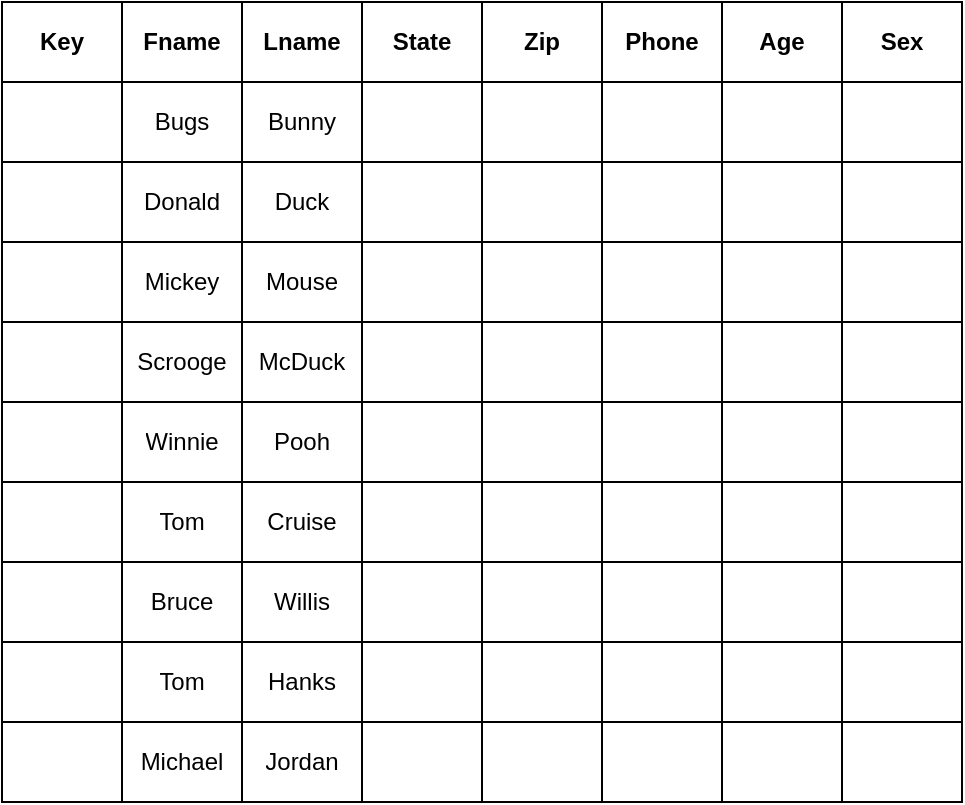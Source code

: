 <mxfile version="16.5.1" type="device" pages="12"><diagram id="5m8WfBH7QqeKypDR3oey" name="Page-1"><mxGraphModel dx="2066" dy="1212" grid="1" gridSize="10" guides="1" tooltips="1" connect="1" arrows="1" fold="1" page="1" pageScale="1" pageWidth="827" pageHeight="1169" math="0" shadow="0"><root><mxCell id="0"/><mxCell id="1" parent="0"/><mxCell id="6ujJkJ32O6QlsNXcXBCI-1" value="" style="shape=table;startSize=0;container=1;collapsible=0;childLayout=tableLayout;" parent="1" vertex="1"><mxGeometry x="170" y="310" width="480" height="400" as="geometry"/></mxCell><mxCell id="6ujJkJ32O6QlsNXcXBCI-2" value="" style="shape=tableRow;horizontal=0;startSize=0;swimlaneHead=0;swimlaneBody=0;top=0;left=0;bottom=0;right=0;collapsible=0;dropTarget=0;fillColor=none;points=[[0,0.5],[1,0.5]];portConstraint=eastwest;" parent="6ujJkJ32O6QlsNXcXBCI-1" vertex="1"><mxGeometry width="480" height="40" as="geometry"/></mxCell><mxCell id="6ujJkJ32O6QlsNXcXBCI-3" value="&lt;b&gt;Key&lt;/b&gt;" style="shape=partialRectangle;html=1;whiteSpace=wrap;connectable=0;overflow=hidden;fillColor=none;top=0;left=0;bottom=0;right=0;pointerEvents=1;" parent="6ujJkJ32O6QlsNXcXBCI-2" vertex="1"><mxGeometry width="60" height="40" as="geometry"><mxRectangle width="60" height="40" as="alternateBounds"/></mxGeometry></mxCell><mxCell id="6ujJkJ32O6QlsNXcXBCI-4" value="&lt;b&gt;Fname&lt;/b&gt;" style="shape=partialRectangle;html=1;whiteSpace=wrap;connectable=0;overflow=hidden;fillColor=none;top=0;left=0;bottom=0;right=0;pointerEvents=1;" parent="6ujJkJ32O6QlsNXcXBCI-2" vertex="1"><mxGeometry x="60" width="60" height="40" as="geometry"><mxRectangle width="60" height="40" as="alternateBounds"/></mxGeometry></mxCell><mxCell id="6ujJkJ32O6QlsNXcXBCI-5" value="&lt;b&gt;Lname&lt;/b&gt;" style="shape=partialRectangle;html=1;whiteSpace=wrap;connectable=0;overflow=hidden;fillColor=none;top=0;left=0;bottom=0;right=0;pointerEvents=1;" parent="6ujJkJ32O6QlsNXcXBCI-2" vertex="1"><mxGeometry x="120" width="60" height="40" as="geometry"><mxRectangle width="60" height="40" as="alternateBounds"/></mxGeometry></mxCell><mxCell id="6ujJkJ32O6QlsNXcXBCI-6" value="&lt;b&gt;State&lt;/b&gt;" style="shape=partialRectangle;html=1;whiteSpace=wrap;connectable=0;overflow=hidden;fillColor=none;top=0;left=0;bottom=0;right=0;pointerEvents=1;" parent="6ujJkJ32O6QlsNXcXBCI-2" vertex="1"><mxGeometry x="180" width="60" height="40" as="geometry"><mxRectangle width="60" height="40" as="alternateBounds"/></mxGeometry></mxCell><mxCell id="6ujJkJ32O6QlsNXcXBCI-7" value="&lt;b&gt;Zip&lt;/b&gt;" style="shape=partialRectangle;html=1;whiteSpace=wrap;connectable=0;overflow=hidden;fillColor=none;top=0;left=0;bottom=0;right=0;pointerEvents=1;" parent="6ujJkJ32O6QlsNXcXBCI-2" vertex="1"><mxGeometry x="240" width="60" height="40" as="geometry"><mxRectangle width="60" height="40" as="alternateBounds"/></mxGeometry></mxCell><mxCell id="6ujJkJ32O6QlsNXcXBCI-8" value="&lt;b&gt;Phone&lt;/b&gt;" style="shape=partialRectangle;html=1;whiteSpace=wrap;connectable=0;overflow=hidden;fillColor=none;top=0;left=0;bottom=0;right=0;pointerEvents=1;" parent="6ujJkJ32O6QlsNXcXBCI-2" vertex="1"><mxGeometry x="300" width="60" height="40" as="geometry"><mxRectangle width="60" height="40" as="alternateBounds"/></mxGeometry></mxCell><mxCell id="6ujJkJ32O6QlsNXcXBCI-9" value="&lt;b&gt;Age&lt;/b&gt;" style="shape=partialRectangle;html=1;whiteSpace=wrap;connectable=0;overflow=hidden;fillColor=none;top=0;left=0;bottom=0;right=0;pointerEvents=1;" parent="6ujJkJ32O6QlsNXcXBCI-2" vertex="1"><mxGeometry x="360" width="60" height="40" as="geometry"><mxRectangle width="60" height="40" as="alternateBounds"/></mxGeometry></mxCell><mxCell id="6ujJkJ32O6QlsNXcXBCI-10" value="&lt;b&gt;Sex&lt;/b&gt;" style="shape=partialRectangle;html=1;whiteSpace=wrap;connectable=0;overflow=hidden;fillColor=none;top=0;left=0;bottom=0;right=0;pointerEvents=1;" parent="6ujJkJ32O6QlsNXcXBCI-2" vertex="1"><mxGeometry x="420" width="60" height="40" as="geometry"><mxRectangle width="60" height="40" as="alternateBounds"/></mxGeometry></mxCell><mxCell id="6ujJkJ32O6QlsNXcXBCI-11" value="" style="shape=tableRow;horizontal=0;startSize=0;swimlaneHead=0;swimlaneBody=0;top=0;left=0;bottom=0;right=0;collapsible=0;dropTarget=0;fillColor=none;points=[[0,0.5],[1,0.5]];portConstraint=eastwest;" parent="6ujJkJ32O6QlsNXcXBCI-1" vertex="1"><mxGeometry y="40" width="480" height="40" as="geometry"/></mxCell><mxCell id="6ujJkJ32O6QlsNXcXBCI-12" value="" style="shape=partialRectangle;html=1;whiteSpace=wrap;connectable=0;overflow=hidden;fillColor=none;top=0;left=0;bottom=0;right=0;pointerEvents=1;" parent="6ujJkJ32O6QlsNXcXBCI-11" vertex="1"><mxGeometry width="60" height="40" as="geometry"><mxRectangle width="60" height="40" as="alternateBounds"/></mxGeometry></mxCell><mxCell id="6ujJkJ32O6QlsNXcXBCI-13" value="Bugs" style="shape=partialRectangle;html=1;whiteSpace=wrap;connectable=0;overflow=hidden;fillColor=none;top=0;left=0;bottom=0;right=0;pointerEvents=1;" parent="6ujJkJ32O6QlsNXcXBCI-11" vertex="1"><mxGeometry x="60" width="60" height="40" as="geometry"><mxRectangle width="60" height="40" as="alternateBounds"/></mxGeometry></mxCell><mxCell id="6ujJkJ32O6QlsNXcXBCI-14" value="Bunny" style="shape=partialRectangle;html=1;whiteSpace=wrap;connectable=0;overflow=hidden;fillColor=none;top=0;left=0;bottom=0;right=0;pointerEvents=1;" parent="6ujJkJ32O6QlsNXcXBCI-11" vertex="1"><mxGeometry x="120" width="60" height="40" as="geometry"><mxRectangle width="60" height="40" as="alternateBounds"/></mxGeometry></mxCell><mxCell id="6ujJkJ32O6QlsNXcXBCI-15" value="" style="shape=partialRectangle;html=1;whiteSpace=wrap;connectable=0;overflow=hidden;fillColor=none;top=0;left=0;bottom=0;right=0;pointerEvents=1;" parent="6ujJkJ32O6QlsNXcXBCI-11" vertex="1"><mxGeometry x="180" width="60" height="40" as="geometry"><mxRectangle width="60" height="40" as="alternateBounds"/></mxGeometry></mxCell><mxCell id="6ujJkJ32O6QlsNXcXBCI-16" value="" style="shape=partialRectangle;html=1;whiteSpace=wrap;connectable=0;overflow=hidden;fillColor=none;top=0;left=0;bottom=0;right=0;pointerEvents=1;" parent="6ujJkJ32O6QlsNXcXBCI-11" vertex="1"><mxGeometry x="240" width="60" height="40" as="geometry"><mxRectangle width="60" height="40" as="alternateBounds"/></mxGeometry></mxCell><mxCell id="6ujJkJ32O6QlsNXcXBCI-17" value="" style="shape=partialRectangle;html=1;whiteSpace=wrap;connectable=0;overflow=hidden;fillColor=none;top=0;left=0;bottom=0;right=0;pointerEvents=1;" parent="6ujJkJ32O6QlsNXcXBCI-11" vertex="1"><mxGeometry x="300" width="60" height="40" as="geometry"><mxRectangle width="60" height="40" as="alternateBounds"/></mxGeometry></mxCell><mxCell id="6ujJkJ32O6QlsNXcXBCI-18" value="" style="shape=partialRectangle;html=1;whiteSpace=wrap;connectable=0;overflow=hidden;fillColor=none;top=0;left=0;bottom=0;right=0;pointerEvents=1;" parent="6ujJkJ32O6QlsNXcXBCI-11" vertex="1"><mxGeometry x="360" width="60" height="40" as="geometry"><mxRectangle width="60" height="40" as="alternateBounds"/></mxGeometry></mxCell><mxCell id="6ujJkJ32O6QlsNXcXBCI-19" value="" style="shape=partialRectangle;html=1;whiteSpace=wrap;connectable=0;overflow=hidden;fillColor=none;top=0;left=0;bottom=0;right=0;pointerEvents=1;" parent="6ujJkJ32O6QlsNXcXBCI-11" vertex="1"><mxGeometry x="420" width="60" height="40" as="geometry"><mxRectangle width="60" height="40" as="alternateBounds"/></mxGeometry></mxCell><mxCell id="6ujJkJ32O6QlsNXcXBCI-20" value="" style="shape=tableRow;horizontal=0;startSize=0;swimlaneHead=0;swimlaneBody=0;top=0;left=0;bottom=0;right=0;collapsible=0;dropTarget=0;fillColor=none;points=[[0,0.5],[1,0.5]];portConstraint=eastwest;" parent="6ujJkJ32O6QlsNXcXBCI-1" vertex="1"><mxGeometry y="80" width="480" height="40" as="geometry"/></mxCell><mxCell id="6ujJkJ32O6QlsNXcXBCI-21" value="" style="shape=partialRectangle;html=1;whiteSpace=wrap;connectable=0;overflow=hidden;fillColor=none;top=0;left=0;bottom=0;right=0;pointerEvents=1;" parent="6ujJkJ32O6QlsNXcXBCI-20" vertex="1"><mxGeometry width="60" height="40" as="geometry"><mxRectangle width="60" height="40" as="alternateBounds"/></mxGeometry></mxCell><mxCell id="6ujJkJ32O6QlsNXcXBCI-22" value="Donald" style="shape=partialRectangle;html=1;whiteSpace=wrap;connectable=0;overflow=hidden;fillColor=none;top=0;left=0;bottom=0;right=0;pointerEvents=1;" parent="6ujJkJ32O6QlsNXcXBCI-20" vertex="1"><mxGeometry x="60" width="60" height="40" as="geometry"><mxRectangle width="60" height="40" as="alternateBounds"/></mxGeometry></mxCell><mxCell id="6ujJkJ32O6QlsNXcXBCI-23" value="Duck" style="shape=partialRectangle;html=1;whiteSpace=wrap;connectable=0;overflow=hidden;fillColor=none;top=0;left=0;bottom=0;right=0;pointerEvents=1;" parent="6ujJkJ32O6QlsNXcXBCI-20" vertex="1"><mxGeometry x="120" width="60" height="40" as="geometry"><mxRectangle width="60" height="40" as="alternateBounds"/></mxGeometry></mxCell><mxCell id="6ujJkJ32O6QlsNXcXBCI-24" value="" style="shape=partialRectangle;html=1;whiteSpace=wrap;connectable=0;overflow=hidden;fillColor=none;top=0;left=0;bottom=0;right=0;pointerEvents=1;" parent="6ujJkJ32O6QlsNXcXBCI-20" vertex="1"><mxGeometry x="180" width="60" height="40" as="geometry"><mxRectangle width="60" height="40" as="alternateBounds"/></mxGeometry></mxCell><mxCell id="6ujJkJ32O6QlsNXcXBCI-25" value="" style="shape=partialRectangle;html=1;whiteSpace=wrap;connectable=0;overflow=hidden;fillColor=none;top=0;left=0;bottom=0;right=0;pointerEvents=1;" parent="6ujJkJ32O6QlsNXcXBCI-20" vertex="1"><mxGeometry x="240" width="60" height="40" as="geometry"><mxRectangle width="60" height="40" as="alternateBounds"/></mxGeometry></mxCell><mxCell id="6ujJkJ32O6QlsNXcXBCI-26" value="" style="shape=partialRectangle;html=1;whiteSpace=wrap;connectable=0;overflow=hidden;fillColor=none;top=0;left=0;bottom=0;right=0;pointerEvents=1;" parent="6ujJkJ32O6QlsNXcXBCI-20" vertex="1"><mxGeometry x="300" width="60" height="40" as="geometry"><mxRectangle width="60" height="40" as="alternateBounds"/></mxGeometry></mxCell><mxCell id="6ujJkJ32O6QlsNXcXBCI-27" value="" style="shape=partialRectangle;html=1;whiteSpace=wrap;connectable=0;overflow=hidden;fillColor=none;top=0;left=0;bottom=0;right=0;pointerEvents=1;" parent="6ujJkJ32O6QlsNXcXBCI-20" vertex="1"><mxGeometry x="360" width="60" height="40" as="geometry"><mxRectangle width="60" height="40" as="alternateBounds"/></mxGeometry></mxCell><mxCell id="6ujJkJ32O6QlsNXcXBCI-28" value="" style="shape=partialRectangle;html=1;whiteSpace=wrap;connectable=0;overflow=hidden;fillColor=none;top=0;left=0;bottom=0;right=0;pointerEvents=1;" parent="6ujJkJ32O6QlsNXcXBCI-20" vertex="1"><mxGeometry x="420" width="60" height="40" as="geometry"><mxRectangle width="60" height="40" as="alternateBounds"/></mxGeometry></mxCell><mxCell id="6ujJkJ32O6QlsNXcXBCI-29" value="" style="shape=tableRow;horizontal=0;startSize=0;swimlaneHead=0;swimlaneBody=0;top=0;left=0;bottom=0;right=0;collapsible=0;dropTarget=0;fillColor=none;points=[[0,0.5],[1,0.5]];portConstraint=eastwest;" parent="6ujJkJ32O6QlsNXcXBCI-1" vertex="1"><mxGeometry y="120" width="480" height="40" as="geometry"/></mxCell><mxCell id="6ujJkJ32O6QlsNXcXBCI-30" value="" style="shape=partialRectangle;html=1;whiteSpace=wrap;connectable=0;overflow=hidden;fillColor=none;top=0;left=0;bottom=0;right=0;pointerEvents=1;" parent="6ujJkJ32O6QlsNXcXBCI-29" vertex="1"><mxGeometry width="60" height="40" as="geometry"><mxRectangle width="60" height="40" as="alternateBounds"/></mxGeometry></mxCell><mxCell id="6ujJkJ32O6QlsNXcXBCI-31" value="Mickey" style="shape=partialRectangle;html=1;whiteSpace=wrap;connectable=0;overflow=hidden;fillColor=none;top=0;left=0;bottom=0;right=0;pointerEvents=1;" parent="6ujJkJ32O6QlsNXcXBCI-29" vertex="1"><mxGeometry x="60" width="60" height="40" as="geometry"><mxRectangle width="60" height="40" as="alternateBounds"/></mxGeometry></mxCell><mxCell id="6ujJkJ32O6QlsNXcXBCI-32" value="Mouse" style="shape=partialRectangle;html=1;whiteSpace=wrap;connectable=0;overflow=hidden;fillColor=none;top=0;left=0;bottom=0;right=0;pointerEvents=1;" parent="6ujJkJ32O6QlsNXcXBCI-29" vertex="1"><mxGeometry x="120" width="60" height="40" as="geometry"><mxRectangle width="60" height="40" as="alternateBounds"/></mxGeometry></mxCell><mxCell id="6ujJkJ32O6QlsNXcXBCI-33" value="" style="shape=partialRectangle;html=1;whiteSpace=wrap;connectable=0;overflow=hidden;fillColor=none;top=0;left=0;bottom=0;right=0;pointerEvents=1;" parent="6ujJkJ32O6QlsNXcXBCI-29" vertex="1"><mxGeometry x="180" width="60" height="40" as="geometry"><mxRectangle width="60" height="40" as="alternateBounds"/></mxGeometry></mxCell><mxCell id="6ujJkJ32O6QlsNXcXBCI-34" value="" style="shape=partialRectangle;html=1;whiteSpace=wrap;connectable=0;overflow=hidden;fillColor=none;top=0;left=0;bottom=0;right=0;pointerEvents=1;" parent="6ujJkJ32O6QlsNXcXBCI-29" vertex="1"><mxGeometry x="240" width="60" height="40" as="geometry"><mxRectangle width="60" height="40" as="alternateBounds"/></mxGeometry></mxCell><mxCell id="6ujJkJ32O6QlsNXcXBCI-35" value="" style="shape=partialRectangle;html=1;whiteSpace=wrap;connectable=0;overflow=hidden;fillColor=none;top=0;left=0;bottom=0;right=0;pointerEvents=1;" parent="6ujJkJ32O6QlsNXcXBCI-29" vertex="1"><mxGeometry x="300" width="60" height="40" as="geometry"><mxRectangle width="60" height="40" as="alternateBounds"/></mxGeometry></mxCell><mxCell id="6ujJkJ32O6QlsNXcXBCI-36" value="" style="shape=partialRectangle;html=1;whiteSpace=wrap;connectable=0;overflow=hidden;fillColor=none;top=0;left=0;bottom=0;right=0;pointerEvents=1;" parent="6ujJkJ32O6QlsNXcXBCI-29" vertex="1"><mxGeometry x="360" width="60" height="40" as="geometry"><mxRectangle width="60" height="40" as="alternateBounds"/></mxGeometry></mxCell><mxCell id="6ujJkJ32O6QlsNXcXBCI-37" value="" style="shape=partialRectangle;html=1;whiteSpace=wrap;connectable=0;overflow=hidden;fillColor=none;top=0;left=0;bottom=0;right=0;pointerEvents=1;" parent="6ujJkJ32O6QlsNXcXBCI-29" vertex="1"><mxGeometry x="420" width="60" height="40" as="geometry"><mxRectangle width="60" height="40" as="alternateBounds"/></mxGeometry></mxCell><mxCell id="6ujJkJ32O6QlsNXcXBCI-38" value="" style="shape=tableRow;horizontal=0;startSize=0;swimlaneHead=0;swimlaneBody=0;top=0;left=0;bottom=0;right=0;collapsible=0;dropTarget=0;fillColor=none;points=[[0,0.5],[1,0.5]];portConstraint=eastwest;" parent="6ujJkJ32O6QlsNXcXBCI-1" vertex="1"><mxGeometry y="160" width="480" height="40" as="geometry"/></mxCell><mxCell id="6ujJkJ32O6QlsNXcXBCI-39" value="" style="shape=partialRectangle;html=1;whiteSpace=wrap;connectable=0;overflow=hidden;fillColor=none;top=0;left=0;bottom=0;right=0;pointerEvents=1;" parent="6ujJkJ32O6QlsNXcXBCI-38" vertex="1"><mxGeometry width="60" height="40" as="geometry"><mxRectangle width="60" height="40" as="alternateBounds"/></mxGeometry></mxCell><mxCell id="6ujJkJ32O6QlsNXcXBCI-40" value="Scrooge" style="shape=partialRectangle;html=1;whiteSpace=wrap;connectable=0;overflow=hidden;fillColor=none;top=0;left=0;bottom=0;right=0;pointerEvents=1;" parent="6ujJkJ32O6QlsNXcXBCI-38" vertex="1"><mxGeometry x="60" width="60" height="40" as="geometry"><mxRectangle width="60" height="40" as="alternateBounds"/></mxGeometry></mxCell><mxCell id="6ujJkJ32O6QlsNXcXBCI-41" value="McDuck" style="shape=partialRectangle;html=1;whiteSpace=wrap;connectable=0;overflow=hidden;fillColor=none;top=0;left=0;bottom=0;right=0;pointerEvents=1;" parent="6ujJkJ32O6QlsNXcXBCI-38" vertex="1"><mxGeometry x="120" width="60" height="40" as="geometry"><mxRectangle width="60" height="40" as="alternateBounds"/></mxGeometry></mxCell><mxCell id="6ujJkJ32O6QlsNXcXBCI-42" value="" style="shape=partialRectangle;html=1;whiteSpace=wrap;connectable=0;overflow=hidden;fillColor=none;top=0;left=0;bottom=0;right=0;pointerEvents=1;" parent="6ujJkJ32O6QlsNXcXBCI-38" vertex="1"><mxGeometry x="180" width="60" height="40" as="geometry"><mxRectangle width="60" height="40" as="alternateBounds"/></mxGeometry></mxCell><mxCell id="6ujJkJ32O6QlsNXcXBCI-43" value="" style="shape=partialRectangle;html=1;whiteSpace=wrap;connectable=0;overflow=hidden;fillColor=none;top=0;left=0;bottom=0;right=0;pointerEvents=1;" parent="6ujJkJ32O6QlsNXcXBCI-38" vertex="1"><mxGeometry x="240" width="60" height="40" as="geometry"><mxRectangle width="60" height="40" as="alternateBounds"/></mxGeometry></mxCell><mxCell id="6ujJkJ32O6QlsNXcXBCI-44" value="" style="shape=partialRectangle;html=1;whiteSpace=wrap;connectable=0;overflow=hidden;fillColor=none;top=0;left=0;bottom=0;right=0;pointerEvents=1;" parent="6ujJkJ32O6QlsNXcXBCI-38" vertex="1"><mxGeometry x="300" width="60" height="40" as="geometry"><mxRectangle width="60" height="40" as="alternateBounds"/></mxGeometry></mxCell><mxCell id="6ujJkJ32O6QlsNXcXBCI-45" value="" style="shape=partialRectangle;html=1;whiteSpace=wrap;connectable=0;overflow=hidden;fillColor=none;top=0;left=0;bottom=0;right=0;pointerEvents=1;" parent="6ujJkJ32O6QlsNXcXBCI-38" vertex="1"><mxGeometry x="360" width="60" height="40" as="geometry"><mxRectangle width="60" height="40" as="alternateBounds"/></mxGeometry></mxCell><mxCell id="6ujJkJ32O6QlsNXcXBCI-46" value="" style="shape=partialRectangle;html=1;whiteSpace=wrap;connectable=0;overflow=hidden;fillColor=none;top=0;left=0;bottom=0;right=0;pointerEvents=1;" parent="6ujJkJ32O6QlsNXcXBCI-38" vertex="1"><mxGeometry x="420" width="60" height="40" as="geometry"><mxRectangle width="60" height="40" as="alternateBounds"/></mxGeometry></mxCell><mxCell id="6ujJkJ32O6QlsNXcXBCI-47" value="" style="shape=tableRow;horizontal=0;startSize=0;swimlaneHead=0;swimlaneBody=0;top=0;left=0;bottom=0;right=0;collapsible=0;dropTarget=0;fillColor=none;points=[[0,0.5],[1,0.5]];portConstraint=eastwest;" parent="6ujJkJ32O6QlsNXcXBCI-1" vertex="1"><mxGeometry y="200" width="480" height="40" as="geometry"/></mxCell><mxCell id="6ujJkJ32O6QlsNXcXBCI-48" value="" style="shape=partialRectangle;html=1;whiteSpace=wrap;connectable=0;overflow=hidden;fillColor=none;top=0;left=0;bottom=0;right=0;pointerEvents=1;" parent="6ujJkJ32O6QlsNXcXBCI-47" vertex="1"><mxGeometry width="60" height="40" as="geometry"><mxRectangle width="60" height="40" as="alternateBounds"/></mxGeometry></mxCell><mxCell id="6ujJkJ32O6QlsNXcXBCI-49" value="Winnie" style="shape=partialRectangle;html=1;whiteSpace=wrap;connectable=0;overflow=hidden;fillColor=none;top=0;left=0;bottom=0;right=0;pointerEvents=1;" parent="6ujJkJ32O6QlsNXcXBCI-47" vertex="1"><mxGeometry x="60" width="60" height="40" as="geometry"><mxRectangle width="60" height="40" as="alternateBounds"/></mxGeometry></mxCell><mxCell id="6ujJkJ32O6QlsNXcXBCI-50" value="Pooh" style="shape=partialRectangle;html=1;whiteSpace=wrap;connectable=0;overflow=hidden;fillColor=none;top=0;left=0;bottom=0;right=0;pointerEvents=1;" parent="6ujJkJ32O6QlsNXcXBCI-47" vertex="1"><mxGeometry x="120" width="60" height="40" as="geometry"><mxRectangle width="60" height="40" as="alternateBounds"/></mxGeometry></mxCell><mxCell id="6ujJkJ32O6QlsNXcXBCI-51" value="" style="shape=partialRectangle;html=1;whiteSpace=wrap;connectable=0;overflow=hidden;fillColor=none;top=0;left=0;bottom=0;right=0;pointerEvents=1;" parent="6ujJkJ32O6QlsNXcXBCI-47" vertex="1"><mxGeometry x="180" width="60" height="40" as="geometry"><mxRectangle width="60" height="40" as="alternateBounds"/></mxGeometry></mxCell><mxCell id="6ujJkJ32O6QlsNXcXBCI-52" value="" style="shape=partialRectangle;html=1;whiteSpace=wrap;connectable=0;overflow=hidden;fillColor=none;top=0;left=0;bottom=0;right=0;pointerEvents=1;" parent="6ujJkJ32O6QlsNXcXBCI-47" vertex="1"><mxGeometry x="240" width="60" height="40" as="geometry"><mxRectangle width="60" height="40" as="alternateBounds"/></mxGeometry></mxCell><mxCell id="6ujJkJ32O6QlsNXcXBCI-53" value="" style="shape=partialRectangle;html=1;whiteSpace=wrap;connectable=0;overflow=hidden;fillColor=none;top=0;left=0;bottom=0;right=0;pointerEvents=1;" parent="6ujJkJ32O6QlsNXcXBCI-47" vertex="1"><mxGeometry x="300" width="60" height="40" as="geometry"><mxRectangle width="60" height="40" as="alternateBounds"/></mxGeometry></mxCell><mxCell id="6ujJkJ32O6QlsNXcXBCI-54" value="" style="shape=partialRectangle;html=1;whiteSpace=wrap;connectable=0;overflow=hidden;fillColor=none;top=0;left=0;bottom=0;right=0;pointerEvents=1;" parent="6ujJkJ32O6QlsNXcXBCI-47" vertex="1"><mxGeometry x="360" width="60" height="40" as="geometry"><mxRectangle width="60" height="40" as="alternateBounds"/></mxGeometry></mxCell><mxCell id="6ujJkJ32O6QlsNXcXBCI-55" value="" style="shape=partialRectangle;html=1;whiteSpace=wrap;connectable=0;overflow=hidden;fillColor=none;top=0;left=0;bottom=0;right=0;pointerEvents=1;" parent="6ujJkJ32O6QlsNXcXBCI-47" vertex="1"><mxGeometry x="420" width="60" height="40" as="geometry"><mxRectangle width="60" height="40" as="alternateBounds"/></mxGeometry></mxCell><mxCell id="6ujJkJ32O6QlsNXcXBCI-56" value="" style="shape=tableRow;horizontal=0;startSize=0;swimlaneHead=0;swimlaneBody=0;top=0;left=0;bottom=0;right=0;collapsible=0;dropTarget=0;fillColor=none;points=[[0,0.5],[1,0.5]];portConstraint=eastwest;" parent="6ujJkJ32O6QlsNXcXBCI-1" vertex="1"><mxGeometry y="240" width="480" height="40" as="geometry"/></mxCell><mxCell id="6ujJkJ32O6QlsNXcXBCI-57" value="" style="shape=partialRectangle;html=1;whiteSpace=wrap;connectable=0;overflow=hidden;fillColor=none;top=0;left=0;bottom=0;right=0;pointerEvents=1;" parent="6ujJkJ32O6QlsNXcXBCI-56" vertex="1"><mxGeometry width="60" height="40" as="geometry"><mxRectangle width="60" height="40" as="alternateBounds"/></mxGeometry></mxCell><mxCell id="6ujJkJ32O6QlsNXcXBCI-58" value="Tom" style="shape=partialRectangle;html=1;whiteSpace=wrap;connectable=0;overflow=hidden;fillColor=none;top=0;left=0;bottom=0;right=0;pointerEvents=1;" parent="6ujJkJ32O6QlsNXcXBCI-56" vertex="1"><mxGeometry x="60" width="60" height="40" as="geometry"><mxRectangle width="60" height="40" as="alternateBounds"/></mxGeometry></mxCell><mxCell id="6ujJkJ32O6QlsNXcXBCI-59" value="Cruise" style="shape=partialRectangle;html=1;whiteSpace=wrap;connectable=0;overflow=hidden;fillColor=none;top=0;left=0;bottom=0;right=0;pointerEvents=1;" parent="6ujJkJ32O6QlsNXcXBCI-56" vertex="1"><mxGeometry x="120" width="60" height="40" as="geometry"><mxRectangle width="60" height="40" as="alternateBounds"/></mxGeometry></mxCell><mxCell id="6ujJkJ32O6QlsNXcXBCI-60" value="" style="shape=partialRectangle;html=1;whiteSpace=wrap;connectable=0;overflow=hidden;fillColor=none;top=0;left=0;bottom=0;right=0;pointerEvents=1;" parent="6ujJkJ32O6QlsNXcXBCI-56" vertex="1"><mxGeometry x="180" width="60" height="40" as="geometry"><mxRectangle width="60" height="40" as="alternateBounds"/></mxGeometry></mxCell><mxCell id="6ujJkJ32O6QlsNXcXBCI-61" value="" style="shape=partialRectangle;html=1;whiteSpace=wrap;connectable=0;overflow=hidden;fillColor=none;top=0;left=0;bottom=0;right=0;pointerEvents=1;" parent="6ujJkJ32O6QlsNXcXBCI-56" vertex="1"><mxGeometry x="240" width="60" height="40" as="geometry"><mxRectangle width="60" height="40" as="alternateBounds"/></mxGeometry></mxCell><mxCell id="6ujJkJ32O6QlsNXcXBCI-62" value="" style="shape=partialRectangle;html=1;whiteSpace=wrap;connectable=0;overflow=hidden;fillColor=none;top=0;left=0;bottom=0;right=0;pointerEvents=1;" parent="6ujJkJ32O6QlsNXcXBCI-56" vertex="1"><mxGeometry x="300" width="60" height="40" as="geometry"><mxRectangle width="60" height="40" as="alternateBounds"/></mxGeometry></mxCell><mxCell id="6ujJkJ32O6QlsNXcXBCI-63" value="" style="shape=partialRectangle;html=1;whiteSpace=wrap;connectable=0;overflow=hidden;fillColor=none;top=0;left=0;bottom=0;right=0;pointerEvents=1;" parent="6ujJkJ32O6QlsNXcXBCI-56" vertex="1"><mxGeometry x="360" width="60" height="40" as="geometry"><mxRectangle width="60" height="40" as="alternateBounds"/></mxGeometry></mxCell><mxCell id="6ujJkJ32O6QlsNXcXBCI-64" value="" style="shape=partialRectangle;html=1;whiteSpace=wrap;connectable=0;overflow=hidden;fillColor=none;top=0;left=0;bottom=0;right=0;pointerEvents=1;" parent="6ujJkJ32O6QlsNXcXBCI-56" vertex="1"><mxGeometry x="420" width="60" height="40" as="geometry"><mxRectangle width="60" height="40" as="alternateBounds"/></mxGeometry></mxCell><mxCell id="6ujJkJ32O6QlsNXcXBCI-65" value="" style="shape=tableRow;horizontal=0;startSize=0;swimlaneHead=0;swimlaneBody=0;top=0;left=0;bottom=0;right=0;collapsible=0;dropTarget=0;fillColor=none;points=[[0,0.5],[1,0.5]];portConstraint=eastwest;" parent="6ujJkJ32O6QlsNXcXBCI-1" vertex="1"><mxGeometry y="280" width="480" height="40" as="geometry"/></mxCell><mxCell id="6ujJkJ32O6QlsNXcXBCI-66" value="" style="shape=partialRectangle;html=1;whiteSpace=wrap;connectable=0;overflow=hidden;fillColor=none;top=0;left=0;bottom=0;right=0;pointerEvents=1;" parent="6ujJkJ32O6QlsNXcXBCI-65" vertex="1"><mxGeometry width="60" height="40" as="geometry"><mxRectangle width="60" height="40" as="alternateBounds"/></mxGeometry></mxCell><mxCell id="6ujJkJ32O6QlsNXcXBCI-67" value="Bruce" style="shape=partialRectangle;html=1;whiteSpace=wrap;connectable=0;overflow=hidden;fillColor=none;top=0;left=0;bottom=0;right=0;pointerEvents=1;" parent="6ujJkJ32O6QlsNXcXBCI-65" vertex="1"><mxGeometry x="60" width="60" height="40" as="geometry"><mxRectangle width="60" height="40" as="alternateBounds"/></mxGeometry></mxCell><mxCell id="6ujJkJ32O6QlsNXcXBCI-68" value="Willis" style="shape=partialRectangle;html=1;whiteSpace=wrap;connectable=0;overflow=hidden;fillColor=none;top=0;left=0;bottom=0;right=0;pointerEvents=1;" parent="6ujJkJ32O6QlsNXcXBCI-65" vertex="1"><mxGeometry x="120" width="60" height="40" as="geometry"><mxRectangle width="60" height="40" as="alternateBounds"/></mxGeometry></mxCell><mxCell id="6ujJkJ32O6QlsNXcXBCI-69" value="" style="shape=partialRectangle;html=1;whiteSpace=wrap;connectable=0;overflow=hidden;fillColor=none;top=0;left=0;bottom=0;right=0;pointerEvents=1;" parent="6ujJkJ32O6QlsNXcXBCI-65" vertex="1"><mxGeometry x="180" width="60" height="40" as="geometry"><mxRectangle width="60" height="40" as="alternateBounds"/></mxGeometry></mxCell><mxCell id="6ujJkJ32O6QlsNXcXBCI-70" value="" style="shape=partialRectangle;html=1;whiteSpace=wrap;connectable=0;overflow=hidden;fillColor=none;top=0;left=0;bottom=0;right=0;pointerEvents=1;" parent="6ujJkJ32O6QlsNXcXBCI-65" vertex="1"><mxGeometry x="240" width="60" height="40" as="geometry"><mxRectangle width="60" height="40" as="alternateBounds"/></mxGeometry></mxCell><mxCell id="6ujJkJ32O6QlsNXcXBCI-71" value="" style="shape=partialRectangle;html=1;whiteSpace=wrap;connectable=0;overflow=hidden;fillColor=none;top=0;left=0;bottom=0;right=0;pointerEvents=1;" parent="6ujJkJ32O6QlsNXcXBCI-65" vertex="1"><mxGeometry x="300" width="60" height="40" as="geometry"><mxRectangle width="60" height="40" as="alternateBounds"/></mxGeometry></mxCell><mxCell id="6ujJkJ32O6QlsNXcXBCI-72" value="" style="shape=partialRectangle;html=1;whiteSpace=wrap;connectable=0;overflow=hidden;fillColor=none;top=0;left=0;bottom=0;right=0;pointerEvents=1;" parent="6ujJkJ32O6QlsNXcXBCI-65" vertex="1"><mxGeometry x="360" width="60" height="40" as="geometry"><mxRectangle width="60" height="40" as="alternateBounds"/></mxGeometry></mxCell><mxCell id="6ujJkJ32O6QlsNXcXBCI-73" value="" style="shape=partialRectangle;html=1;whiteSpace=wrap;connectable=0;overflow=hidden;fillColor=none;top=0;left=0;bottom=0;right=0;pointerEvents=1;" parent="6ujJkJ32O6QlsNXcXBCI-65" vertex="1"><mxGeometry x="420" width="60" height="40" as="geometry"><mxRectangle width="60" height="40" as="alternateBounds"/></mxGeometry></mxCell><mxCell id="6ujJkJ32O6QlsNXcXBCI-74" value="" style="shape=tableRow;horizontal=0;startSize=0;swimlaneHead=0;swimlaneBody=0;top=0;left=0;bottom=0;right=0;collapsible=0;dropTarget=0;fillColor=none;points=[[0,0.5],[1,0.5]];portConstraint=eastwest;" parent="6ujJkJ32O6QlsNXcXBCI-1" vertex="1"><mxGeometry y="320" width="480" height="40" as="geometry"/></mxCell><mxCell id="6ujJkJ32O6QlsNXcXBCI-75" value="" style="shape=partialRectangle;html=1;whiteSpace=wrap;connectable=0;overflow=hidden;fillColor=none;top=0;left=0;bottom=0;right=0;pointerEvents=1;" parent="6ujJkJ32O6QlsNXcXBCI-74" vertex="1"><mxGeometry width="60" height="40" as="geometry"><mxRectangle width="60" height="40" as="alternateBounds"/></mxGeometry></mxCell><mxCell id="6ujJkJ32O6QlsNXcXBCI-76" value="Tom" style="shape=partialRectangle;html=1;whiteSpace=wrap;connectable=0;overflow=hidden;fillColor=none;top=0;left=0;bottom=0;right=0;pointerEvents=1;" parent="6ujJkJ32O6QlsNXcXBCI-74" vertex="1"><mxGeometry x="60" width="60" height="40" as="geometry"><mxRectangle width="60" height="40" as="alternateBounds"/></mxGeometry></mxCell><mxCell id="6ujJkJ32O6QlsNXcXBCI-77" value="Hanks" style="shape=partialRectangle;html=1;whiteSpace=wrap;connectable=0;overflow=hidden;fillColor=none;top=0;left=0;bottom=0;right=0;pointerEvents=1;" parent="6ujJkJ32O6QlsNXcXBCI-74" vertex="1"><mxGeometry x="120" width="60" height="40" as="geometry"><mxRectangle width="60" height="40" as="alternateBounds"/></mxGeometry></mxCell><mxCell id="6ujJkJ32O6QlsNXcXBCI-78" value="" style="shape=partialRectangle;html=1;whiteSpace=wrap;connectable=0;overflow=hidden;fillColor=none;top=0;left=0;bottom=0;right=0;pointerEvents=1;" parent="6ujJkJ32O6QlsNXcXBCI-74" vertex="1"><mxGeometry x="180" width="60" height="40" as="geometry"><mxRectangle width="60" height="40" as="alternateBounds"/></mxGeometry></mxCell><mxCell id="6ujJkJ32O6QlsNXcXBCI-79" value="" style="shape=partialRectangle;html=1;whiteSpace=wrap;connectable=0;overflow=hidden;fillColor=none;top=0;left=0;bottom=0;right=0;pointerEvents=1;" parent="6ujJkJ32O6QlsNXcXBCI-74" vertex="1"><mxGeometry x="240" width="60" height="40" as="geometry"><mxRectangle width="60" height="40" as="alternateBounds"/></mxGeometry></mxCell><mxCell id="6ujJkJ32O6QlsNXcXBCI-80" value="" style="shape=partialRectangle;html=1;whiteSpace=wrap;connectable=0;overflow=hidden;fillColor=none;top=0;left=0;bottom=0;right=0;pointerEvents=1;" parent="6ujJkJ32O6QlsNXcXBCI-74" vertex="1"><mxGeometry x="300" width="60" height="40" as="geometry"><mxRectangle width="60" height="40" as="alternateBounds"/></mxGeometry></mxCell><mxCell id="6ujJkJ32O6QlsNXcXBCI-81" value="" style="shape=partialRectangle;html=1;whiteSpace=wrap;connectable=0;overflow=hidden;fillColor=none;top=0;left=0;bottom=0;right=0;pointerEvents=1;" parent="6ujJkJ32O6QlsNXcXBCI-74" vertex="1"><mxGeometry x="360" width="60" height="40" as="geometry"><mxRectangle width="60" height="40" as="alternateBounds"/></mxGeometry></mxCell><mxCell id="6ujJkJ32O6QlsNXcXBCI-82" value="" style="shape=partialRectangle;html=1;whiteSpace=wrap;connectable=0;overflow=hidden;fillColor=none;top=0;left=0;bottom=0;right=0;pointerEvents=1;" parent="6ujJkJ32O6QlsNXcXBCI-74" vertex="1"><mxGeometry x="420" width="60" height="40" as="geometry"><mxRectangle width="60" height="40" as="alternateBounds"/></mxGeometry></mxCell><mxCell id="6ujJkJ32O6QlsNXcXBCI-83" value="" style="shape=tableRow;horizontal=0;startSize=0;swimlaneHead=0;swimlaneBody=0;top=0;left=0;bottom=0;right=0;collapsible=0;dropTarget=0;fillColor=none;points=[[0,0.5],[1,0.5]];portConstraint=eastwest;" parent="6ujJkJ32O6QlsNXcXBCI-1" vertex="1"><mxGeometry y="360" width="480" height="40" as="geometry"/></mxCell><mxCell id="6ujJkJ32O6QlsNXcXBCI-84" value="" style="shape=partialRectangle;html=1;whiteSpace=wrap;connectable=0;overflow=hidden;fillColor=none;top=0;left=0;bottom=0;right=0;pointerEvents=1;" parent="6ujJkJ32O6QlsNXcXBCI-83" vertex="1"><mxGeometry width="60" height="40" as="geometry"><mxRectangle width="60" height="40" as="alternateBounds"/></mxGeometry></mxCell><mxCell id="6ujJkJ32O6QlsNXcXBCI-85" value="Michael" style="shape=partialRectangle;html=1;whiteSpace=wrap;connectable=0;overflow=hidden;fillColor=none;top=0;left=0;bottom=0;right=0;pointerEvents=1;" parent="6ujJkJ32O6QlsNXcXBCI-83" vertex="1"><mxGeometry x="60" width="60" height="40" as="geometry"><mxRectangle width="60" height="40" as="alternateBounds"/></mxGeometry></mxCell><mxCell id="6ujJkJ32O6QlsNXcXBCI-86" value="Jordan" style="shape=partialRectangle;html=1;whiteSpace=wrap;connectable=0;overflow=hidden;fillColor=none;top=0;left=0;bottom=0;right=0;pointerEvents=1;" parent="6ujJkJ32O6QlsNXcXBCI-83" vertex="1"><mxGeometry x="120" width="60" height="40" as="geometry"><mxRectangle width="60" height="40" as="alternateBounds"/></mxGeometry></mxCell><mxCell id="6ujJkJ32O6QlsNXcXBCI-87" value="" style="shape=partialRectangle;html=1;whiteSpace=wrap;connectable=0;overflow=hidden;fillColor=none;top=0;left=0;bottom=0;right=0;pointerEvents=1;" parent="6ujJkJ32O6QlsNXcXBCI-83" vertex="1"><mxGeometry x="180" width="60" height="40" as="geometry"><mxRectangle width="60" height="40" as="alternateBounds"/></mxGeometry></mxCell><mxCell id="6ujJkJ32O6QlsNXcXBCI-88" value="" style="shape=partialRectangle;html=1;whiteSpace=wrap;connectable=0;overflow=hidden;fillColor=none;top=0;left=0;bottom=0;right=0;pointerEvents=1;" parent="6ujJkJ32O6QlsNXcXBCI-83" vertex="1"><mxGeometry x="240" width="60" height="40" as="geometry"><mxRectangle width="60" height="40" as="alternateBounds"/></mxGeometry></mxCell><mxCell id="6ujJkJ32O6QlsNXcXBCI-89" value="" style="shape=partialRectangle;html=1;whiteSpace=wrap;connectable=0;overflow=hidden;fillColor=none;top=0;left=0;bottom=0;right=0;pointerEvents=1;" parent="6ujJkJ32O6QlsNXcXBCI-83" vertex="1"><mxGeometry x="300" width="60" height="40" as="geometry"><mxRectangle width="60" height="40" as="alternateBounds"/></mxGeometry></mxCell><mxCell id="6ujJkJ32O6QlsNXcXBCI-90" value="" style="shape=partialRectangle;html=1;whiteSpace=wrap;connectable=0;overflow=hidden;fillColor=none;top=0;left=0;bottom=0;right=0;pointerEvents=1;" parent="6ujJkJ32O6QlsNXcXBCI-83" vertex="1"><mxGeometry x="360" width="60" height="40" as="geometry"><mxRectangle width="60" height="40" as="alternateBounds"/></mxGeometry></mxCell><mxCell id="6ujJkJ32O6QlsNXcXBCI-91" value="" style="shape=partialRectangle;html=1;whiteSpace=wrap;connectable=0;overflow=hidden;fillColor=none;top=0;left=0;bottom=0;right=0;pointerEvents=1;" parent="6ujJkJ32O6QlsNXcXBCI-83" vertex="1"><mxGeometry x="420" width="60" height="40" as="geometry"><mxRectangle width="60" height="40" as="alternateBounds"/></mxGeometry></mxCell></root></mxGraphModel></diagram><diagram id="NCBhafjlC_OjxkNIzNq-" name="public-to-inet"><mxGraphModel dx="1878" dy="1102" grid="1" gridSize="10" guides="1" tooltips="1" connect="1" arrows="1" fold="1" page="1" pageScale="1" pageWidth="827" pageHeight="1169" math="0" shadow="0"><root><mxCell id="X7FzxqvXM0Z-7dJcVBip-0"/><mxCell id="X7FzxqvXM0Z-7dJcVBip-1" parent="X7FzxqvXM0Z-7dJcVBip-0"/><mxCell id="TAYpSDj9Lpby4W1Kl6_n-8" value="VPC" style="points=[[0,0],[0.25,0],[0.5,0],[0.75,0],[1,0],[1,0.25],[1,0.5],[1,0.75],[1,1],[0.75,1],[0.5,1],[0.25,1],[0,1],[0,0.75],[0,0.5],[0,0.25]];outlineConnect=0;gradientColor=none;html=1;whiteSpace=wrap;fontSize=12;fontStyle=0;container=1;pointerEvents=0;collapsible=0;recursiveResize=0;shape=mxgraph.aws4.group;grIcon=mxgraph.aws4.group_vpc;strokeColor=#248814;fillColor=none;verticalAlign=top;align=left;spacingLeft=30;fontColor=#AAB7B8;dashed=0;" parent="X7FzxqvXM0Z-7dJcVBip-1" vertex="1"><mxGeometry x="121" y="219.5" width="499" height="440" as="geometry"/></mxCell><mxCell id="TAYpSDj9Lpby4W1Kl6_n-64" style="edgeStyle=orthogonalEdgeStyle;rounded=0;orthogonalLoop=1;jettySize=auto;html=1;startArrow=classic;startFill=1;" parent="TAYpSDj9Lpby4W1Kl6_n-8" source="TAYpSDj9Lpby4W1Kl6_n-6" target="TAYpSDj9Lpby4W1Kl6_n-7" edge="1"><mxGeometry relative="1" as="geometry"/></mxCell><mxCell id="TAYpSDj9Lpby4W1Kl6_n-6" value="" style="sketch=0;outlineConnect=0;fontColor=#232F3E;gradientColor=none;fillColor=#4D27AA;strokeColor=none;dashed=0;verticalLabelPosition=bottom;verticalAlign=top;align=center;html=1;fontSize=12;fontStyle=0;aspect=fixed;pointerEvents=1;shape=mxgraph.aws4.customer_gateway;" parent="TAYpSDj9Lpby4W1Kl6_n-8" vertex="1"><mxGeometry x="280" y="200" width="59" height="59" as="geometry"/></mxCell><mxCell id="TAYpSDj9Lpby4W1Kl6_n-7" value="" style="sketch=0;outlineConnect=0;fontColor=#232F3E;gradientColor=none;fillColor=#4D27AA;strokeColor=none;dashed=0;verticalLabelPosition=bottom;verticalAlign=top;align=center;html=1;fontSize=12;fontStyle=0;aspect=fixed;pointerEvents=1;shape=mxgraph.aws4.internet_gateway;points=[];" parent="TAYpSDj9Lpby4W1Kl6_n-8" vertex="1"><mxGeometry x="470" y="200" width="59" height="59" as="geometry"/></mxCell><mxCell id="TAYpSDj9Lpby4W1Kl6_n-2" value="&lt;b&gt;private&lt;/b&gt;-subnet-1" style="points=[[0,0],[0.25,0],[0.5,0],[0.75,0],[1,0],[1,0.25],[1,0.5],[1,0.75],[1,1],[0.75,1],[0.5,1],[0.25,1],[0,1],[0,0.75],[0,0.5],[0,0.25]];outlineConnect=0;gradientColor=none;html=1;whiteSpace=wrap;fontSize=12;fontStyle=0;container=1;pointerEvents=0;collapsible=0;recursiveResize=0;shape=mxgraph.aws4.group;grIcon=mxgraph.aws4.group_security_group;grStroke=0;strokeColor=#147EBA;fillColor=#E6F2F8;verticalAlign=top;align=left;spacingLeft=30;fontColor=#147EBA;dashed=0;" parent="TAYpSDj9Lpby4W1Kl6_n-8" vertex="1"><mxGeometry x="40" y="270" width="160" height="150" as="geometry"/></mxCell><mxCell id="TAYpSDj9Lpby4W1Kl6_n-63" style="edgeStyle=orthogonalEdgeStyle;rounded=0;orthogonalLoop=1;jettySize=auto;html=1;entryX=1;entryY=0.5;entryDx=0;entryDy=0;startArrow=classic;startFill=1;" parent="TAYpSDj9Lpby4W1Kl6_n-8" source="TAYpSDj9Lpby4W1Kl6_n-6" target="TAYpSDj9Lpby4W1Kl6_n-2" edge="1"><mxGeometry relative="1" as="geometry"><Array as="points"><mxPoint x="310" y="345"/></Array></mxGeometry></mxCell><mxCell id="TAYpSDj9Lpby4W1Kl6_n-65" value="1" style="rounded=0;whiteSpace=wrap;html=1;fillColor=#1ba1e2;strokeColor=#006EAF;fontColor=#ffffff;" parent="TAYpSDj9Lpby4W1Kl6_n-8" vertex="1"><mxGeometry x="220" y="70.5" width="30" height="30" as="geometry"/></mxCell><mxCell id="TAYpSDj9Lpby4W1Kl6_n-104" value="2" style="rounded=0;whiteSpace=wrap;html=1;fillColor=#1ba1e2;strokeColor=#006EAF;fontColor=#ffffff;" parent="TAYpSDj9Lpby4W1Kl6_n-8" vertex="1"><mxGeometry x="349" y="190" width="30" height="30" as="geometry"/></mxCell><mxCell id="TAYpSDj9Lpby4W1Kl6_n-291" value="5" style="rounded=0;whiteSpace=wrap;html=1;fillColor=#008a00;strokeColor=#005700;fontColor=#ffffff;" parent="TAYpSDj9Lpby4W1Kl6_n-8" vertex="1"><mxGeometry x="420" y="250" width="30" height="30" as="geometry"/></mxCell><mxCell id="TAYpSDj9Lpby4W1Kl6_n-292" value="6" style="rounded=0;whiteSpace=wrap;html=1;fillColor=#008a00;strokeColor=#005700;fontColor=#ffffff;" parent="TAYpSDj9Lpby4W1Kl6_n-8" vertex="1"><mxGeometry x="270" y="120.5" width="30" height="30" as="geometry"/></mxCell><mxCell id="TAYpSDj9Lpby4W1Kl6_n-360" value="" style="endArrow=classic;html=1;rounded=1;fontSize=15;fontColor=#000000;strokeColor=#000000;" parent="TAYpSDj9Lpby4W1Kl6_n-8" edge="1"><mxGeometry width="50" height="50" relative="1" as="geometry"><mxPoint x="220" y="60.5" as="sourcePoint"/><mxPoint x="250" y="60.5" as="targetPoint"/></mxGeometry></mxCell><mxCell id="TAYpSDj9Lpby4W1Kl6_n-364" value="" style="endArrow=classic;html=1;rounded=1;fontSize=15;fontColor=#000000;strokeColor=#000000;" parent="TAYpSDj9Lpby4W1Kl6_n-8" edge="1"><mxGeometry width="50" height="50" relative="1" as="geometry"><mxPoint x="349" y="180" as="sourcePoint"/><mxPoint x="379" y="180" as="targetPoint"/></mxGeometry></mxCell><mxCell id="TAYpSDj9Lpby4W1Kl6_n-367" value="" style="endArrow=classic;html=1;rounded=1;fontSize=15;fontColor=#000000;strokeColor=#000000;" parent="TAYpSDj9Lpby4W1Kl6_n-8" edge="1"><mxGeometry width="50" height="50" relative="1" as="geometry"><mxPoint x="420" y="240.0" as="sourcePoint"/><mxPoint x="420" y="240.0" as="targetPoint"/><Array as="points"><mxPoint x="450" y="240"/></Array></mxGeometry></mxCell><mxCell id="TAYpSDj9Lpby4W1Kl6_n-368" value="" style="endArrow=classic;html=1;rounded=1;fontSize=15;fontColor=#000000;strokeColor=#000000;" parent="TAYpSDj9Lpby4W1Kl6_n-8" edge="1"><mxGeometry width="50" height="50" relative="1" as="geometry"><mxPoint x="300" y="114.5" as="sourcePoint"/><mxPoint x="270" y="114" as="targetPoint"/><Array as="points"/></mxGeometry></mxCell><mxCell id="TAYpSDj9Lpby4W1Kl6_n-3" value="&lt;b&gt;public&lt;/b&gt;-subnet-1" style="points=[[0,0],[0.25,0],[0.5,0],[0.75,0],[1,0],[1,0.25],[1,0.5],[1,0.75],[1,1],[0.75,1],[0.5,1],[0.25,1],[0,1],[0,0.75],[0,0.5],[0,0.25]];outlineConnect=0;gradientColor=none;html=1;whiteSpace=wrap;fontSize=12;fontStyle=0;container=1;pointerEvents=0;collapsible=0;recursiveResize=0;shape=mxgraph.aws4.group;grIcon=mxgraph.aws4.group_security_group;grStroke=0;strokeColor=#248814;fillColor=#E9F3E6;verticalAlign=top;align=left;spacingLeft=30;fontColor=#248814;dashed=0;" parent="X7FzxqvXM0Z-7dJcVBip-1" vertex="1"><mxGeometry x="161" y="249.5" width="160" height="150" as="geometry"/></mxCell><mxCell id="TAYpSDj9Lpby4W1Kl6_n-62" style="edgeStyle=orthogonalEdgeStyle;rounded=0;orthogonalLoop=1;jettySize=auto;html=1;entryX=1;entryY=0.5;entryDx=0;entryDy=0;startArrow=classic;startFill=1;" parent="X7FzxqvXM0Z-7dJcVBip-1" source="TAYpSDj9Lpby4W1Kl6_n-6" target="TAYpSDj9Lpby4W1Kl6_n-3" edge="1"><mxGeometry relative="1" as="geometry"><Array as="points"><mxPoint x="431" y="324.5"/></Array></mxGeometry></mxCell><mxCell id="TAYpSDj9Lpby4W1Kl6_n-30" value="NAT table" style="shape=table;startSize=30;container=1;collapsible=0;childLayout=tableLayout;fillColor=#e1d5e7;strokeColor=#9673a6;fontSize=14;" parent="X7FzxqvXM0Z-7dJcVBip-1" vertex="1"><mxGeometry x="650" y="80" width="190" height="110" as="geometry"/></mxCell><mxCell id="TAYpSDj9Lpby4W1Kl6_n-31" value="" style="shape=tableRow;horizontal=0;startSize=0;swimlaneHead=0;swimlaneBody=0;top=0;left=0;bottom=0;right=0;collapsible=0;dropTarget=0;fillColor=none;points=[[0,0.5],[1,0.5]];portConstraint=eastwest;" parent="TAYpSDj9Lpby4W1Kl6_n-30" vertex="1"><mxGeometry y="30" width="190" height="34" as="geometry"/></mxCell><mxCell id="TAYpSDj9Lpby4W1Kl6_n-32" value="&lt;font style=&quot;font-size: 14px&quot;&gt;Private IP&lt;br&gt;address&lt;/font&gt;" style="shape=partialRectangle;html=1;whiteSpace=wrap;connectable=0;overflow=hidden;fillColor=none;top=0;left=0;bottom=0;right=0;pointerEvents=1;" parent="TAYpSDj9Lpby4W1Kl6_n-31" vertex="1"><mxGeometry width="85" height="34" as="geometry"><mxRectangle width="85" height="34" as="alternateBounds"/></mxGeometry></mxCell><mxCell id="TAYpSDj9Lpby4W1Kl6_n-34" value="&lt;font style=&quot;font-size: 14px&quot;&gt;&lt;span&gt;Public IP&lt;/span&gt;&lt;br&gt;&lt;span&gt;address&lt;/span&gt;&lt;/font&gt;" style="shape=partialRectangle;html=1;whiteSpace=wrap;connectable=0;overflow=hidden;fillColor=none;top=0;left=0;bottom=0;right=0;pointerEvents=1;" parent="TAYpSDj9Lpby4W1Kl6_n-31" vertex="1"><mxGeometry x="85" width="105" height="34" as="geometry"><mxRectangle width="105" height="34" as="alternateBounds"/></mxGeometry></mxCell><mxCell id="TAYpSDj9Lpby4W1Kl6_n-36" value="" style="shape=tableRow;horizontal=0;startSize=0;swimlaneHead=0;swimlaneBody=0;top=0;left=0;bottom=0;right=0;collapsible=0;dropTarget=0;fillColor=none;points=[[0,0.5],[1,0.5]];portConstraint=eastwest;" parent="TAYpSDj9Lpby4W1Kl6_n-30" vertex="1"><mxGeometry y="64" width="190" height="23" as="geometry"/></mxCell><mxCell id="TAYpSDj9Lpby4W1Kl6_n-37" value="&lt;font style=&quot;font-size: 15px&quot;&gt;10.0.0.7&lt;/font&gt;" style="shape=partialRectangle;html=1;whiteSpace=wrap;connectable=0;overflow=hidden;fillColor=none;top=0;left=0;bottom=0;right=0;pointerEvents=1;" parent="TAYpSDj9Lpby4W1Kl6_n-36" vertex="1"><mxGeometry width="85" height="23" as="geometry"><mxRectangle width="85" height="23" as="alternateBounds"/></mxGeometry></mxCell><mxCell id="TAYpSDj9Lpby4W1Kl6_n-39" value="&lt;span style=&quot;text-align: left&quot;&gt;&lt;font style=&quot;font-size: 15px&quot;&gt;111.142.31.10&lt;/font&gt;&lt;/span&gt;" style="shape=partialRectangle;html=1;whiteSpace=wrap;connectable=0;overflow=hidden;fillColor=none;top=0;left=0;bottom=0;right=0;pointerEvents=1;" parent="TAYpSDj9Lpby4W1Kl6_n-36" vertex="1"><mxGeometry x="85" width="105" height="23" as="geometry"><mxRectangle width="105" height="23" as="alternateBounds"/></mxGeometry></mxCell><mxCell id="TAYpSDj9Lpby4W1Kl6_n-41" style="shape=tableRow;horizontal=0;startSize=0;swimlaneHead=0;swimlaneBody=0;top=0;left=0;bottom=0;right=0;collapsible=0;dropTarget=0;fillColor=none;points=[[0,0.5],[1,0.5]];portConstraint=eastwest;" parent="TAYpSDj9Lpby4W1Kl6_n-30" vertex="1"><mxGeometry y="87" width="190" height="23" as="geometry"/></mxCell><mxCell id="TAYpSDj9Lpby4W1Kl6_n-42" value="&lt;font style=&quot;font-size: 15px&quot;&gt;10.0.1.5&lt;/font&gt;" style="shape=partialRectangle;html=1;whiteSpace=wrap;connectable=0;overflow=hidden;fillColor=none;top=0;left=0;bottom=0;right=0;pointerEvents=1;" parent="TAYpSDj9Lpby4W1Kl6_n-41" vertex="1"><mxGeometry width="85" height="23" as="geometry"><mxRectangle width="85" height="23" as="alternateBounds"/></mxGeometry></mxCell><mxCell id="TAYpSDj9Lpby4W1Kl6_n-44" value="&lt;span style=&quot;text-align: left&quot;&gt;&lt;font style=&quot;font-size: 15px&quot;&gt;34.12.3.17&lt;/font&gt;&lt;/span&gt;" style="shape=partialRectangle;html=1;whiteSpace=wrap;connectable=0;overflow=hidden;fillColor=none;top=0;left=0;bottom=0;right=0;pointerEvents=1;" parent="TAYpSDj9Lpby4W1Kl6_n-41" vertex="1"><mxGeometry x="85" width="105" height="23" as="geometry"><mxRectangle width="105" height="23" as="alternateBounds"/></mxGeometry></mxCell><mxCell id="TAYpSDj9Lpby4W1Kl6_n-66" value="&lt;font style=&quot;font-size: 15px&quot;&gt;&lt;b&gt;63.19.20.1&lt;/b&gt;&lt;/font&gt;" style="shadow=0;dashed=0;html=1;strokeColor=none;fillColor=#4495D1;labelPosition=center;verticalLabelPosition=bottom;verticalAlign=top;align=center;outlineConnect=0;shape=mxgraph.veeam.2d.virtual_machine;" parent="X7FzxqvXM0Z-7dJcVBip-1" vertex="1"><mxGeometry x="817" y="387" width="123" height="120" as="geometry"/></mxCell><mxCell id="TAYpSDj9Lpby4W1Kl6_n-105" style="edgeStyle=orthogonalEdgeStyle;rounded=0;orthogonalLoop=1;jettySize=auto;html=1;entryX=-0.022;entryY=0.523;entryDx=0;entryDy=0;entryPerimeter=0;fontSize=15;startArrow=classic;startFill=1;" parent="X7FzxqvXM0Z-7dJcVBip-1" source="TAYpSDj9Lpby4W1Kl6_n-7" target="TAYpSDj9Lpby4W1Kl6_n-66" edge="1"><mxGeometry relative="1" as="geometry"/></mxCell><mxCell id="TAYpSDj9Lpby4W1Kl6_n-185" value="EC2-packet" style="shape=table;startSize=30;container=1;collapsible=0;childLayout=tableLayout;rounded=1;fontSize=15;strokeColor=#000000;strokeWidth=1;fillColor=#fff2cc;" parent="X7FzxqvXM0Z-7dJcVBip-1" vertex="1"><mxGeometry x="1040" y="340" width="170" height="122.5" as="geometry"/></mxCell><mxCell id="TAYpSDj9Lpby4W1Kl6_n-186" value="" style="shape=tableRow;horizontal=0;startSize=0;swimlaneHead=0;swimlaneBody=0;top=0;left=0;bottom=0;right=0;collapsible=0;dropTarget=0;fillColor=none;points=[[0,0.5],[1,0.5]];portConstraint=eastwest;rounded=1;fontSize=15;strokeColor=default;strokeWidth=2;" parent="TAYpSDj9Lpby4W1Kl6_n-185" vertex="1"><mxGeometry y="30" width="170" height="23" as="geometry"/></mxCell><mxCell id="TAYpSDj9Lpby4W1Kl6_n-187" value="&lt;span&gt;&lt;font color=&quot;#82b366&quot;&gt;Src IP&lt;/font&gt;&lt;/span&gt;" style="shape=partialRectangle;html=1;whiteSpace=wrap;connectable=0;overflow=hidden;fillColor=none;top=0;left=0;bottom=0;right=0;pointerEvents=1;rounded=1;fontSize=15;strokeColor=default;strokeWidth=2;" parent="TAYpSDj9Lpby4W1Kl6_n-186" vertex="1"><mxGeometry width="70" height="23" as="geometry"><mxRectangle width="70" height="23" as="alternateBounds"/></mxGeometry></mxCell><mxCell id="TAYpSDj9Lpby4W1Kl6_n-188" value="&lt;span style=&quot;text-align: left&quot;&gt;&lt;font color=&quot;#82b366&quot;&gt;10.0.0.7&lt;/font&gt;&lt;/span&gt;" style="shape=partialRectangle;html=1;whiteSpace=wrap;connectable=0;overflow=hidden;fillColor=none;top=0;left=0;bottom=0;right=0;pointerEvents=1;rounded=1;fontSize=15;strokeColor=default;strokeWidth=2;" parent="TAYpSDj9Lpby4W1Kl6_n-186" vertex="1"><mxGeometry x="70" width="100" height="23" as="geometry"><mxRectangle width="100" height="23" as="alternateBounds"/></mxGeometry></mxCell><mxCell id="TAYpSDj9Lpby4W1Kl6_n-189" value="" style="shape=tableRow;horizontal=0;startSize=0;swimlaneHead=0;swimlaneBody=0;top=0;left=0;bottom=0;right=0;collapsible=0;dropTarget=0;fillColor=none;points=[[0,0.5],[1,0.5]];portConstraint=eastwest;rounded=1;fontSize=15;strokeColor=default;strokeWidth=2;" parent="TAYpSDj9Lpby4W1Kl6_n-185" vertex="1"><mxGeometry y="53" width="170" height="23" as="geometry"/></mxCell><mxCell id="TAYpSDj9Lpby4W1Kl6_n-190" value="&lt;span&gt;&lt;font color=&quot;#82b366&quot;&gt;Src port&lt;/font&gt;&lt;/span&gt;" style="shape=partialRectangle;html=1;whiteSpace=wrap;connectable=0;overflow=hidden;fillColor=none;top=0;left=0;bottom=0;right=0;pointerEvents=1;rounded=1;fontSize=15;strokeColor=default;strokeWidth=2;" parent="TAYpSDj9Lpby4W1Kl6_n-189" vertex="1"><mxGeometry width="70" height="23" as="geometry"><mxRectangle width="70" height="23" as="alternateBounds"/></mxGeometry></mxCell><mxCell id="TAYpSDj9Lpby4W1Kl6_n-191" value="&lt;span&gt;&lt;font color=&quot;#82b366&quot;&gt;31678&lt;/font&gt;&lt;/span&gt;" style="shape=partialRectangle;html=1;whiteSpace=wrap;connectable=0;overflow=hidden;fillColor=none;top=0;left=0;bottom=0;right=0;pointerEvents=1;rounded=1;fontSize=15;strokeColor=default;strokeWidth=2;" parent="TAYpSDj9Lpby4W1Kl6_n-189" vertex="1"><mxGeometry x="70" width="100" height="23" as="geometry"><mxRectangle width="100" height="23" as="alternateBounds"/></mxGeometry></mxCell><mxCell id="TAYpSDj9Lpby4W1Kl6_n-192" value="" style="shape=tableRow;horizontal=0;startSize=0;swimlaneHead=0;swimlaneBody=0;top=0;left=0;bottom=0;right=0;collapsible=0;dropTarget=0;fillColor=none;points=[[0,0.5],[1,0.5]];portConstraint=eastwest;rounded=1;fontSize=15;strokeColor=default;strokeWidth=2;" parent="TAYpSDj9Lpby4W1Kl6_n-185" vertex="1"><mxGeometry y="76" width="170" height="23" as="geometry"/></mxCell><mxCell id="TAYpSDj9Lpby4W1Kl6_n-193" value="&lt;span&gt;&lt;font color=&quot;#6c8ebf&quot;&gt;Dest IP&lt;/font&gt;&lt;/span&gt;" style="shape=partialRectangle;html=1;whiteSpace=wrap;connectable=0;overflow=hidden;fillColor=none;top=0;left=0;bottom=0;right=0;pointerEvents=1;rounded=1;fontSize=15;strokeColor=default;strokeWidth=2;" parent="TAYpSDj9Lpby4W1Kl6_n-192" vertex="1"><mxGeometry width="70" height="23" as="geometry"><mxRectangle width="70" height="23" as="alternateBounds"/></mxGeometry></mxCell><mxCell id="TAYpSDj9Lpby4W1Kl6_n-194" value="&lt;span&gt;&lt;font color=&quot;#6c8ebf&quot;&gt;63.19.20.1&lt;/font&gt;&lt;/span&gt;" style="shape=partialRectangle;html=1;whiteSpace=wrap;connectable=0;overflow=hidden;fillColor=none;top=0;left=0;bottom=0;right=0;pointerEvents=1;rounded=1;fontSize=15;strokeColor=default;strokeWidth=2;" parent="TAYpSDj9Lpby4W1Kl6_n-192" vertex="1"><mxGeometry x="70" width="100" height="23" as="geometry"><mxRectangle width="100" height="23" as="alternateBounds"/></mxGeometry></mxCell><mxCell id="TAYpSDj9Lpby4W1Kl6_n-195" value="" style="shape=tableRow;horizontal=0;startSize=0;swimlaneHead=0;swimlaneBody=0;top=0;left=0;bottom=0;right=0;collapsible=0;dropTarget=0;fillColor=none;points=[[0,0.5],[1,0.5]];portConstraint=eastwest;rounded=1;fontSize=15;strokeColor=default;strokeWidth=2;" parent="TAYpSDj9Lpby4W1Kl6_n-185" vertex="1"><mxGeometry y="99" width="170" height="24" as="geometry"/></mxCell><mxCell id="TAYpSDj9Lpby4W1Kl6_n-196" value="&lt;span&gt;&lt;font color=&quot;#6c8ebf&quot;&gt;Dest port&lt;/font&gt;&lt;/span&gt;" style="shape=partialRectangle;html=1;whiteSpace=wrap;connectable=0;overflow=hidden;fillColor=none;top=0;left=0;bottom=0;right=0;pointerEvents=1;rounded=1;fontSize=15;strokeColor=default;strokeWidth=2;" parent="TAYpSDj9Lpby4W1Kl6_n-195" vertex="1"><mxGeometry width="70" height="24" as="geometry"><mxRectangle width="70" height="24" as="alternateBounds"/></mxGeometry></mxCell><mxCell id="TAYpSDj9Lpby4W1Kl6_n-197" value="&lt;span&gt;&lt;font color=&quot;#6c8ebf&quot;&gt;80&lt;/font&gt;&lt;/span&gt;" style="shape=partialRectangle;html=1;whiteSpace=wrap;connectable=0;overflow=hidden;fillColor=none;top=0;left=0;bottom=0;right=0;pointerEvents=1;rounded=1;fontSize=15;strokeColor=default;strokeWidth=2;" parent="TAYpSDj9Lpby4W1Kl6_n-195" vertex="1"><mxGeometry x="70" width="100" height="24" as="geometry"><mxRectangle width="100" height="24" as="alternateBounds"/></mxGeometry></mxCell><mxCell id="TAYpSDj9Lpby4W1Kl6_n-198" value="packet-SNAT" style="shape=table;startSize=30;container=1;collapsible=0;childLayout=tableLayout;rounded=1;fontSize=15;strokeColor=#000000;strokeWidth=1;fillColor=#fff2cc;" parent="X7FzxqvXM0Z-7dJcVBip-1" vertex="1"><mxGeometry x="1234" y="340" width="170" height="122.5" as="geometry"/></mxCell><mxCell id="TAYpSDj9Lpby4W1Kl6_n-199" value="" style="shape=tableRow;horizontal=0;startSize=0;swimlaneHead=0;swimlaneBody=0;top=0;left=0;bottom=0;right=0;collapsible=0;dropTarget=0;fillColor=none;points=[[0,0.5],[1,0.5]];portConstraint=eastwest;rounded=1;fontSize=15;strokeColor=default;strokeWidth=2;" parent="TAYpSDj9Lpby4W1Kl6_n-198" vertex="1"><mxGeometry y="30" width="170" height="23" as="geometry"/></mxCell><mxCell id="TAYpSDj9Lpby4W1Kl6_n-200" value="&lt;span&gt;&lt;font color=&quot;#82b366&quot;&gt;Src IP&lt;/font&gt;&lt;/span&gt;" style="shape=partialRectangle;html=1;whiteSpace=wrap;connectable=0;overflow=hidden;fillColor=none;top=0;left=0;bottom=0;right=0;pointerEvents=1;rounded=1;fontSize=15;strokeColor=default;strokeWidth=2;" parent="TAYpSDj9Lpby4W1Kl6_n-199" vertex="1"><mxGeometry width="70" height="23" as="geometry"><mxRectangle width="70" height="23" as="alternateBounds"/></mxGeometry></mxCell><mxCell id="TAYpSDj9Lpby4W1Kl6_n-201" value="&lt;span style=&quot;text-align: left&quot;&gt;&lt;font color=&quot;#ff3333&quot; style=&quot;font-size: 14px&quot;&gt;&lt;b&gt;111.142.31.10&lt;/b&gt;&lt;/font&gt;&lt;/span&gt;" style="shape=partialRectangle;html=1;whiteSpace=wrap;connectable=0;overflow=hidden;fillColor=none;top=0;left=0;bottom=0;right=0;pointerEvents=1;rounded=1;fontSize=15;strokeColor=default;strokeWidth=2;" parent="TAYpSDj9Lpby4W1Kl6_n-199" vertex="1"><mxGeometry x="70" width="100" height="23" as="geometry"><mxRectangle width="100" height="23" as="alternateBounds"/></mxGeometry></mxCell><mxCell id="TAYpSDj9Lpby4W1Kl6_n-202" value="" style="shape=tableRow;horizontal=0;startSize=0;swimlaneHead=0;swimlaneBody=0;top=0;left=0;bottom=0;right=0;collapsible=0;dropTarget=0;fillColor=none;points=[[0,0.5],[1,0.5]];portConstraint=eastwest;rounded=1;fontSize=15;strokeColor=default;strokeWidth=2;" parent="TAYpSDj9Lpby4W1Kl6_n-198" vertex="1"><mxGeometry y="53" width="170" height="23" as="geometry"/></mxCell><mxCell id="TAYpSDj9Lpby4W1Kl6_n-203" value="&lt;span&gt;&lt;font color=&quot;#82b366&quot;&gt;Src port&lt;/font&gt;&lt;/span&gt;" style="shape=partialRectangle;html=1;whiteSpace=wrap;connectable=0;overflow=hidden;fillColor=none;top=0;left=0;bottom=0;right=0;pointerEvents=1;rounded=1;fontSize=15;strokeColor=default;strokeWidth=2;" parent="TAYpSDj9Lpby4W1Kl6_n-202" vertex="1"><mxGeometry width="70" height="23" as="geometry"><mxRectangle width="70" height="23" as="alternateBounds"/></mxGeometry></mxCell><mxCell id="TAYpSDj9Lpby4W1Kl6_n-204" value="&lt;span&gt;&lt;font color=&quot;#82b366&quot;&gt;31678&lt;/font&gt;&lt;/span&gt;" style="shape=partialRectangle;html=1;whiteSpace=wrap;connectable=0;overflow=hidden;fillColor=none;top=0;left=0;bottom=0;right=0;pointerEvents=1;rounded=1;fontSize=15;strokeColor=default;strokeWidth=2;" parent="TAYpSDj9Lpby4W1Kl6_n-202" vertex="1"><mxGeometry x="70" width="100" height="23" as="geometry"><mxRectangle width="100" height="23" as="alternateBounds"/></mxGeometry></mxCell><mxCell id="TAYpSDj9Lpby4W1Kl6_n-205" value="" style="shape=tableRow;horizontal=0;startSize=0;swimlaneHead=0;swimlaneBody=0;top=0;left=0;bottom=0;right=0;collapsible=0;dropTarget=0;fillColor=none;points=[[0,0.5],[1,0.5]];portConstraint=eastwest;rounded=1;fontSize=15;strokeColor=default;strokeWidth=2;" parent="TAYpSDj9Lpby4W1Kl6_n-198" vertex="1"><mxGeometry y="76" width="170" height="23" as="geometry"/></mxCell><mxCell id="TAYpSDj9Lpby4W1Kl6_n-206" value="&lt;span&gt;&lt;font color=&quot;#6c8ebf&quot;&gt;Dest IP&lt;/font&gt;&lt;/span&gt;" style="shape=partialRectangle;html=1;whiteSpace=wrap;connectable=0;overflow=hidden;fillColor=none;top=0;left=0;bottom=0;right=0;pointerEvents=1;rounded=1;fontSize=15;strokeColor=default;strokeWidth=2;" parent="TAYpSDj9Lpby4W1Kl6_n-205" vertex="1"><mxGeometry width="70" height="23" as="geometry"><mxRectangle width="70" height="23" as="alternateBounds"/></mxGeometry></mxCell><mxCell id="TAYpSDj9Lpby4W1Kl6_n-207" value="&lt;span&gt;&lt;font color=&quot;#6c8ebf&quot;&gt;63.19.20.1&lt;/font&gt;&lt;/span&gt;" style="shape=partialRectangle;html=1;whiteSpace=wrap;connectable=0;overflow=hidden;fillColor=none;top=0;left=0;bottom=0;right=0;pointerEvents=1;rounded=1;fontSize=15;strokeColor=default;strokeWidth=2;" parent="TAYpSDj9Lpby4W1Kl6_n-205" vertex="1"><mxGeometry x="70" width="100" height="23" as="geometry"><mxRectangle width="100" height="23" as="alternateBounds"/></mxGeometry></mxCell><mxCell id="TAYpSDj9Lpby4W1Kl6_n-208" value="" style="shape=tableRow;horizontal=0;startSize=0;swimlaneHead=0;swimlaneBody=0;top=0;left=0;bottom=0;right=0;collapsible=0;dropTarget=0;fillColor=none;points=[[0,0.5],[1,0.5]];portConstraint=eastwest;rounded=1;fontSize=15;strokeColor=default;strokeWidth=2;" parent="TAYpSDj9Lpby4W1Kl6_n-198" vertex="1"><mxGeometry y="99" width="170" height="24" as="geometry"/></mxCell><mxCell id="TAYpSDj9Lpby4W1Kl6_n-209" value="&lt;span&gt;&lt;font color=&quot;#6c8ebf&quot;&gt;Dest port&lt;/font&gt;&lt;/span&gt;" style="shape=partialRectangle;html=1;whiteSpace=wrap;connectable=0;overflow=hidden;fillColor=none;top=0;left=0;bottom=0;right=0;pointerEvents=1;rounded=1;fontSize=15;strokeColor=default;strokeWidth=2;" parent="TAYpSDj9Lpby4W1Kl6_n-208" vertex="1"><mxGeometry width="70" height="24" as="geometry"><mxRectangle width="70" height="24" as="alternateBounds"/></mxGeometry></mxCell><mxCell id="TAYpSDj9Lpby4W1Kl6_n-210" value="&lt;span&gt;&lt;font color=&quot;#6c8ebf&quot;&gt;80&lt;/font&gt;&lt;/span&gt;" style="shape=partialRectangle;html=1;whiteSpace=wrap;connectable=0;overflow=hidden;fillColor=none;top=0;left=0;bottom=0;right=0;pointerEvents=1;rounded=1;fontSize=15;strokeColor=default;strokeWidth=2;" parent="TAYpSDj9Lpby4W1Kl6_n-208" vertex="1"><mxGeometry x="70" width="100" height="24" as="geometry"><mxRectangle width="100" height="24" as="alternateBounds"/></mxGeometry></mxCell><mxCell id="TAYpSDj9Lpby4W1Kl6_n-211" value="VM-packet" style="shape=table;startSize=30;container=1;collapsible=0;childLayout=tableLayout;rounded=1;fontSize=15;strokeColor=#b85450;strokeWidth=1;fillColor=#f8cecc;" parent="X7FzxqvXM0Z-7dJcVBip-1" vertex="1"><mxGeometry x="1040" y="497.5" width="170" height="125" as="geometry"/></mxCell><mxCell id="TAYpSDj9Lpby4W1Kl6_n-212" value="" style="shape=tableRow;horizontal=0;startSize=0;swimlaneHead=0;swimlaneBody=0;top=0;left=0;bottom=0;right=0;collapsible=0;dropTarget=0;fillColor=none;points=[[0,0.5],[1,0.5]];portConstraint=eastwest;rounded=1;fontSize=15;strokeColor=default;strokeWidth=2;" parent="TAYpSDj9Lpby4W1Kl6_n-211" vertex="1"><mxGeometry y="30" width="170" height="24" as="geometry"/></mxCell><mxCell id="TAYpSDj9Lpby4W1Kl6_n-213" value="&lt;span&gt;&lt;font color=&quot;#82b366&quot;&gt;Src IP&lt;/font&gt;&lt;/span&gt;" style="shape=partialRectangle;html=1;whiteSpace=wrap;connectable=0;overflow=hidden;fillColor=none;top=0;left=0;bottom=0;right=0;pointerEvents=1;rounded=1;fontSize=15;strokeColor=default;strokeWidth=2;" parent="TAYpSDj9Lpby4W1Kl6_n-212" vertex="1"><mxGeometry width="70" height="24" as="geometry"><mxRectangle width="70" height="24" as="alternateBounds"/></mxGeometry></mxCell><mxCell id="TAYpSDj9Lpby4W1Kl6_n-214" value="&lt;font color=&quot;#82b366&quot;&gt;63.19.20.1&lt;/font&gt;" style="shape=partialRectangle;html=1;whiteSpace=wrap;connectable=0;overflow=hidden;fillColor=none;top=0;left=0;bottom=0;right=0;pointerEvents=1;rounded=1;fontSize=15;strokeColor=default;strokeWidth=2;" parent="TAYpSDj9Lpby4W1Kl6_n-212" vertex="1"><mxGeometry x="70" width="100" height="24" as="geometry"><mxRectangle width="100" height="24" as="alternateBounds"/></mxGeometry></mxCell><mxCell id="TAYpSDj9Lpby4W1Kl6_n-215" value="" style="shape=tableRow;horizontal=0;startSize=0;swimlaneHead=0;swimlaneBody=0;top=0;left=0;bottom=0;right=0;collapsible=0;dropTarget=0;fillColor=none;points=[[0,0.5],[1,0.5]];portConstraint=eastwest;rounded=1;fontSize=15;strokeColor=default;strokeWidth=2;" parent="TAYpSDj9Lpby4W1Kl6_n-211" vertex="1"><mxGeometry y="54" width="170" height="24" as="geometry"/></mxCell><mxCell id="TAYpSDj9Lpby4W1Kl6_n-216" value="&lt;span&gt;&lt;font color=&quot;#82b366&quot;&gt;Src port&lt;/font&gt;&lt;/span&gt;" style="shape=partialRectangle;html=1;whiteSpace=wrap;connectable=0;overflow=hidden;fillColor=none;top=0;left=0;bottom=0;right=0;pointerEvents=1;rounded=1;fontSize=15;strokeColor=default;strokeWidth=2;" parent="TAYpSDj9Lpby4W1Kl6_n-215" vertex="1"><mxGeometry width="70" height="24" as="geometry"><mxRectangle width="70" height="24" as="alternateBounds"/></mxGeometry></mxCell><mxCell id="TAYpSDj9Lpby4W1Kl6_n-217" value="&lt;font color=&quot;#82b366&quot;&gt;44123&lt;/font&gt;" style="shape=partialRectangle;html=1;whiteSpace=wrap;connectable=0;overflow=hidden;fillColor=none;top=0;left=0;bottom=0;right=0;pointerEvents=1;rounded=1;fontSize=15;strokeColor=default;strokeWidth=2;" parent="TAYpSDj9Lpby4W1Kl6_n-215" vertex="1"><mxGeometry x="70" width="100" height="24" as="geometry"><mxRectangle width="100" height="24" as="alternateBounds"/></mxGeometry></mxCell><mxCell id="TAYpSDj9Lpby4W1Kl6_n-218" value="" style="shape=tableRow;horizontal=0;startSize=0;swimlaneHead=0;swimlaneBody=0;top=0;left=0;bottom=0;right=0;collapsible=0;dropTarget=0;fillColor=none;points=[[0,0.5],[1,0.5]];portConstraint=eastwest;rounded=1;fontSize=15;strokeColor=default;strokeWidth=2;" parent="TAYpSDj9Lpby4W1Kl6_n-211" vertex="1"><mxGeometry y="78" width="170" height="23" as="geometry"/></mxCell><mxCell id="TAYpSDj9Lpby4W1Kl6_n-219" value="&lt;span&gt;&lt;font color=&quot;#6c8ebf&quot;&gt;Dest IP&lt;/font&gt;&lt;/span&gt;" style="shape=partialRectangle;html=1;whiteSpace=wrap;connectable=0;overflow=hidden;fillColor=none;top=0;left=0;bottom=0;right=0;pointerEvents=1;rounded=1;fontSize=15;strokeColor=default;strokeWidth=2;" parent="TAYpSDj9Lpby4W1Kl6_n-218" vertex="1"><mxGeometry width="70" height="23" as="geometry"><mxRectangle width="70" height="23" as="alternateBounds"/></mxGeometry></mxCell><mxCell id="TAYpSDj9Lpby4W1Kl6_n-220" value="&lt;span style=&quot;color: rgb(255 , 51 , 51) ; font-size: 14px ; text-align: left&quot;&gt;&lt;b&gt;111.142.31.10&lt;/b&gt;&lt;/span&gt;" style="shape=partialRectangle;html=1;whiteSpace=wrap;connectable=0;overflow=hidden;fillColor=none;top=0;left=0;bottom=0;right=0;pointerEvents=1;rounded=1;fontSize=15;strokeColor=default;strokeWidth=2;" parent="TAYpSDj9Lpby4W1Kl6_n-218" vertex="1"><mxGeometry x="70" width="100" height="23" as="geometry"><mxRectangle width="100" height="23" as="alternateBounds"/></mxGeometry></mxCell><mxCell id="TAYpSDj9Lpby4W1Kl6_n-221" value="" style="shape=tableRow;horizontal=0;startSize=0;swimlaneHead=0;swimlaneBody=0;top=0;left=0;bottom=0;right=0;collapsible=0;dropTarget=0;fillColor=none;points=[[0,0.5],[1,0.5]];portConstraint=eastwest;rounded=1;fontSize=15;strokeColor=default;strokeWidth=2;" parent="TAYpSDj9Lpby4W1Kl6_n-211" vertex="1"><mxGeometry y="101" width="170" height="24" as="geometry"/></mxCell><mxCell id="TAYpSDj9Lpby4W1Kl6_n-222" value="&lt;span&gt;&lt;font color=&quot;#6c8ebf&quot;&gt;Dest port&lt;/font&gt;&lt;/span&gt;" style="shape=partialRectangle;html=1;whiteSpace=wrap;connectable=0;overflow=hidden;fillColor=none;top=0;left=0;bottom=0;right=0;pointerEvents=1;rounded=1;fontSize=15;strokeColor=default;strokeWidth=2;" parent="TAYpSDj9Lpby4W1Kl6_n-221" vertex="1"><mxGeometry width="70" height="24" as="geometry"><mxRectangle width="70" height="24" as="alternateBounds"/></mxGeometry></mxCell><mxCell id="TAYpSDj9Lpby4W1Kl6_n-223" value="&lt;font color=&quot;#6c8ebf&quot;&gt;31678&lt;/font&gt;" style="shape=partialRectangle;html=1;whiteSpace=wrap;connectable=0;overflow=hidden;fillColor=none;top=0;left=0;bottom=0;right=0;pointerEvents=1;rounded=1;fontSize=15;strokeColor=default;strokeWidth=2;" parent="TAYpSDj9Lpby4W1Kl6_n-221" vertex="1"><mxGeometry x="70" width="100" height="24" as="geometry"><mxRectangle width="100" height="24" as="alternateBounds"/></mxGeometry></mxCell><mxCell id="TAYpSDj9Lpby4W1Kl6_n-224" value="packet-DNAT" style="shape=table;startSize=30;container=1;collapsible=0;childLayout=tableLayout;rounded=1;fontSize=15;strokeColor=#b85450;strokeWidth=1;fillColor=#f8cecc;" parent="X7FzxqvXM0Z-7dJcVBip-1" vertex="1"><mxGeometry x="1234" y="497.5" width="170" height="125" as="geometry"/></mxCell><mxCell id="TAYpSDj9Lpby4W1Kl6_n-225" value="" style="shape=tableRow;horizontal=0;startSize=0;swimlaneHead=0;swimlaneBody=0;top=0;left=0;bottom=0;right=0;collapsible=0;dropTarget=0;fillColor=none;points=[[0,0.5],[1,0.5]];portConstraint=eastwest;rounded=1;fontSize=15;strokeColor=default;strokeWidth=2;" parent="TAYpSDj9Lpby4W1Kl6_n-224" vertex="1"><mxGeometry y="30" width="170" height="24" as="geometry"/></mxCell><mxCell id="TAYpSDj9Lpby4W1Kl6_n-226" value="&lt;span&gt;&lt;font color=&quot;#82b366&quot;&gt;Src IP&lt;/font&gt;&lt;/span&gt;" style="shape=partialRectangle;html=1;whiteSpace=wrap;connectable=0;overflow=hidden;fillColor=none;top=0;left=0;bottom=0;right=0;pointerEvents=1;rounded=1;fontSize=15;strokeColor=default;strokeWidth=2;" parent="TAYpSDj9Lpby4W1Kl6_n-225" vertex="1"><mxGeometry width="70" height="24" as="geometry"><mxRectangle width="70" height="24" as="alternateBounds"/></mxGeometry></mxCell><mxCell id="TAYpSDj9Lpby4W1Kl6_n-227" value="&lt;font color=&quot;#82b366&quot;&gt;63.19.20.1&lt;/font&gt;" style="shape=partialRectangle;html=1;whiteSpace=wrap;connectable=0;overflow=hidden;fillColor=none;top=0;left=0;bottom=0;right=0;pointerEvents=1;rounded=1;fontSize=15;strokeColor=default;strokeWidth=2;" parent="TAYpSDj9Lpby4W1Kl6_n-225" vertex="1"><mxGeometry x="70" width="100" height="24" as="geometry"><mxRectangle width="100" height="24" as="alternateBounds"/></mxGeometry></mxCell><mxCell id="TAYpSDj9Lpby4W1Kl6_n-228" value="" style="shape=tableRow;horizontal=0;startSize=0;swimlaneHead=0;swimlaneBody=0;top=0;left=0;bottom=0;right=0;collapsible=0;dropTarget=0;fillColor=none;points=[[0,0.5],[1,0.5]];portConstraint=eastwest;rounded=1;fontSize=15;strokeColor=default;strokeWidth=2;" parent="TAYpSDj9Lpby4W1Kl6_n-224" vertex="1"><mxGeometry y="54" width="170" height="24" as="geometry"/></mxCell><mxCell id="TAYpSDj9Lpby4W1Kl6_n-229" value="&lt;span&gt;&lt;font color=&quot;#82b366&quot;&gt;Src port&lt;/font&gt;&lt;/span&gt;" style="shape=partialRectangle;html=1;whiteSpace=wrap;connectable=0;overflow=hidden;fillColor=none;top=0;left=0;bottom=0;right=0;pointerEvents=1;rounded=1;fontSize=15;strokeColor=default;strokeWidth=2;" parent="TAYpSDj9Lpby4W1Kl6_n-228" vertex="1"><mxGeometry width="70" height="24" as="geometry"><mxRectangle width="70" height="24" as="alternateBounds"/></mxGeometry></mxCell><mxCell id="TAYpSDj9Lpby4W1Kl6_n-230" value="&lt;font color=&quot;#82b366&quot;&gt;44123&lt;/font&gt;" style="shape=partialRectangle;html=1;whiteSpace=wrap;connectable=0;overflow=hidden;fillColor=none;top=0;left=0;bottom=0;right=0;pointerEvents=1;rounded=1;fontSize=15;strokeColor=default;strokeWidth=2;" parent="TAYpSDj9Lpby4W1Kl6_n-228" vertex="1"><mxGeometry x="70" width="100" height="24" as="geometry"><mxRectangle width="100" height="24" as="alternateBounds"/></mxGeometry></mxCell><mxCell id="TAYpSDj9Lpby4W1Kl6_n-231" value="" style="shape=tableRow;horizontal=0;startSize=0;swimlaneHead=0;swimlaneBody=0;top=0;left=0;bottom=0;right=0;collapsible=0;dropTarget=0;fillColor=none;points=[[0,0.5],[1,0.5]];portConstraint=eastwest;rounded=1;fontSize=15;strokeColor=default;strokeWidth=2;" parent="TAYpSDj9Lpby4W1Kl6_n-224" vertex="1"><mxGeometry y="78" width="170" height="23" as="geometry"/></mxCell><mxCell id="TAYpSDj9Lpby4W1Kl6_n-232" value="&lt;span&gt;&lt;font color=&quot;#6c8ebf&quot;&gt;Dest IP&lt;/font&gt;&lt;/span&gt;" style="shape=partialRectangle;html=1;whiteSpace=wrap;connectable=0;overflow=hidden;fillColor=none;top=0;left=0;bottom=0;right=0;pointerEvents=1;rounded=1;fontSize=15;strokeColor=default;strokeWidth=2;" parent="TAYpSDj9Lpby4W1Kl6_n-231" vertex="1"><mxGeometry width="70" height="23" as="geometry"><mxRectangle width="70" height="23" as="alternateBounds"/></mxGeometry></mxCell><mxCell id="TAYpSDj9Lpby4W1Kl6_n-233" value="&lt;span style=&quot;text-align: left&quot;&gt;&lt;font color=&quot;#6c8ebf&quot;&gt;&lt;b&gt;10.0.0.7&lt;/b&gt;&lt;/font&gt;&lt;/span&gt;" style="shape=partialRectangle;html=1;whiteSpace=wrap;connectable=0;overflow=hidden;fillColor=none;top=0;left=0;bottom=0;right=0;pointerEvents=1;rounded=1;fontSize=15;strokeColor=default;strokeWidth=2;" parent="TAYpSDj9Lpby4W1Kl6_n-231" vertex="1"><mxGeometry x="70" width="100" height="23" as="geometry"><mxRectangle width="100" height="23" as="alternateBounds"/></mxGeometry></mxCell><mxCell id="TAYpSDj9Lpby4W1Kl6_n-234" value="" style="shape=tableRow;horizontal=0;startSize=0;swimlaneHead=0;swimlaneBody=0;top=0;left=0;bottom=0;right=0;collapsible=0;dropTarget=0;fillColor=none;points=[[0,0.5],[1,0.5]];portConstraint=eastwest;rounded=1;fontSize=15;strokeColor=default;strokeWidth=2;" parent="TAYpSDj9Lpby4W1Kl6_n-224" vertex="1"><mxGeometry y="101" width="170" height="24" as="geometry"/></mxCell><mxCell id="TAYpSDj9Lpby4W1Kl6_n-235" value="&lt;span&gt;&lt;font color=&quot;#6c8ebf&quot;&gt;Dest port&lt;/font&gt;&lt;/span&gt;" style="shape=partialRectangle;html=1;whiteSpace=wrap;connectable=0;overflow=hidden;fillColor=none;top=0;left=0;bottom=0;right=0;pointerEvents=1;rounded=1;fontSize=15;strokeColor=default;strokeWidth=2;" parent="TAYpSDj9Lpby4W1Kl6_n-234" vertex="1"><mxGeometry width="70" height="24" as="geometry"><mxRectangle width="70" height="24" as="alternateBounds"/></mxGeometry></mxCell><mxCell id="TAYpSDj9Lpby4W1Kl6_n-236" value="&lt;font color=&quot;#6c8ebf&quot;&gt;31678&lt;/font&gt;" style="shape=partialRectangle;html=1;whiteSpace=wrap;connectable=0;overflow=hidden;fillColor=none;top=0;left=0;bottom=0;right=0;pointerEvents=1;rounded=1;fontSize=15;strokeColor=default;strokeWidth=2;" parent="TAYpSDj9Lpby4W1Kl6_n-234" vertex="1"><mxGeometry x="70" width="100" height="24" as="geometry"><mxRectangle width="100" height="24" as="alternateBounds"/></mxGeometry></mxCell><mxCell id="TAYpSDj9Lpby4W1Kl6_n-290" value="4" style="rounded=0;whiteSpace=wrap;html=1;fillColor=#008a00;strokeColor=#005700;fontColor=#ffffff;" parent="X7FzxqvXM0Z-7dJcVBip-1" vertex="1"><mxGeometry x="740" y="472.5" width="30" height="30" as="geometry"/></mxCell><mxCell id="TAYpSDj9Lpby4W1Kl6_n-301" value="3" style="rounded=0;whiteSpace=wrap;html=1;fillColor=#1ba1e2;strokeColor=#006EAF;fontColor=#ffffff;" parent="X7FzxqvXM0Z-7dJcVBip-1" vertex="1"><mxGeometry x="680" y="410" width="30" height="30" as="geometry"/></mxCell><mxCell id="TAYpSDj9Lpby4W1Kl6_n-303" value="" style="edgeStyle=orthogonalEdgeStyle;html=1;endArrow=none;elbow=vertical;startArrow=block;startFill=1;strokeColor=#000000;fontSize=15;fontColor=default;entryX=0.5;entryY=1;entryDx=0;entryDy=0;exitX=0.5;exitY=0;exitDx=0;exitDy=0;curved=1;" parent="X7FzxqvXM0Z-7dJcVBip-1" source="TAYpSDj9Lpby4W1Kl6_n-3" target="TAYpSDj9Lpby4W1Kl6_n-307" edge="1"><mxGeometry width="100" relative="1" as="geometry"><mxPoint x="850" y="550" as="sourcePoint"/><mxPoint x="270" y="191" as="targetPoint"/></mxGeometry></mxCell><mxCell id="TAYpSDj9Lpby4W1Kl6_n-305" value="" style="endArrow=classic;html=1;rounded=1;fontSize=15;fontColor=default;strokeColor=#000000;" parent="X7FzxqvXM0Z-7dJcVBip-1" target="TAYpSDj9Lpby4W1Kl6_n-7" edge="1"><mxGeometry width="50" height="50" relative="1" as="geometry"><mxPoint x="729" y="190" as="sourcePoint"/><mxPoint x="640" y="420" as="targetPoint"/></mxGeometry></mxCell><mxCell id="TAYpSDj9Lpby4W1Kl6_n-306" value="&lt;span&gt;Subnets association&lt;/span&gt;" style="rounded=0;whiteSpace=wrap;html=1;labelBackgroundColor=none;fontSize=15;fontColor=default;strokeColor=#000000;strokeWidth=1;fillColor=none;" parent="X7FzxqvXM0Z-7dJcVBip-1" vertex="1"><mxGeometry x="150" y="111" width="120" height="36" as="geometry"/></mxCell><mxCell id="TAYpSDj9Lpby4W1Kl6_n-307" value="&lt;b&gt;public&lt;/b&gt;-subnet-1" style="rounded=0;whiteSpace=wrap;html=1;labelBackgroundColor=none;fontSize=15;fontColor=default;strokeColor=#000000;strokeWidth=1;fillColor=none;" parent="X7FzxqvXM0Z-7dJcVBip-1" vertex="1"><mxGeometry x="150" y="147" width="120" height="37" as="geometry"/></mxCell><mxCell id="TAYpSDj9Lpby4W1Kl6_n-308" value="" style="shape=table;startSize=0;container=1;collapsible=0;childLayout=tableLayout;rounded=0;labelBackgroundColor=none;fontSize=15;fontColor=default;strokeColor=#000000;strokeWidth=1;fillColor=none;" parent="X7FzxqvXM0Z-7dJcVBip-1" vertex="1"><mxGeometry x="270" y="111" width="190" height="73" as="geometry"/></mxCell><mxCell id="TAYpSDj9Lpby4W1Kl6_n-309" value="" style="shape=tableRow;horizontal=0;startSize=0;swimlaneHead=0;swimlaneBody=0;top=0;left=0;bottom=0;right=0;collapsible=0;dropTarget=0;fillColor=none;points=[[0,0.5],[1,0.5]];portConstraint=eastwest;rounded=0;labelBackgroundColor=none;fontSize=15;fontColor=default;strokeColor=#000000;strokeWidth=1;" parent="TAYpSDj9Lpby4W1Kl6_n-308" vertex="1"><mxGeometry width="190" height="27" as="geometry"/></mxCell><mxCell id="TAYpSDj9Lpby4W1Kl6_n-310" value="Destination" style="shape=partialRectangle;html=1;whiteSpace=wrap;connectable=0;overflow=hidden;fillColor=none;top=0;left=0;bottom=0;right=0;pointerEvents=1;rounded=0;labelBackgroundColor=none;fontSize=15;fontColor=default;strokeColor=#000000;strokeWidth=1;" parent="TAYpSDj9Lpby4W1Kl6_n-309" vertex="1"><mxGeometry width="95" height="27" as="geometry"><mxRectangle width="95" height="27" as="alternateBounds"/></mxGeometry></mxCell><mxCell id="TAYpSDj9Lpby4W1Kl6_n-311" value="Target" style="shape=partialRectangle;html=1;whiteSpace=wrap;connectable=0;overflow=hidden;fillColor=none;top=0;left=0;bottom=0;right=0;pointerEvents=1;rounded=0;labelBackgroundColor=none;fontSize=15;fontColor=default;strokeColor=#000000;strokeWidth=1;" parent="TAYpSDj9Lpby4W1Kl6_n-309" vertex="1"><mxGeometry x="95" width="95" height="27" as="geometry"><mxRectangle width="95" height="27" as="alternateBounds"/></mxGeometry></mxCell><mxCell id="TAYpSDj9Lpby4W1Kl6_n-312" value="" style="shape=tableRow;horizontal=0;startSize=0;swimlaneHead=0;swimlaneBody=0;top=0;left=0;bottom=0;right=0;collapsible=0;dropTarget=0;fillColor=none;points=[[0,0.5],[1,0.5]];portConstraint=eastwest;rounded=0;labelBackgroundColor=none;fontSize=15;fontColor=default;strokeColor=#000000;strokeWidth=1;" parent="TAYpSDj9Lpby4W1Kl6_n-308" vertex="1"><mxGeometry y="27" width="190" height="23" as="geometry"/></mxCell><mxCell id="TAYpSDj9Lpby4W1Kl6_n-313" value="10.0.0.0/16" style="shape=partialRectangle;html=1;whiteSpace=wrap;connectable=0;overflow=hidden;fillColor=none;top=0;left=0;bottom=0;right=0;pointerEvents=1;rounded=0;labelBackgroundColor=none;fontSize=15;fontColor=default;strokeColor=#000000;strokeWidth=1;" parent="TAYpSDj9Lpby4W1Kl6_n-312" vertex="1"><mxGeometry width="95" height="23" as="geometry"><mxRectangle width="95" height="23" as="alternateBounds"/></mxGeometry></mxCell><mxCell id="TAYpSDj9Lpby4W1Kl6_n-314" value="local" style="shape=partialRectangle;html=1;whiteSpace=wrap;connectable=0;overflow=hidden;fillColor=none;top=0;left=0;bottom=0;right=0;pointerEvents=1;rounded=0;labelBackgroundColor=none;fontSize=15;fontColor=default;strokeColor=#000000;strokeWidth=1;" parent="TAYpSDj9Lpby4W1Kl6_n-312" vertex="1"><mxGeometry x="95" width="95" height="23" as="geometry"><mxRectangle width="95" height="23" as="alternateBounds"/></mxGeometry></mxCell><mxCell id="TAYpSDj9Lpby4W1Kl6_n-316" style="shape=tableRow;horizontal=0;startSize=0;swimlaneHead=0;swimlaneBody=0;top=0;left=0;bottom=0;right=0;collapsible=0;dropTarget=0;fillColor=none;points=[[0,0.5],[1,0.5]];portConstraint=eastwest;rounded=0;labelBackgroundColor=none;fontSize=15;fontColor=default;strokeColor=#000000;strokeWidth=1;" parent="TAYpSDj9Lpby4W1Kl6_n-308" vertex="1"><mxGeometry y="50" width="190" height="23" as="geometry"/></mxCell><mxCell id="TAYpSDj9Lpby4W1Kl6_n-317" value="0.0.0.0/0" style="shape=partialRectangle;html=1;whiteSpace=wrap;connectable=0;overflow=hidden;fillColor=none;top=0;left=0;bottom=0;right=0;pointerEvents=1;rounded=0;labelBackgroundColor=none;fontSize=15;fontColor=default;strokeColor=#000000;strokeWidth=1;" parent="TAYpSDj9Lpby4W1Kl6_n-316" vertex="1"><mxGeometry width="95" height="23" as="geometry"><mxRectangle width="95" height="23" as="alternateBounds"/></mxGeometry></mxCell><mxCell id="TAYpSDj9Lpby4W1Kl6_n-318" value="igw-1234" style="shape=partialRectangle;html=1;whiteSpace=wrap;connectable=0;overflow=hidden;fillColor=none;top=0;left=0;bottom=0;right=0;pointerEvents=1;rounded=0;labelBackgroundColor=none;fontSize=15;fontColor=default;strokeColor=#000000;strokeWidth=1;" parent="TAYpSDj9Lpby4W1Kl6_n-316" vertex="1"><mxGeometry x="95" width="95" height="23" as="geometry"><mxRectangle width="95" height="23" as="alternateBounds"/></mxGeometry></mxCell><mxCell id="TAYpSDj9Lpby4W1Kl6_n-315" value="&lt;span style=&quot;color: rgb(51 , 51 , 51)&quot;&gt;public-route-table-1&lt;/span&gt;" style="rounded=0;whiteSpace=wrap;html=1;labelBackgroundColor=none;fontSize=15;strokeColor=#82b366;strokeWidth=1;fillColor=#d5e8d4;" parent="X7FzxqvXM0Z-7dJcVBip-1" vertex="1"><mxGeometry x="150" y="81" width="310" height="30" as="geometry"/></mxCell><mxCell id="TAYpSDj9Lpby4W1Kl6_n-346" value="&lt;span&gt;Subnets association&lt;/span&gt;" style="rounded=0;whiteSpace=wrap;html=1;labelBackgroundColor=none;fontSize=15;fontColor=default;strokeColor=#000000;strokeWidth=1;fillColor=none;" parent="X7FzxqvXM0Z-7dJcVBip-1" vertex="1"><mxGeometry x="141" y="710" width="120" height="37" as="geometry"/></mxCell><mxCell id="TAYpSDj9Lpby4W1Kl6_n-347" value="&lt;b&gt;private&lt;/b&gt;-subnet-1" style="rounded=0;whiteSpace=wrap;html=1;labelBackgroundColor=none;fontSize=15;fontColor=default;strokeColor=#000000;strokeWidth=1;fillColor=none;" parent="X7FzxqvXM0Z-7dJcVBip-1" vertex="1"><mxGeometry x="141" y="747" width="120" height="36" as="geometry"/></mxCell><mxCell id="TAYpSDj9Lpby4W1Kl6_n-348" value="" style="shape=table;startSize=0;container=1;collapsible=0;childLayout=tableLayout;rounded=0;labelBackgroundColor=none;fontSize=15;fontColor=default;strokeColor=#000000;strokeWidth=1;fillColor=none;" parent="X7FzxqvXM0Z-7dJcVBip-1" vertex="1"><mxGeometry x="261" y="710" width="190" height="73" as="geometry"/></mxCell><mxCell id="TAYpSDj9Lpby4W1Kl6_n-349" value="" style="shape=tableRow;horizontal=0;startSize=0;swimlaneHead=0;swimlaneBody=0;top=0;left=0;bottom=0;right=0;collapsible=0;dropTarget=0;fillColor=none;points=[[0,0.5],[1,0.5]];portConstraint=eastwest;rounded=0;labelBackgroundColor=none;fontSize=15;fontColor=default;strokeColor=#000000;strokeWidth=1;" parent="TAYpSDj9Lpby4W1Kl6_n-348" vertex="1"><mxGeometry width="190" height="27" as="geometry"/></mxCell><mxCell id="TAYpSDj9Lpby4W1Kl6_n-350" value="Destination" style="shape=partialRectangle;html=1;whiteSpace=wrap;connectable=0;overflow=hidden;fillColor=none;top=0;left=0;bottom=0;right=0;pointerEvents=1;rounded=0;labelBackgroundColor=none;fontSize=15;fontColor=default;strokeColor=#000000;strokeWidth=1;" parent="TAYpSDj9Lpby4W1Kl6_n-349" vertex="1"><mxGeometry width="95" height="27" as="geometry"><mxRectangle width="95" height="27" as="alternateBounds"/></mxGeometry></mxCell><mxCell id="TAYpSDj9Lpby4W1Kl6_n-351" value="Target" style="shape=partialRectangle;html=1;whiteSpace=wrap;connectable=0;overflow=hidden;fillColor=none;top=0;left=0;bottom=0;right=0;pointerEvents=1;rounded=0;labelBackgroundColor=none;fontSize=15;fontColor=default;strokeColor=#000000;strokeWidth=1;" parent="TAYpSDj9Lpby4W1Kl6_n-349" vertex="1"><mxGeometry x="95" width="95" height="27" as="geometry"><mxRectangle width="95" height="27" as="alternateBounds"/></mxGeometry></mxCell><mxCell id="TAYpSDj9Lpby4W1Kl6_n-352" value="" style="shape=tableRow;horizontal=0;startSize=0;swimlaneHead=0;swimlaneBody=0;top=0;left=0;bottom=0;right=0;collapsible=0;dropTarget=0;fillColor=none;points=[[0,0.5],[1,0.5]];portConstraint=eastwest;rounded=0;labelBackgroundColor=none;fontSize=15;fontColor=default;strokeColor=#000000;strokeWidth=1;" parent="TAYpSDj9Lpby4W1Kl6_n-348" vertex="1"><mxGeometry y="27" width="190" height="23" as="geometry"/></mxCell><mxCell id="TAYpSDj9Lpby4W1Kl6_n-353" value="10.0.0.0/16" style="shape=partialRectangle;html=1;whiteSpace=wrap;connectable=0;overflow=hidden;fillColor=none;top=0;left=0;bottom=0;right=0;pointerEvents=1;rounded=0;labelBackgroundColor=none;fontSize=15;fontColor=default;strokeColor=#000000;strokeWidth=1;" parent="TAYpSDj9Lpby4W1Kl6_n-352" vertex="1"><mxGeometry width="95" height="23" as="geometry"><mxRectangle width="95" height="23" as="alternateBounds"/></mxGeometry></mxCell><mxCell id="TAYpSDj9Lpby4W1Kl6_n-354" value="local" style="shape=partialRectangle;html=1;whiteSpace=wrap;connectable=0;overflow=hidden;fillColor=none;top=0;left=0;bottom=0;right=0;pointerEvents=1;rounded=0;labelBackgroundColor=none;fontSize=15;fontColor=default;strokeColor=#000000;strokeWidth=1;" parent="TAYpSDj9Lpby4W1Kl6_n-352" vertex="1"><mxGeometry x="95" width="95" height="23" as="geometry"><mxRectangle width="95" height="23" as="alternateBounds"/></mxGeometry></mxCell><mxCell id="TAYpSDj9Lpby4W1Kl6_n-355" style="shape=tableRow;horizontal=0;startSize=0;swimlaneHead=0;swimlaneBody=0;top=0;left=0;bottom=0;right=0;collapsible=0;dropTarget=0;fillColor=none;points=[[0,0.5],[1,0.5]];portConstraint=eastwest;rounded=0;labelBackgroundColor=none;fontSize=15;fontColor=default;strokeColor=#000000;strokeWidth=1;" parent="TAYpSDj9Lpby4W1Kl6_n-348" vertex="1"><mxGeometry y="50" width="190" height="23" as="geometry"/></mxCell><mxCell id="TAYpSDj9Lpby4W1Kl6_n-356" value="0.0.0.0/0" style="shape=partialRectangle;html=1;whiteSpace=wrap;connectable=0;overflow=hidden;fillColor=none;top=0;left=0;bottom=0;right=0;pointerEvents=1;rounded=0;labelBackgroundColor=none;fontSize=15;fontColor=default;strokeColor=#000000;strokeWidth=1;" parent="TAYpSDj9Lpby4W1Kl6_n-355" vertex="1"><mxGeometry width="95" height="23" as="geometry"><mxRectangle width="95" height="23" as="alternateBounds"/></mxGeometry></mxCell><mxCell id="TAYpSDj9Lpby4W1Kl6_n-357" value="igw-1234" style="shape=partialRectangle;html=1;whiteSpace=wrap;connectable=0;overflow=hidden;fillColor=none;top=0;left=0;bottom=0;right=0;pointerEvents=1;rounded=0;labelBackgroundColor=none;fontSize=15;fontColor=default;strokeColor=#000000;strokeWidth=1;" parent="TAYpSDj9Lpby4W1Kl6_n-355" vertex="1"><mxGeometry x="95" width="95" height="23" as="geometry"><mxRectangle width="95" height="23" as="alternateBounds"/></mxGeometry></mxCell><mxCell id="TAYpSDj9Lpby4W1Kl6_n-358" value="&lt;span style=&quot;color: rgb(51 , 51 , 51)&quot;&gt;private-route-table-1&lt;/span&gt;" style="rounded=0;whiteSpace=wrap;html=1;labelBackgroundColor=none;fontSize=15;strokeColor=#6c8ebf;strokeWidth=1;fillColor=#dae8fc;" parent="X7FzxqvXM0Z-7dJcVBip-1" vertex="1"><mxGeometry x="141" y="680" width="310" height="30" as="geometry"/></mxCell><mxCell id="TAYpSDj9Lpby4W1Kl6_n-359" value="" style="edgeStyle=orthogonalEdgeStyle;html=1;endArrow=none;elbow=vertical;startArrow=block;startFill=1;strokeColor=#000000;fontSize=15;fontColor=default;entryX=0.25;entryY=0;entryDx=0;entryDy=0;curved=1;" parent="X7FzxqvXM0Z-7dJcVBip-1" target="TAYpSDj9Lpby4W1Kl6_n-358" edge="1"><mxGeometry width="100" relative="1" as="geometry"><mxPoint x="241" y="640" as="sourcePoint"/><mxPoint x="221" y="150" as="targetPoint"/></mxGeometry></mxCell><mxCell id="TAYpSDj9Lpby4W1Kl6_n-365" value="" style="endArrow=classic;html=1;rounded=1;fontSize=15;fontColor=#000000;strokeColor=#000000;" parent="X7FzxqvXM0Z-7dJcVBip-1" edge="1"><mxGeometry width="50" height="50" relative="1" as="geometry"><mxPoint x="680" y="400" as="sourcePoint"/><mxPoint x="710" y="400" as="targetPoint"/></mxGeometry></mxCell><mxCell id="TAYpSDj9Lpby4W1Kl6_n-366" value="" style="endArrow=classic;html=1;rounded=1;fontSize=15;fontColor=#000000;strokeColor=#000000;" parent="X7FzxqvXM0Z-7dJcVBip-1" edge="1"><mxGeometry width="50" height="50" relative="1" as="geometry"><mxPoint x="740" y="462.5" as="sourcePoint"/><mxPoint x="740" y="462.5" as="targetPoint"/><Array as="points"><mxPoint x="770" y="462.5"/></Array></mxGeometry></mxCell><mxCell id="DO6ARRcDcSVa5vPpiDyC-0" value="&lt;div&gt;&lt;div&gt;10.0.0.7/32&lt;/div&gt;&lt;div&gt;111.142.31.10/32&lt;/div&gt;&lt;/div&gt;" style="outlineConnect=0;dashed=0;verticalLabelPosition=bottom;verticalAlign=top;align=center;html=1;shape=mxgraph.aws3.ec2;fillColor=#F58534;gradientColor=none;" parent="X7FzxqvXM0Z-7dJcVBip-1" vertex="1"><mxGeometry x="210" y="290" width="60" height="63" as="geometry"/></mxCell><mxCell id="9TUefhap452z75qMnePW-0" value="&lt;div&gt;&lt;span&gt;10.0.1.5/32&lt;/span&gt;&lt;/div&gt;&lt;div&gt;&lt;font style=&quot;font-size: 12px&quot;&gt;34.12.3.17&lt;/font&gt;&lt;span&gt;&lt;br&gt;&lt;/span&gt;&lt;/div&gt;" style="outlineConnect=0;dashed=0;verticalLabelPosition=bottom;verticalAlign=top;align=center;html=1;shape=mxgraph.aws3.ec2;fillColor=#F58534;gradientColor=none;" parent="X7FzxqvXM0Z-7dJcVBip-1" vertex="1"><mxGeometry x="211" y="523" width="60" height="63" as="geometry"/></mxCell></root></mxGraphModel></diagram><diagram id="TBrAygF_nlpaaQp4_PFi" name="private-to-inet"><mxGraphModel dx="2066" dy="1212" grid="1" gridSize="10" guides="1" tooltips="1" connect="1" arrows="1" fold="1" page="1" pageScale="1" pageWidth="827" pageHeight="1169" math="0" shadow="0"><root><mxCell id="BhvfPU759Us5a4EihGXx-0"/><mxCell id="BhvfPU759Us5a4EihGXx-1" parent="BhvfPU759Us5a4EihGXx-0"/><mxCell id="-KswDdy8-AatzgMfZY69-0" value="VPC" style="points=[[0,0],[0.25,0],[0.5,0],[0.75,0],[1,0],[1,0.25],[1,0.5],[1,0.75],[1,1],[0.75,1],[0.5,1],[0.25,1],[0,1],[0,0.75],[0,0.5],[0,0.25]];outlineConnect=0;gradientColor=none;html=1;whiteSpace=wrap;fontSize=12;fontStyle=0;container=1;pointerEvents=0;collapsible=0;recursiveResize=0;shape=mxgraph.aws4.group;grIcon=mxgraph.aws4.group_vpc;strokeColor=#248814;fillColor=none;verticalAlign=top;align=left;spacingLeft=30;fontColor=#AAB7B8;dashed=0;" parent="BhvfPU759Us5a4EihGXx-1" vertex="1"><mxGeometry x="121" y="219.5" width="499" height="440" as="geometry"/></mxCell><mxCell id="-KswDdy8-AatzgMfZY69-1" style="edgeStyle=orthogonalEdgeStyle;rounded=0;orthogonalLoop=1;jettySize=auto;html=1;startArrow=classic;startFill=1;" parent="-KswDdy8-AatzgMfZY69-0" source="-KswDdy8-AatzgMfZY69-2" target="-KswDdy8-AatzgMfZY69-3" edge="1"><mxGeometry relative="1" as="geometry"/></mxCell><mxCell id="-KswDdy8-AatzgMfZY69-2" value="" style="sketch=0;outlineConnect=0;fontColor=#232F3E;gradientColor=none;fillColor=#4D27AA;strokeColor=none;dashed=0;verticalLabelPosition=bottom;verticalAlign=top;align=center;html=1;fontSize=12;fontStyle=0;aspect=fixed;pointerEvents=1;shape=mxgraph.aws4.customer_gateway;" parent="-KswDdy8-AatzgMfZY69-0" vertex="1"><mxGeometry x="280" y="200" width="59" height="59" as="geometry"/></mxCell><mxCell id="-KswDdy8-AatzgMfZY69-3" value="" style="sketch=0;outlineConnect=0;fontColor=#232F3E;gradientColor=none;fillColor=#4D27AA;strokeColor=none;dashed=0;verticalLabelPosition=bottom;verticalAlign=top;align=center;html=1;fontSize=12;fontStyle=0;aspect=fixed;pointerEvents=1;shape=mxgraph.aws4.internet_gateway;points=[];" parent="-KswDdy8-AatzgMfZY69-0" vertex="1"><mxGeometry x="470" y="200" width="59" height="59" as="geometry"/></mxCell><mxCell id="-KswDdy8-AatzgMfZY69-4" value="&lt;b&gt;private&lt;/b&gt;-subnet-1" style="points=[[0,0],[0.25,0],[0.5,0],[0.75,0],[1,0],[1,0.25],[1,0.5],[1,0.75],[1,1],[0.75,1],[0.5,1],[0.25,1],[0,1],[0,0.75],[0,0.5],[0,0.25]];outlineConnect=0;gradientColor=none;html=1;whiteSpace=wrap;fontSize=12;fontStyle=0;container=1;pointerEvents=0;collapsible=0;recursiveResize=0;shape=mxgraph.aws4.group;grIcon=mxgraph.aws4.group_security_group;grStroke=0;strokeColor=#147EBA;fillColor=#E6F2F8;verticalAlign=top;align=left;spacingLeft=30;fontColor=#147EBA;dashed=0;" parent="-KswDdy8-AatzgMfZY69-0" vertex="1"><mxGeometry x="40" y="270" width="160" height="150" as="geometry"/></mxCell><mxCell id="-KswDdy8-AatzgMfZY69-5" value="&lt;div&gt;&lt;span&gt;10.0.1.5/32&lt;/span&gt;&lt;/div&gt;&lt;div&gt;&lt;font style=&quot;font-size: 12px&quot;&gt;34.12.3.17&lt;/font&gt;&lt;span&gt;&lt;br&gt;&lt;/span&gt;&lt;/div&gt;" style="outlineConnect=0;dashed=0;verticalLabelPosition=bottom;verticalAlign=top;align=center;html=1;shape=mxgraph.aws3.ec2;fillColor=#F58534;gradientColor=none;" parent="-KswDdy8-AatzgMfZY69-4" vertex="1"><mxGeometry x="50" y="33.5" width="60" height="63" as="geometry"/></mxCell><mxCell id="-KswDdy8-AatzgMfZY69-6" style="edgeStyle=orthogonalEdgeStyle;rounded=0;orthogonalLoop=1;jettySize=auto;html=1;entryX=1;entryY=0.5;entryDx=0;entryDy=0;startArrow=classic;startFill=1;" parent="-KswDdy8-AatzgMfZY69-0" source="-KswDdy8-AatzgMfZY69-2" target="-KswDdy8-AatzgMfZY69-4" edge="1"><mxGeometry relative="1" as="geometry"><Array as="points"><mxPoint x="310" y="345"/></Array></mxGeometry></mxCell><mxCell id="-KswDdy8-AatzgMfZY69-7" value="1" style="rounded=0;whiteSpace=wrap;html=1;fillColor=#1ba1e2;strokeColor=#006EAF;fontColor=#ffffff;" parent="-KswDdy8-AatzgMfZY69-0" vertex="1"><mxGeometry x="220" y="310.5" width="30" height="30" as="geometry"/></mxCell><mxCell id="-KswDdy8-AatzgMfZY69-10" value="2" style="rounded=0;whiteSpace=wrap;html=1;fillColor=#008a00;strokeColor=#005700;fontColor=#ffffff;" parent="-KswDdy8-AatzgMfZY69-0" vertex="1"><mxGeometry x="329" y="276.5" width="30" height="30" as="geometry"/></mxCell><mxCell id="-KswDdy8-AatzgMfZY69-11" value="" style="endArrow=classic;html=1;rounded=1;fontSize=15;fontColor=#000000;strokeColor=#000000;" parent="-KswDdy8-AatzgMfZY69-0" edge="1"><mxGeometry width="50" height="50" relative="1" as="geometry"><mxPoint x="220" y="300.5" as="sourcePoint"/><mxPoint x="250" y="300.5" as="targetPoint"/></mxGeometry></mxCell><mxCell id="-KswDdy8-AatzgMfZY69-14" value="" style="endArrow=classic;html=1;rounded=1;fontSize=15;fontColor=#000000;strokeColor=#000000;" parent="-KswDdy8-AatzgMfZY69-0" edge="1"><mxGeometry width="50" height="50" relative="1" as="geometry"><mxPoint x="359" y="270" as="sourcePoint"/><mxPoint x="329" y="270" as="targetPoint"/><Array as="points"/></mxGeometry></mxCell><mxCell id="-KswDdy8-AatzgMfZY69-15" value="&lt;b&gt;public&lt;/b&gt;-subnet-1" style="points=[[0,0],[0.25,0],[0.5,0],[0.75,0],[1,0],[1,0.25],[1,0.5],[1,0.75],[1,1],[0.75,1],[0.5,1],[0.25,1],[0,1],[0,0.75],[0,0.5],[0,0.25]];outlineConnect=0;gradientColor=none;html=1;whiteSpace=wrap;fontSize=12;fontStyle=0;container=1;pointerEvents=0;collapsible=0;recursiveResize=0;shape=mxgraph.aws4.group;grIcon=mxgraph.aws4.group_security_group;grStroke=0;strokeColor=#248814;fillColor=#E9F3E6;verticalAlign=top;align=left;spacingLeft=30;fontColor=#248814;dashed=0;" parent="BhvfPU759Us5a4EihGXx-1" vertex="1"><mxGeometry x="161" y="249.5" width="160" height="150" as="geometry"/></mxCell><mxCell id="y_syn1FLFtpPen651_Om-1" value="&lt;div&gt;&lt;div&gt;10.0.0.7/32&lt;/div&gt;&lt;div&gt;111.142.31.10/32&lt;/div&gt;&lt;/div&gt;" style="outlineConnect=0;dashed=0;verticalLabelPosition=bottom;verticalAlign=top;align=center;html=1;shape=mxgraph.aws3.ec2;fillColor=#F58534;gradientColor=none;" parent="-KswDdy8-AatzgMfZY69-15" vertex="1"><mxGeometry x="49" y="40.5" width="60" height="63" as="geometry"/></mxCell><mxCell id="-KswDdy8-AatzgMfZY69-18" style="edgeStyle=orthogonalEdgeStyle;rounded=0;orthogonalLoop=1;jettySize=auto;html=1;entryX=1;entryY=0.5;entryDx=0;entryDy=0;startArrow=classic;startFill=1;" parent="BhvfPU759Us5a4EihGXx-1" source="-KswDdy8-AatzgMfZY69-2" target="-KswDdy8-AatzgMfZY69-15" edge="1"><mxGeometry relative="1" as="geometry"><Array as="points"><mxPoint x="431" y="324.5"/></Array></mxGeometry></mxCell><mxCell id="-KswDdy8-AatzgMfZY69-19" value="NAT table" style="shape=table;startSize=30;container=1;collapsible=0;childLayout=tableLayout;fillColor=#e1d5e7;strokeColor=#9673a6;fontSize=14;" parent="BhvfPU759Us5a4EihGXx-1" vertex="1"><mxGeometry x="650" y="80" width="190" height="110" as="geometry"/></mxCell><mxCell id="-KswDdy8-AatzgMfZY69-20" value="" style="shape=tableRow;horizontal=0;startSize=0;swimlaneHead=0;swimlaneBody=0;top=0;left=0;bottom=0;right=0;collapsible=0;dropTarget=0;fillColor=none;points=[[0,0.5],[1,0.5]];portConstraint=eastwest;" parent="-KswDdy8-AatzgMfZY69-19" vertex="1"><mxGeometry y="30" width="190" height="34" as="geometry"/></mxCell><mxCell id="-KswDdy8-AatzgMfZY69-21" value="&lt;font style=&quot;font-size: 14px&quot;&gt;Private IP&lt;br&gt;address&lt;/font&gt;" style="shape=partialRectangle;html=1;whiteSpace=wrap;connectable=0;overflow=hidden;fillColor=none;top=0;left=0;bottom=0;right=0;pointerEvents=1;" parent="-KswDdy8-AatzgMfZY69-20" vertex="1"><mxGeometry width="85" height="34" as="geometry"><mxRectangle width="85" height="34" as="alternateBounds"/></mxGeometry></mxCell><mxCell id="-KswDdy8-AatzgMfZY69-22" value="&lt;font style=&quot;font-size: 14px&quot;&gt;&lt;span&gt;Public IP&lt;/span&gt;&lt;br&gt;&lt;span&gt;address&lt;/span&gt;&lt;/font&gt;" style="shape=partialRectangle;html=1;whiteSpace=wrap;connectable=0;overflow=hidden;fillColor=none;top=0;left=0;bottom=0;right=0;pointerEvents=1;" parent="-KswDdy8-AatzgMfZY69-20" vertex="1"><mxGeometry x="85" width="105" height="34" as="geometry"><mxRectangle width="105" height="34" as="alternateBounds"/></mxGeometry></mxCell><mxCell id="-KswDdy8-AatzgMfZY69-23" value="" style="shape=tableRow;horizontal=0;startSize=0;swimlaneHead=0;swimlaneBody=0;top=0;left=0;bottom=0;right=0;collapsible=0;dropTarget=0;fillColor=none;points=[[0,0.5],[1,0.5]];portConstraint=eastwest;" parent="-KswDdy8-AatzgMfZY69-19" vertex="1"><mxGeometry y="64" width="190" height="23" as="geometry"/></mxCell><mxCell id="-KswDdy8-AatzgMfZY69-24" value="&lt;font style=&quot;font-size: 15px&quot;&gt;10.0.0.7&lt;/font&gt;" style="shape=partialRectangle;html=1;whiteSpace=wrap;connectable=0;overflow=hidden;fillColor=none;top=0;left=0;bottom=0;right=0;pointerEvents=1;" parent="-KswDdy8-AatzgMfZY69-23" vertex="1"><mxGeometry width="85" height="23" as="geometry"><mxRectangle width="85" height="23" as="alternateBounds"/></mxGeometry></mxCell><mxCell id="-KswDdy8-AatzgMfZY69-25" value="&lt;span style=&quot;text-align: left&quot;&gt;&lt;font style=&quot;font-size: 15px&quot;&gt;111.142.31.10&lt;/font&gt;&lt;/span&gt;" style="shape=partialRectangle;html=1;whiteSpace=wrap;connectable=0;overflow=hidden;fillColor=none;top=0;left=0;bottom=0;right=0;pointerEvents=1;" parent="-KswDdy8-AatzgMfZY69-23" vertex="1"><mxGeometry x="85" width="105" height="23" as="geometry"><mxRectangle width="105" height="23" as="alternateBounds"/></mxGeometry></mxCell><mxCell id="-KswDdy8-AatzgMfZY69-26" style="shape=tableRow;horizontal=0;startSize=0;swimlaneHead=0;swimlaneBody=0;top=0;left=0;bottom=0;right=0;collapsible=0;dropTarget=0;fillColor=none;points=[[0,0.5],[1,0.5]];portConstraint=eastwest;" parent="-KswDdy8-AatzgMfZY69-19" vertex="1"><mxGeometry y="87" width="190" height="23" as="geometry"/></mxCell><mxCell id="-KswDdy8-AatzgMfZY69-27" value="&lt;font style=&quot;font-size: 15px&quot;&gt;10.0.1.5&lt;/font&gt;" style="shape=partialRectangle;html=1;whiteSpace=wrap;connectable=0;overflow=hidden;fillColor=none;top=0;left=0;bottom=0;right=0;pointerEvents=1;" parent="-KswDdy8-AatzgMfZY69-26" vertex="1"><mxGeometry width="85" height="23" as="geometry"><mxRectangle width="85" height="23" as="alternateBounds"/></mxGeometry></mxCell><mxCell id="-KswDdy8-AatzgMfZY69-28" value="&lt;span style=&quot;text-align: left&quot;&gt;&lt;font style=&quot;font-size: 15px&quot;&gt;34.12.3.17&lt;/font&gt;&lt;/span&gt;" style="shape=partialRectangle;html=1;whiteSpace=wrap;connectable=0;overflow=hidden;fillColor=none;top=0;left=0;bottom=0;right=0;pointerEvents=1;" parent="-KswDdy8-AatzgMfZY69-26" vertex="1"><mxGeometry x="85" width="105" height="23" as="geometry"><mxRectangle width="105" height="23" as="alternateBounds"/></mxGeometry></mxCell><mxCell id="-KswDdy8-AatzgMfZY69-29" value="&lt;font style=&quot;font-size: 15px&quot;&gt;&lt;b&gt;63.19.20.1&lt;/b&gt;&lt;/font&gt;" style="shadow=0;dashed=0;html=1;strokeColor=none;fillColor=#4495D1;labelPosition=center;verticalLabelPosition=bottom;verticalAlign=top;align=center;outlineConnect=0;shape=mxgraph.veeam.2d.virtual_machine;" parent="BhvfPU759Us5a4EihGXx-1" vertex="1"><mxGeometry x="817" y="387" width="123" height="120" as="geometry"/></mxCell><mxCell id="-KswDdy8-AatzgMfZY69-30" style="edgeStyle=orthogonalEdgeStyle;rounded=0;orthogonalLoop=1;jettySize=auto;html=1;entryX=-0.022;entryY=0.523;entryDx=0;entryDy=0;entryPerimeter=0;fontSize=15;startArrow=classic;startFill=1;" parent="BhvfPU759Us5a4EihGXx-1" source="-KswDdy8-AatzgMfZY69-3" target="-KswDdy8-AatzgMfZY69-29" edge="1"><mxGeometry relative="1" as="geometry"/></mxCell><mxCell id="-KswDdy8-AatzgMfZY69-31" value="EC2-packet" style="shape=table;startSize=30;container=1;collapsible=0;childLayout=tableLayout;rounded=1;fontSize=15;strokeColor=#000000;strokeWidth=1;fillColor=#fff2cc;" parent="BhvfPU759Us5a4EihGXx-1" vertex="1"><mxGeometry x="1120" y="384.5" width="170" height="122.5" as="geometry"/></mxCell><mxCell id="-KswDdy8-AatzgMfZY69-32" value="" style="shape=tableRow;horizontal=0;startSize=0;swimlaneHead=0;swimlaneBody=0;top=0;left=0;bottom=0;right=0;collapsible=0;dropTarget=0;fillColor=none;points=[[0,0.5],[1,0.5]];portConstraint=eastwest;rounded=1;fontSize=15;strokeColor=default;strokeWidth=2;" parent="-KswDdy8-AatzgMfZY69-31" vertex="1"><mxGeometry y="30" width="170" height="23" as="geometry"/></mxCell><mxCell id="-KswDdy8-AatzgMfZY69-33" value="&lt;span&gt;&lt;font color=&quot;#82b366&quot;&gt;Src IP&lt;/font&gt;&lt;/span&gt;" style="shape=partialRectangle;html=1;whiteSpace=wrap;connectable=0;overflow=hidden;fillColor=none;top=0;left=0;bottom=0;right=0;pointerEvents=1;rounded=1;fontSize=15;strokeColor=default;strokeWidth=2;" parent="-KswDdy8-AatzgMfZY69-32" vertex="1"><mxGeometry width="70" height="23" as="geometry"><mxRectangle width="70" height="23" as="alternateBounds"/></mxGeometry></mxCell><mxCell id="-KswDdy8-AatzgMfZY69-34" value="&lt;span style=&quot;text-align: left&quot;&gt;&lt;font color=&quot;#82b366&quot;&gt;10.0.1.5&lt;/font&gt;&lt;/span&gt;" style="shape=partialRectangle;html=1;whiteSpace=wrap;connectable=0;overflow=hidden;fillColor=none;top=0;left=0;bottom=0;right=0;pointerEvents=1;rounded=1;fontSize=15;strokeColor=default;strokeWidth=2;" parent="-KswDdy8-AatzgMfZY69-32" vertex="1"><mxGeometry x="70" width="100" height="23" as="geometry"><mxRectangle width="100" height="23" as="alternateBounds"/></mxGeometry></mxCell><mxCell id="-KswDdy8-AatzgMfZY69-35" value="" style="shape=tableRow;horizontal=0;startSize=0;swimlaneHead=0;swimlaneBody=0;top=0;left=0;bottom=0;right=0;collapsible=0;dropTarget=0;fillColor=none;points=[[0,0.5],[1,0.5]];portConstraint=eastwest;rounded=1;fontSize=15;strokeColor=default;strokeWidth=2;" parent="-KswDdy8-AatzgMfZY69-31" vertex="1"><mxGeometry y="53" width="170" height="23" as="geometry"/></mxCell><mxCell id="-KswDdy8-AatzgMfZY69-36" value="&lt;span&gt;&lt;font color=&quot;#82b366&quot;&gt;Src port&lt;/font&gt;&lt;/span&gt;" style="shape=partialRectangle;html=1;whiteSpace=wrap;connectable=0;overflow=hidden;fillColor=none;top=0;left=0;bottom=0;right=0;pointerEvents=1;rounded=1;fontSize=15;strokeColor=default;strokeWidth=2;" parent="-KswDdy8-AatzgMfZY69-35" vertex="1"><mxGeometry width="70" height="23" as="geometry"><mxRectangle width="70" height="23" as="alternateBounds"/></mxGeometry></mxCell><mxCell id="-KswDdy8-AatzgMfZY69-37" value="&lt;span&gt;&lt;font color=&quot;#82b366&quot;&gt;31678&lt;/font&gt;&lt;/span&gt;" style="shape=partialRectangle;html=1;whiteSpace=wrap;connectable=0;overflow=hidden;fillColor=none;top=0;left=0;bottom=0;right=0;pointerEvents=1;rounded=1;fontSize=15;strokeColor=default;strokeWidth=2;" parent="-KswDdy8-AatzgMfZY69-35" vertex="1"><mxGeometry x="70" width="100" height="23" as="geometry"><mxRectangle width="100" height="23" as="alternateBounds"/></mxGeometry></mxCell><mxCell id="-KswDdy8-AatzgMfZY69-38" value="" style="shape=tableRow;horizontal=0;startSize=0;swimlaneHead=0;swimlaneBody=0;top=0;left=0;bottom=0;right=0;collapsible=0;dropTarget=0;fillColor=none;points=[[0,0.5],[1,0.5]];portConstraint=eastwest;rounded=1;fontSize=15;strokeColor=default;strokeWidth=2;" parent="-KswDdy8-AatzgMfZY69-31" vertex="1"><mxGeometry y="76" width="170" height="23" as="geometry"/></mxCell><mxCell id="-KswDdy8-AatzgMfZY69-39" value="&lt;span&gt;&lt;font color=&quot;#6c8ebf&quot;&gt;Dest IP&lt;/font&gt;&lt;/span&gt;" style="shape=partialRectangle;html=1;whiteSpace=wrap;connectable=0;overflow=hidden;fillColor=none;top=0;left=0;bottom=0;right=0;pointerEvents=1;rounded=1;fontSize=15;strokeColor=default;strokeWidth=2;" parent="-KswDdy8-AatzgMfZY69-38" vertex="1"><mxGeometry width="70" height="23" as="geometry"><mxRectangle width="70" height="23" as="alternateBounds"/></mxGeometry></mxCell><mxCell id="-KswDdy8-AatzgMfZY69-40" value="&lt;span&gt;&lt;font color=&quot;#6c8ebf&quot;&gt;63.19.20.1&lt;/font&gt;&lt;/span&gt;" style="shape=partialRectangle;html=1;whiteSpace=wrap;connectable=0;overflow=hidden;fillColor=none;top=0;left=0;bottom=0;right=0;pointerEvents=1;rounded=1;fontSize=15;strokeColor=default;strokeWidth=2;" parent="-KswDdy8-AatzgMfZY69-38" vertex="1"><mxGeometry x="70" width="100" height="23" as="geometry"><mxRectangle width="100" height="23" as="alternateBounds"/></mxGeometry></mxCell><mxCell id="-KswDdy8-AatzgMfZY69-41" value="" style="shape=tableRow;horizontal=0;startSize=0;swimlaneHead=0;swimlaneBody=0;top=0;left=0;bottom=0;right=0;collapsible=0;dropTarget=0;fillColor=none;points=[[0,0.5],[1,0.5]];portConstraint=eastwest;rounded=1;fontSize=15;strokeColor=default;strokeWidth=2;" parent="-KswDdy8-AatzgMfZY69-31" vertex="1"><mxGeometry y="99" width="170" height="24" as="geometry"/></mxCell><mxCell id="-KswDdy8-AatzgMfZY69-42" value="&lt;span&gt;&lt;font color=&quot;#6c8ebf&quot;&gt;Dest port&lt;/font&gt;&lt;/span&gt;" style="shape=partialRectangle;html=1;whiteSpace=wrap;connectable=0;overflow=hidden;fillColor=none;top=0;left=0;bottom=0;right=0;pointerEvents=1;rounded=1;fontSize=15;strokeColor=default;strokeWidth=2;" parent="-KswDdy8-AatzgMfZY69-41" vertex="1"><mxGeometry width="70" height="24" as="geometry"><mxRectangle width="70" height="24" as="alternateBounds"/></mxGeometry></mxCell><mxCell id="-KswDdy8-AatzgMfZY69-43" value="&lt;span&gt;&lt;font color=&quot;#6c8ebf&quot;&gt;80&lt;/font&gt;&lt;/span&gt;" style="shape=partialRectangle;html=1;whiteSpace=wrap;connectable=0;overflow=hidden;fillColor=none;top=0;left=0;bottom=0;right=0;pointerEvents=1;rounded=1;fontSize=15;strokeColor=default;strokeWidth=2;" parent="-KswDdy8-AatzgMfZY69-41" vertex="1"><mxGeometry x="70" width="100" height="24" as="geometry"><mxRectangle width="100" height="24" as="alternateBounds"/></mxGeometry></mxCell><mxCell id="-KswDdy8-AatzgMfZY69-85" value="" style="edgeStyle=orthogonalEdgeStyle;html=1;endArrow=none;elbow=vertical;startArrow=block;startFill=1;strokeColor=#000000;fontSize=15;fontColor=default;entryX=0.5;entryY=1;entryDx=0;entryDy=0;exitX=0.5;exitY=0;exitDx=0;exitDy=0;curved=1;" parent="BhvfPU759Us5a4EihGXx-1" source="-KswDdy8-AatzgMfZY69-15" target="-KswDdy8-AatzgMfZY69-88" edge="1"><mxGeometry width="100" relative="1" as="geometry"><mxPoint x="850" y="550" as="sourcePoint"/><mxPoint x="270" y="191" as="targetPoint"/></mxGeometry></mxCell><mxCell id="-KswDdy8-AatzgMfZY69-86" value="" style="endArrow=classic;html=1;rounded=1;fontSize=15;fontColor=default;strokeColor=#000000;" parent="BhvfPU759Us5a4EihGXx-1" target="-KswDdy8-AatzgMfZY69-3" edge="1"><mxGeometry width="50" height="50" relative="1" as="geometry"><mxPoint x="729" y="190" as="sourcePoint"/><mxPoint x="640" y="420" as="targetPoint"/></mxGeometry></mxCell><mxCell id="-KswDdy8-AatzgMfZY69-87" value="&lt;span&gt;Subnets association&lt;/span&gt;" style="rounded=0;whiteSpace=wrap;html=1;labelBackgroundColor=none;fontSize=15;fontColor=default;strokeColor=#000000;strokeWidth=1;fillColor=none;" parent="BhvfPU759Us5a4EihGXx-1" vertex="1"><mxGeometry x="150" y="111" width="120" height="36" as="geometry"/></mxCell><mxCell id="-KswDdy8-AatzgMfZY69-88" value="&lt;b&gt;public&lt;/b&gt;-subnet-1" style="rounded=0;whiteSpace=wrap;html=1;labelBackgroundColor=none;fontSize=15;fontColor=default;strokeColor=#000000;strokeWidth=1;fillColor=none;" parent="BhvfPU759Us5a4EihGXx-1" vertex="1"><mxGeometry x="150" y="147" width="120" height="37" as="geometry"/></mxCell><mxCell id="-KswDdy8-AatzgMfZY69-89" value="" style="shape=table;startSize=0;container=1;collapsible=0;childLayout=tableLayout;rounded=0;labelBackgroundColor=none;fontSize=15;fontColor=default;strokeColor=#000000;strokeWidth=1;fillColor=none;" parent="BhvfPU759Us5a4EihGXx-1" vertex="1"><mxGeometry x="270" y="111" width="190" height="73" as="geometry"/></mxCell><mxCell id="-KswDdy8-AatzgMfZY69-90" value="" style="shape=tableRow;horizontal=0;startSize=0;swimlaneHead=0;swimlaneBody=0;top=0;left=0;bottom=0;right=0;collapsible=0;dropTarget=0;fillColor=none;points=[[0,0.5],[1,0.5]];portConstraint=eastwest;rounded=0;labelBackgroundColor=none;fontSize=15;fontColor=default;strokeColor=#000000;strokeWidth=1;" parent="-KswDdy8-AatzgMfZY69-89" vertex="1"><mxGeometry width="190" height="27" as="geometry"/></mxCell><mxCell id="-KswDdy8-AatzgMfZY69-91" value="Destination" style="shape=partialRectangle;html=1;whiteSpace=wrap;connectable=0;overflow=hidden;fillColor=none;top=0;left=0;bottom=0;right=0;pointerEvents=1;rounded=0;labelBackgroundColor=none;fontSize=15;fontColor=default;strokeColor=#000000;strokeWidth=1;" parent="-KswDdy8-AatzgMfZY69-90" vertex="1"><mxGeometry width="95" height="27" as="geometry"><mxRectangle width="95" height="27" as="alternateBounds"/></mxGeometry></mxCell><mxCell id="-KswDdy8-AatzgMfZY69-92" value="Target" style="shape=partialRectangle;html=1;whiteSpace=wrap;connectable=0;overflow=hidden;fillColor=none;top=0;left=0;bottom=0;right=0;pointerEvents=1;rounded=0;labelBackgroundColor=none;fontSize=15;fontColor=default;strokeColor=#000000;strokeWidth=1;" parent="-KswDdy8-AatzgMfZY69-90" vertex="1"><mxGeometry x="95" width="95" height="27" as="geometry"><mxRectangle width="95" height="27" as="alternateBounds"/></mxGeometry></mxCell><mxCell id="-KswDdy8-AatzgMfZY69-93" value="" style="shape=tableRow;horizontal=0;startSize=0;swimlaneHead=0;swimlaneBody=0;top=0;left=0;bottom=0;right=0;collapsible=0;dropTarget=0;fillColor=none;points=[[0,0.5],[1,0.5]];portConstraint=eastwest;rounded=0;labelBackgroundColor=none;fontSize=15;fontColor=default;strokeColor=#000000;strokeWidth=1;" parent="-KswDdy8-AatzgMfZY69-89" vertex="1"><mxGeometry y="27" width="190" height="23" as="geometry"/></mxCell><mxCell id="-KswDdy8-AatzgMfZY69-94" value="10.0.0.0/16" style="shape=partialRectangle;html=1;whiteSpace=wrap;connectable=0;overflow=hidden;fillColor=none;top=0;left=0;bottom=0;right=0;pointerEvents=1;rounded=0;labelBackgroundColor=none;fontSize=15;fontColor=default;strokeColor=#000000;strokeWidth=1;" parent="-KswDdy8-AatzgMfZY69-93" vertex="1"><mxGeometry width="95" height="23" as="geometry"><mxRectangle width="95" height="23" as="alternateBounds"/></mxGeometry></mxCell><mxCell id="-KswDdy8-AatzgMfZY69-95" value="local" style="shape=partialRectangle;html=1;whiteSpace=wrap;connectable=0;overflow=hidden;fillColor=none;top=0;left=0;bottom=0;right=0;pointerEvents=1;rounded=0;labelBackgroundColor=none;fontSize=15;fontColor=default;strokeColor=#000000;strokeWidth=1;" parent="-KswDdy8-AatzgMfZY69-93" vertex="1"><mxGeometry x="95" width="95" height="23" as="geometry"><mxRectangle width="95" height="23" as="alternateBounds"/></mxGeometry></mxCell><mxCell id="-KswDdy8-AatzgMfZY69-96" style="shape=tableRow;horizontal=0;startSize=0;swimlaneHead=0;swimlaneBody=0;top=0;left=0;bottom=0;right=0;collapsible=0;dropTarget=0;fillColor=none;points=[[0,0.5],[1,0.5]];portConstraint=eastwest;rounded=0;labelBackgroundColor=none;fontSize=15;fontColor=default;strokeColor=#000000;strokeWidth=1;" parent="-KswDdy8-AatzgMfZY69-89" vertex="1"><mxGeometry y="50" width="190" height="23" as="geometry"/></mxCell><mxCell id="-KswDdy8-AatzgMfZY69-97" value="0.0.0.0/0" style="shape=partialRectangle;html=1;whiteSpace=wrap;connectable=0;overflow=hidden;fillColor=none;top=0;left=0;bottom=0;right=0;pointerEvents=1;rounded=0;labelBackgroundColor=none;fontSize=15;fontColor=default;strokeColor=#000000;strokeWidth=1;" parent="-KswDdy8-AatzgMfZY69-96" vertex="1"><mxGeometry width="95" height="23" as="geometry"><mxRectangle width="95" height="23" as="alternateBounds"/></mxGeometry></mxCell><mxCell id="-KswDdy8-AatzgMfZY69-98" value="igw-1234" style="shape=partialRectangle;html=1;whiteSpace=wrap;connectable=0;overflow=hidden;fillColor=none;top=0;left=0;bottom=0;right=0;pointerEvents=1;rounded=0;labelBackgroundColor=none;fontSize=15;fontColor=default;strokeColor=#000000;strokeWidth=1;" parent="-KswDdy8-AatzgMfZY69-96" vertex="1"><mxGeometry x="95" width="95" height="23" as="geometry"><mxRectangle width="95" height="23" as="alternateBounds"/></mxGeometry></mxCell><mxCell id="-KswDdy8-AatzgMfZY69-99" value="&lt;span style=&quot;color: rgb(51 , 51 , 51)&quot;&gt;public-route-table-1&lt;/span&gt;" style="rounded=0;whiteSpace=wrap;html=1;labelBackgroundColor=none;fontSize=15;strokeColor=#82b366;strokeWidth=1;fillColor=#d5e8d4;" parent="BhvfPU759Us5a4EihGXx-1" vertex="1"><mxGeometry x="150" y="81" width="310" height="30" as="geometry"/></mxCell><mxCell id="-KswDdy8-AatzgMfZY69-100" value="&lt;span&gt;Subnets association&lt;/span&gt;" style="rounded=0;whiteSpace=wrap;html=1;labelBackgroundColor=none;fontSize=15;fontColor=default;strokeColor=#000000;strokeWidth=1;fillColor=none;" parent="BhvfPU759Us5a4EihGXx-1" vertex="1"><mxGeometry x="141" y="710" width="120" height="37" as="geometry"/></mxCell><mxCell id="-KswDdy8-AatzgMfZY69-101" value="&lt;b&gt;private&lt;/b&gt;-subnet-1" style="rounded=0;whiteSpace=wrap;html=1;labelBackgroundColor=none;fontSize=15;fontColor=default;strokeColor=#000000;strokeWidth=1;fillColor=none;" parent="BhvfPU759Us5a4EihGXx-1" vertex="1"><mxGeometry x="141" y="747" width="120" height="36" as="geometry"/></mxCell><mxCell id="-KswDdy8-AatzgMfZY69-102" value="" style="shape=table;startSize=0;container=1;collapsible=0;childLayout=tableLayout;rounded=0;labelBackgroundColor=none;fontSize=15;fontColor=default;strokeColor=#000000;strokeWidth=1;fillColor=none;" parent="BhvfPU759Us5a4EihGXx-1" vertex="1"><mxGeometry x="261" y="710" width="190" height="73" as="geometry"/></mxCell><mxCell id="-KswDdy8-AatzgMfZY69-103" value="" style="shape=tableRow;horizontal=0;startSize=0;swimlaneHead=0;swimlaneBody=0;top=0;left=0;bottom=0;right=0;collapsible=0;dropTarget=0;fillColor=none;points=[[0,0.5],[1,0.5]];portConstraint=eastwest;rounded=0;labelBackgroundColor=none;fontSize=15;fontColor=default;strokeColor=#000000;strokeWidth=1;" parent="-KswDdy8-AatzgMfZY69-102" vertex="1"><mxGeometry width="190" height="27" as="geometry"/></mxCell><mxCell id="-KswDdy8-AatzgMfZY69-104" value="Destination" style="shape=partialRectangle;html=1;whiteSpace=wrap;connectable=0;overflow=hidden;fillColor=none;top=0;left=0;bottom=0;right=0;pointerEvents=1;rounded=0;labelBackgroundColor=none;fontSize=15;fontColor=default;strokeColor=#000000;strokeWidth=1;" parent="-KswDdy8-AatzgMfZY69-103" vertex="1"><mxGeometry width="95" height="27" as="geometry"><mxRectangle width="95" height="27" as="alternateBounds"/></mxGeometry></mxCell><mxCell id="-KswDdy8-AatzgMfZY69-105" value="Target" style="shape=partialRectangle;html=1;whiteSpace=wrap;connectable=0;overflow=hidden;fillColor=none;top=0;left=0;bottom=0;right=0;pointerEvents=1;rounded=0;labelBackgroundColor=none;fontSize=15;fontColor=default;strokeColor=#000000;strokeWidth=1;" parent="-KswDdy8-AatzgMfZY69-103" vertex="1"><mxGeometry x="95" width="95" height="27" as="geometry"><mxRectangle width="95" height="27" as="alternateBounds"/></mxGeometry></mxCell><mxCell id="-KswDdy8-AatzgMfZY69-106" value="" style="shape=tableRow;horizontal=0;startSize=0;swimlaneHead=0;swimlaneBody=0;top=0;left=0;bottom=0;right=0;collapsible=0;dropTarget=0;fillColor=none;points=[[0,0.5],[1,0.5]];portConstraint=eastwest;rounded=0;labelBackgroundColor=none;fontSize=15;fontColor=default;strokeColor=#000000;strokeWidth=1;" parent="-KswDdy8-AatzgMfZY69-102" vertex="1"><mxGeometry y="27" width="190" height="23" as="geometry"/></mxCell><mxCell id="-KswDdy8-AatzgMfZY69-107" value="10.0.0.0/16" style="shape=partialRectangle;html=1;whiteSpace=wrap;connectable=0;overflow=hidden;fillColor=none;top=0;left=0;bottom=0;right=0;pointerEvents=1;rounded=0;labelBackgroundColor=none;fontSize=15;fontColor=default;strokeColor=#000000;strokeWidth=1;" parent="-KswDdy8-AatzgMfZY69-106" vertex="1"><mxGeometry width="95" height="23" as="geometry"><mxRectangle width="95" height="23" as="alternateBounds"/></mxGeometry></mxCell><mxCell id="-KswDdy8-AatzgMfZY69-108" value="local" style="shape=partialRectangle;html=1;whiteSpace=wrap;connectable=0;overflow=hidden;fillColor=none;top=0;left=0;bottom=0;right=0;pointerEvents=1;rounded=0;labelBackgroundColor=none;fontSize=15;fontColor=default;strokeColor=#000000;strokeWidth=1;" parent="-KswDdy8-AatzgMfZY69-106" vertex="1"><mxGeometry x="95" width="95" height="23" as="geometry"><mxRectangle width="95" height="23" as="alternateBounds"/></mxGeometry></mxCell><mxCell id="-KswDdy8-AatzgMfZY69-109" style="shape=tableRow;horizontal=0;startSize=0;swimlaneHead=0;swimlaneBody=0;top=0;left=0;bottom=0;right=0;collapsible=0;dropTarget=0;fillColor=none;points=[[0,0.5],[1,0.5]];portConstraint=eastwest;rounded=0;labelBackgroundColor=none;fontSize=15;fontColor=default;strokeColor=#000000;strokeWidth=1;" parent="-KswDdy8-AatzgMfZY69-102" vertex="1"><mxGeometry y="50" width="190" height="23" as="geometry"/></mxCell><mxCell id="-KswDdy8-AatzgMfZY69-110" value="0.0.0.0/0" style="shape=partialRectangle;html=1;whiteSpace=wrap;connectable=0;overflow=hidden;fillColor=none;top=0;left=0;bottom=0;right=0;pointerEvents=1;rounded=0;labelBackgroundColor=none;fontSize=15;fontColor=default;strokeColor=#000000;strokeWidth=1;" parent="-KswDdy8-AatzgMfZY69-109" vertex="1"><mxGeometry width="95" height="23" as="geometry"><mxRectangle width="95" height="23" as="alternateBounds"/></mxGeometry></mxCell><mxCell id="-KswDdy8-AatzgMfZY69-111" value="igw-1234" style="shape=partialRectangle;html=1;whiteSpace=wrap;connectable=0;overflow=hidden;fillColor=none;top=0;left=0;bottom=0;right=0;pointerEvents=1;rounded=0;labelBackgroundColor=none;fontSize=15;fontColor=default;strokeColor=#000000;strokeWidth=1;" parent="-KswDdy8-AatzgMfZY69-109" vertex="1"><mxGeometry x="95" width="95" height="23" as="geometry"><mxRectangle width="95" height="23" as="alternateBounds"/></mxGeometry></mxCell><mxCell id="-KswDdy8-AatzgMfZY69-112" value="&lt;span style=&quot;color: rgb(51 , 51 , 51)&quot;&gt;private-route-table-1&lt;/span&gt;" style="rounded=0;whiteSpace=wrap;html=1;labelBackgroundColor=none;fontSize=15;strokeColor=#6c8ebf;strokeWidth=1;fillColor=#dae8fc;" parent="BhvfPU759Us5a4EihGXx-1" vertex="1"><mxGeometry x="141" y="680" width="310" height="30" as="geometry"/></mxCell><mxCell id="-KswDdy8-AatzgMfZY69-113" value="" style="edgeStyle=orthogonalEdgeStyle;html=1;endArrow=none;elbow=vertical;startArrow=block;startFill=1;strokeColor=#000000;fontSize=15;fontColor=default;entryX=0.25;entryY=0;entryDx=0;entryDy=0;curved=1;" parent="BhvfPU759Us5a4EihGXx-1" target="-KswDdy8-AatzgMfZY69-112" edge="1"><mxGeometry width="100" relative="1" as="geometry"><mxPoint x="241" y="640" as="sourcePoint"/><mxPoint x="221" y="150" as="targetPoint"/></mxGeometry></mxCell></root></mxGraphModel></diagram><diagram id="00Hs4BEIo_mR8n9hYApf" name="intra-vpc-communication"><mxGraphModel dx="1986" dy="1212" grid="1" gridSize="10" guides="1" tooltips="1" connect="1" arrows="1" fold="1" page="1" pageScale="1" pageWidth="827" pageHeight="1169" math="0" shadow="0"><root><mxCell id="GcIYxc-PL03319yIN4U1-0"/><mxCell id="GcIYxc-PL03319yIN4U1-1" parent="GcIYxc-PL03319yIN4U1-0"/><mxCell id="wjApMH6De-zMh1Jc_bDk-0" value="VPC" style="points=[[0,0],[0.25,0],[0.5,0],[0.75,0],[1,0],[1,0.25],[1,0.5],[1,0.75],[1,1],[0.75,1],[0.5,1],[0.25,1],[0,1],[0,0.75],[0,0.5],[0,0.25]];outlineConnect=0;gradientColor=none;html=1;whiteSpace=wrap;fontSize=12;fontStyle=0;container=1;pointerEvents=0;collapsible=0;recursiveResize=0;shape=mxgraph.aws4.group;grIcon=mxgraph.aws4.group_vpc;strokeColor=#248814;fillColor=none;verticalAlign=top;align=left;spacingLeft=30;fontColor=#AAB7B8;dashed=0;connectable=0;" parent="GcIYxc-PL03319yIN4U1-1" vertex="1"><mxGeometry x="121" y="219.5" width="499" height="440" as="geometry"/></mxCell><mxCell id="wjApMH6De-zMh1Jc_bDk-1" style="edgeStyle=orthogonalEdgeStyle;rounded=0;orthogonalLoop=1;jettySize=auto;html=1;startArrow=classic;startFill=1;" parent="wjApMH6De-zMh1Jc_bDk-0" source="wjApMH6De-zMh1Jc_bDk-2" target="wjApMH6De-zMh1Jc_bDk-3" edge="1"><mxGeometry relative="1" as="geometry"/></mxCell><mxCell id="wjApMH6De-zMh1Jc_bDk-2" value="" style="sketch=0;outlineConnect=0;fontColor=#232F3E;gradientColor=none;fillColor=#4D27AA;strokeColor=none;dashed=0;verticalLabelPosition=bottom;verticalAlign=top;align=center;html=1;fontSize=12;fontStyle=0;aspect=fixed;pointerEvents=1;shape=mxgraph.aws4.customer_gateway;" parent="wjApMH6De-zMh1Jc_bDk-0" vertex="1"><mxGeometry x="280" y="200" width="59" height="59" as="geometry"/></mxCell><mxCell id="wjApMH6De-zMh1Jc_bDk-3" value="" style="sketch=0;outlineConnect=0;fontColor=#232F3E;gradientColor=none;fillColor=#4D27AA;strokeColor=none;dashed=0;verticalLabelPosition=bottom;verticalAlign=top;align=center;html=1;fontSize=12;fontStyle=0;aspect=fixed;pointerEvents=1;shape=mxgraph.aws4.internet_gateway;points=[];" parent="wjApMH6De-zMh1Jc_bDk-0" vertex="1"><mxGeometry x="470" y="200" width="59" height="59" as="geometry"/></mxCell><mxCell id="wjApMH6De-zMh1Jc_bDk-4" value="&lt;b&gt;private&lt;/b&gt;-subnet-1" style="points=[[0,0],[0.25,0],[0.5,0],[0.75,0],[1,0],[1,0.25],[1,0.5],[1,0.75],[1,1],[0.75,1],[0.5,1],[0.25,1],[0,1],[0,0.75],[0,0.5],[0,0.25]];outlineConnect=0;gradientColor=none;html=1;whiteSpace=wrap;fontSize=12;fontStyle=0;container=1;pointerEvents=0;collapsible=0;recursiveResize=0;shape=mxgraph.aws4.group;grIcon=mxgraph.aws4.group_security_group;grStroke=0;strokeColor=#147EBA;fillColor=#E6F2F8;verticalAlign=top;align=left;spacingLeft=30;fontColor=#147EBA;dashed=0;" parent="wjApMH6De-zMh1Jc_bDk-0" vertex="1"><mxGeometry x="40" y="270" width="160" height="150" as="geometry"/></mxCell><mxCell id="wjApMH6De-zMh1Jc_bDk-5" value="&lt;div&gt;&lt;span&gt;10.0.1.5/32&lt;/span&gt;&lt;/div&gt;&lt;div&gt;&lt;font style=&quot;font-size: 12px&quot;&gt;34.12.3.17&lt;/font&gt;&lt;span&gt;&lt;br&gt;&lt;/span&gt;&lt;/div&gt;" style="outlineConnect=0;dashed=0;verticalLabelPosition=bottom;verticalAlign=top;align=center;html=1;shape=mxgraph.aws3.ec2;fillColor=#F58534;gradientColor=none;" parent="wjApMH6De-zMh1Jc_bDk-4" vertex="1"><mxGeometry x="50" y="33.5" width="60" height="63" as="geometry"/></mxCell><mxCell id="wjApMH6De-zMh1Jc_bDk-6" style="edgeStyle=orthogonalEdgeStyle;rounded=0;orthogonalLoop=1;jettySize=auto;html=1;entryX=1;entryY=0.5;entryDx=0;entryDy=0;startArrow=classic;startFill=1;" parent="wjApMH6De-zMh1Jc_bDk-0" source="wjApMH6De-zMh1Jc_bDk-2" target="wjApMH6De-zMh1Jc_bDk-4" edge="1"><mxGeometry relative="1" as="geometry"><Array as="points"><mxPoint x="310" y="345"/></Array></mxGeometry></mxCell><mxCell id="wjApMH6De-zMh1Jc_bDk-7" value="1" style="rounded=0;whiteSpace=wrap;html=1;fillColor=#1ba1e2;strokeColor=#006EAF;fontColor=#ffffff;" parent="wjApMH6De-zMh1Jc_bDk-0" vertex="1"><mxGeometry x="220" y="310.5" width="30" height="30" as="geometry"/></mxCell><mxCell id="wjApMH6De-zMh1Jc_bDk-9" value="" style="endArrow=classic;html=1;rounded=1;fontSize=15;fontColor=#000000;strokeColor=#000000;" parent="wjApMH6De-zMh1Jc_bDk-0" edge="1"><mxGeometry width="50" height="50" relative="1" as="geometry"><mxPoint x="220" y="300.5" as="sourcePoint"/><mxPoint x="250" y="300.5" as="targetPoint"/></mxGeometry></mxCell><mxCell id="BjKrkCqP2zbYpbUyQ7Ne-0" value="2" style="rounded=0;whiteSpace=wrap;html=1;fillColor=#1ba1e2;strokeColor=#006EAF;fontColor=#ffffff;" parent="wjApMH6De-zMh1Jc_bDk-0" vertex="1"><mxGeometry x="359" y="250.5" width="30" height="30" as="geometry"/></mxCell><mxCell id="BjKrkCqP2zbYpbUyQ7Ne-1" value="" style="endArrow=classic;html=1;rounded=1;fontSize=15;fontColor=#000000;strokeColor=#000000;" parent="wjApMH6De-zMh1Jc_bDk-0" edge="1"><mxGeometry width="50" height="50" relative="1" as="geometry"><mxPoint x="359" y="240.5" as="sourcePoint"/><mxPoint x="389" y="240.5" as="targetPoint"/></mxGeometry></mxCell><mxCell id="BjKrkCqP2zbYpbUyQ7Ne-2" value="3" style="rounded=0;whiteSpace=wrap;html=1;fillColor=#1ba1e2;strokeColor=#006EAF;fontColor=#ffffff;" parent="wjApMH6De-zMh1Jc_bDk-0" vertex="1"><mxGeometry x="419" y="190.5" width="30" height="30" as="geometry"/></mxCell><mxCell id="BjKrkCqP2zbYpbUyQ7Ne-3" value="" style="endArrow=classic;html=1;rounded=1;fontSize=15;fontColor=#000000;strokeColor=#000000;ignoreEdge=0;noJump=0;enumerate=0;snapToPoint=1;" parent="wjApMH6De-zMh1Jc_bDk-0" edge="1"><mxGeometry width="50" height="50" relative="1" as="geometry"><mxPoint x="449" y="180.5" as="sourcePoint"/><mxPoint x="419" y="180.5" as="targetPoint"/></mxGeometry></mxCell><mxCell id="BjKrkCqP2zbYpbUyQ7Ne-12" value="4" style="rounded=0;whiteSpace=wrap;html=1;fillColor=#1ba1e2;strokeColor=#006EAF;fontColor=#ffffff;" parent="wjApMH6De-zMh1Jc_bDk-0" vertex="1"><mxGeometry x="220" y="70.5" width="30" height="30" as="geometry"/></mxCell><mxCell id="BjKrkCqP2zbYpbUyQ7Ne-13" value="" style="endArrow=classic;html=1;rounded=1;fontSize=15;fontColor=#000000;strokeColor=#000000;ignoreEdge=0;noJump=0;enumerate=0;snapToPoint=1;" parent="wjApMH6De-zMh1Jc_bDk-0" edge="1"><mxGeometry width="50" height="50" relative="1" as="geometry"><mxPoint x="250" y="60.5" as="sourcePoint"/><mxPoint x="220" y="60.5" as="targetPoint"/></mxGeometry></mxCell><mxCell id="vf5s_yq7di-OuMHq62LO-2" value="5" style="rounded=0;whiteSpace=wrap;html=1;fillColor=#008a00;strokeColor=#005700;fontColor=#ffffff;" parent="wjApMH6De-zMh1Jc_bDk-0" vertex="1"><mxGeometry x="263" y="130.5" width="30" height="30" as="geometry"/></mxCell><mxCell id="vf5s_yq7di-OuMHq62LO-3" value="" style="endArrow=classic;html=1;rounded=1;fontSize=15;fontColor=#000000;strokeColor=#000000;" parent="wjApMH6De-zMh1Jc_bDk-0" edge="1"><mxGeometry width="50" height="50" relative="1" as="geometry"><mxPoint x="263" y="120.5" as="sourcePoint"/><mxPoint x="293" y="121" as="targetPoint"/><Array as="points"><mxPoint x="293" y="120.5"/></Array></mxGeometry></mxCell><mxCell id="vf5s_yq7di-OuMHq62LO-0" value="6" style="rounded=0;whiteSpace=wrap;html=1;fillColor=#008a00;strokeColor=#005700;fontColor=#ffffff;" parent="wjApMH6De-zMh1Jc_bDk-0" vertex="1"><mxGeometry x="280" y="368" width="30" height="30" as="geometry"/></mxCell><mxCell id="vf5s_yq7di-OuMHq62LO-6" value="" style="endArrow=classic;html=1;rounded=1;fontSize=15;fontColor=#000000;strokeColor=#000000;ignoreEdge=0;noJump=0;enumerate=0;snapToPoint=1;" parent="wjApMH6De-zMh1Jc_bDk-0" edge="1"><mxGeometry width="50" height="50" relative="1" as="geometry"><mxPoint x="310" y="360.5" as="sourcePoint"/><mxPoint x="280" y="360.5" as="targetPoint"/></mxGeometry></mxCell><mxCell id="wjApMH6De-zMh1Jc_bDk-11" value="&lt;b&gt;public&lt;/b&gt;-subnet-1" style="points=[[0,0],[0.25,0],[0.5,0],[0.75,0],[1,0],[1,0.25],[1,0.5],[1,0.75],[1,1],[0.75,1],[0.5,1],[0.25,1],[0,1],[0,0.75],[0,0.5],[0,0.25]];outlineConnect=0;gradientColor=none;html=1;whiteSpace=wrap;fontSize=12;fontStyle=0;container=1;pointerEvents=0;collapsible=0;recursiveResize=0;shape=mxgraph.aws4.group;grIcon=mxgraph.aws4.group_security_group;grStroke=0;strokeColor=#248814;fillColor=#E9F3E6;verticalAlign=top;align=left;spacingLeft=30;fontColor=#248814;dashed=0;" parent="GcIYxc-PL03319yIN4U1-1" vertex="1"><mxGeometry x="161" y="249.5" width="160" height="150" as="geometry"/></mxCell><mxCell id="wjApMH6De-zMh1Jc_bDk-12" value="&lt;div&gt;&lt;div&gt;10.0.0.7/32&lt;/div&gt;&lt;div&gt;111.142.31.10/32&lt;/div&gt;&lt;/div&gt;" style="outlineConnect=0;dashed=0;verticalLabelPosition=bottom;verticalAlign=top;align=center;html=1;shape=mxgraph.aws3.ec2;fillColor=#F58534;gradientColor=none;" parent="wjApMH6De-zMh1Jc_bDk-11" vertex="1"><mxGeometry x="49" y="40.5" width="60" height="63" as="geometry"/></mxCell><mxCell id="wjApMH6De-zMh1Jc_bDk-13" style="edgeStyle=orthogonalEdgeStyle;rounded=0;orthogonalLoop=1;jettySize=auto;html=1;entryX=1;entryY=0.5;entryDx=0;entryDy=0;startArrow=classic;startFill=1;" parent="GcIYxc-PL03319yIN4U1-1" source="wjApMH6De-zMh1Jc_bDk-2" target="wjApMH6De-zMh1Jc_bDk-11" edge="1"><mxGeometry relative="1" as="geometry"><Array as="points"><mxPoint x="431" y="324.5"/></Array></mxGeometry></mxCell><mxCell id="wjApMH6De-zMh1Jc_bDk-14" value="NAT table" style="shape=table;startSize=30;container=1;collapsible=0;childLayout=tableLayout;fillColor=#e1d5e7;strokeColor=#9673a6;fontSize=14;" parent="GcIYxc-PL03319yIN4U1-1" vertex="1"><mxGeometry x="650" y="80" width="190" height="110" as="geometry"/></mxCell><mxCell id="wjApMH6De-zMh1Jc_bDk-15" value="" style="shape=tableRow;horizontal=0;startSize=0;swimlaneHead=0;swimlaneBody=0;top=0;left=0;bottom=0;right=0;collapsible=0;dropTarget=0;fillColor=none;points=[[0,0.5],[1,0.5]];portConstraint=eastwest;" parent="wjApMH6De-zMh1Jc_bDk-14" vertex="1"><mxGeometry y="30" width="190" height="34" as="geometry"/></mxCell><mxCell id="wjApMH6De-zMh1Jc_bDk-16" value="&lt;font style=&quot;font-size: 14px&quot;&gt;Private IP&lt;br&gt;address&lt;/font&gt;" style="shape=partialRectangle;html=1;whiteSpace=wrap;connectable=0;overflow=hidden;fillColor=none;top=0;left=0;bottom=0;right=0;pointerEvents=1;" parent="wjApMH6De-zMh1Jc_bDk-15" vertex="1"><mxGeometry width="85" height="34" as="geometry"><mxRectangle width="85" height="34" as="alternateBounds"/></mxGeometry></mxCell><mxCell id="wjApMH6De-zMh1Jc_bDk-17" value="&lt;font style=&quot;font-size: 14px&quot;&gt;&lt;span&gt;Public IP&lt;/span&gt;&lt;br&gt;&lt;span&gt;address&lt;/span&gt;&lt;/font&gt;" style="shape=partialRectangle;html=1;whiteSpace=wrap;connectable=0;overflow=hidden;fillColor=none;top=0;left=0;bottom=0;right=0;pointerEvents=1;" parent="wjApMH6De-zMh1Jc_bDk-15" vertex="1"><mxGeometry x="85" width="105" height="34" as="geometry"><mxRectangle width="105" height="34" as="alternateBounds"/></mxGeometry></mxCell><mxCell id="wjApMH6De-zMh1Jc_bDk-18" value="" style="shape=tableRow;horizontal=0;startSize=0;swimlaneHead=0;swimlaneBody=0;top=0;left=0;bottom=0;right=0;collapsible=0;dropTarget=0;fillColor=none;points=[[0,0.5],[1,0.5]];portConstraint=eastwest;" parent="wjApMH6De-zMh1Jc_bDk-14" vertex="1"><mxGeometry y="64" width="190" height="23" as="geometry"/></mxCell><mxCell id="wjApMH6De-zMh1Jc_bDk-19" value="&lt;font style=&quot;font-size: 15px&quot;&gt;10.0.0.7&lt;/font&gt;" style="shape=partialRectangle;html=1;whiteSpace=wrap;connectable=0;overflow=hidden;fillColor=none;top=0;left=0;bottom=0;right=0;pointerEvents=1;" parent="wjApMH6De-zMh1Jc_bDk-18" vertex="1"><mxGeometry width="85" height="23" as="geometry"><mxRectangle width="85" height="23" as="alternateBounds"/></mxGeometry></mxCell><mxCell id="wjApMH6De-zMh1Jc_bDk-20" value="&lt;span style=&quot;text-align: left&quot;&gt;&lt;font style=&quot;font-size: 15px&quot;&gt;111.142.31.10&lt;/font&gt;&lt;/span&gt;" style="shape=partialRectangle;html=1;whiteSpace=wrap;connectable=0;overflow=hidden;fillColor=none;top=0;left=0;bottom=0;right=0;pointerEvents=1;" parent="wjApMH6De-zMh1Jc_bDk-18" vertex="1"><mxGeometry x="85" width="105" height="23" as="geometry"><mxRectangle width="105" height="23" as="alternateBounds"/></mxGeometry></mxCell><mxCell id="wjApMH6De-zMh1Jc_bDk-21" style="shape=tableRow;horizontal=0;startSize=0;swimlaneHead=0;swimlaneBody=0;top=0;left=0;bottom=0;right=0;collapsible=0;dropTarget=0;fillColor=none;points=[[0,0.5],[1,0.5]];portConstraint=eastwest;" parent="wjApMH6De-zMh1Jc_bDk-14" vertex="1"><mxGeometry y="87" width="190" height="23" as="geometry"/></mxCell><mxCell id="wjApMH6De-zMh1Jc_bDk-22" value="&lt;font style=&quot;font-size: 15px&quot;&gt;10.0.1.5&lt;/font&gt;" style="shape=partialRectangle;html=1;whiteSpace=wrap;connectable=0;overflow=hidden;fillColor=none;top=0;left=0;bottom=0;right=0;pointerEvents=1;" parent="wjApMH6De-zMh1Jc_bDk-21" vertex="1"><mxGeometry width="85" height="23" as="geometry"><mxRectangle width="85" height="23" as="alternateBounds"/></mxGeometry></mxCell><mxCell id="wjApMH6De-zMh1Jc_bDk-23" value="&lt;span style=&quot;text-align: left&quot;&gt;&lt;font style=&quot;font-size: 15px&quot;&gt;34.12.3.17&lt;/font&gt;&lt;/span&gt;" style="shape=partialRectangle;html=1;whiteSpace=wrap;connectable=0;overflow=hidden;fillColor=none;top=0;left=0;bottom=0;right=0;pointerEvents=1;" parent="wjApMH6De-zMh1Jc_bDk-21" vertex="1"><mxGeometry x="85" width="105" height="23" as="geometry"><mxRectangle width="105" height="23" as="alternateBounds"/></mxGeometry></mxCell><mxCell id="wjApMH6De-zMh1Jc_bDk-24" value="&lt;font style=&quot;font-size: 15px&quot;&gt;&lt;b&gt;63.19.20.1&lt;/b&gt;&lt;/font&gt;" style="shadow=0;dashed=0;html=1;strokeColor=none;fillColor=#4495D1;labelPosition=center;verticalLabelPosition=bottom;verticalAlign=top;align=center;outlineConnect=0;shape=mxgraph.veeam.2d.virtual_machine;" parent="GcIYxc-PL03319yIN4U1-1" vertex="1"><mxGeometry x="817" y="387" width="123" height="120" as="geometry"/></mxCell><mxCell id="wjApMH6De-zMh1Jc_bDk-25" style="edgeStyle=orthogonalEdgeStyle;rounded=0;orthogonalLoop=1;jettySize=auto;html=1;entryX=-0.022;entryY=0.523;entryDx=0;entryDy=0;entryPerimeter=0;fontSize=15;startArrow=classic;startFill=1;" parent="GcIYxc-PL03319yIN4U1-1" source="wjApMH6De-zMh1Jc_bDk-3" target="wjApMH6De-zMh1Jc_bDk-24" edge="1"><mxGeometry relative="1" as="geometry"/></mxCell><mxCell id="wjApMH6De-zMh1Jc_bDk-26" value="EC2-packet" style="shape=table;startSize=30;container=1;collapsible=0;childLayout=tableLayout;rounded=1;fontSize=15;strokeColor=#000000;strokeWidth=1;fillColor=#fff2cc;" parent="GcIYxc-PL03319yIN4U1-1" vertex="1"><mxGeometry x="1120" y="384.5" width="170" height="122.5" as="geometry"/></mxCell><mxCell id="wjApMH6De-zMh1Jc_bDk-27" value="" style="shape=tableRow;horizontal=0;startSize=0;swimlaneHead=0;swimlaneBody=0;top=0;left=0;bottom=0;right=0;collapsible=0;dropTarget=0;fillColor=none;points=[[0,0.5],[1,0.5]];portConstraint=eastwest;rounded=1;fontSize=15;strokeColor=default;strokeWidth=2;" parent="wjApMH6De-zMh1Jc_bDk-26" vertex="1"><mxGeometry y="30" width="170" height="23" as="geometry"/></mxCell><mxCell id="wjApMH6De-zMh1Jc_bDk-28" value="&lt;span&gt;&lt;font color=&quot;#82b366&quot;&gt;Src IP&lt;/font&gt;&lt;/span&gt;" style="shape=partialRectangle;html=1;whiteSpace=wrap;connectable=0;overflow=hidden;fillColor=none;top=0;left=0;bottom=0;right=0;pointerEvents=1;rounded=1;fontSize=15;strokeColor=default;strokeWidth=2;" parent="wjApMH6De-zMh1Jc_bDk-27" vertex="1"><mxGeometry width="70" height="23" as="geometry"><mxRectangle width="70" height="23" as="alternateBounds"/></mxGeometry></mxCell><mxCell id="wjApMH6De-zMh1Jc_bDk-29" value="&lt;span style=&quot;text-align: left&quot;&gt;&lt;font color=&quot;#82b366&quot;&gt;10.0.1.5&lt;/font&gt;&lt;/span&gt;" style="shape=partialRectangle;html=1;whiteSpace=wrap;connectable=0;overflow=hidden;fillColor=none;top=0;left=0;bottom=0;right=0;pointerEvents=1;rounded=1;fontSize=15;strokeColor=default;strokeWidth=2;" parent="wjApMH6De-zMh1Jc_bDk-27" vertex="1"><mxGeometry x="70" width="100" height="23" as="geometry"><mxRectangle width="100" height="23" as="alternateBounds"/></mxGeometry></mxCell><mxCell id="wjApMH6De-zMh1Jc_bDk-30" value="" style="shape=tableRow;horizontal=0;startSize=0;swimlaneHead=0;swimlaneBody=0;top=0;left=0;bottom=0;right=0;collapsible=0;dropTarget=0;fillColor=none;points=[[0,0.5],[1,0.5]];portConstraint=eastwest;rounded=1;fontSize=15;strokeColor=default;strokeWidth=2;" parent="wjApMH6De-zMh1Jc_bDk-26" vertex="1"><mxGeometry y="53" width="170" height="23" as="geometry"/></mxCell><mxCell id="wjApMH6De-zMh1Jc_bDk-31" value="&lt;span&gt;&lt;font color=&quot;#82b366&quot;&gt;Src port&lt;/font&gt;&lt;/span&gt;" style="shape=partialRectangle;html=1;whiteSpace=wrap;connectable=0;overflow=hidden;fillColor=none;top=0;left=0;bottom=0;right=0;pointerEvents=1;rounded=1;fontSize=15;strokeColor=default;strokeWidth=2;" parent="wjApMH6De-zMh1Jc_bDk-30" vertex="1"><mxGeometry width="70" height="23" as="geometry"><mxRectangle width="70" height="23" as="alternateBounds"/></mxGeometry></mxCell><mxCell id="wjApMH6De-zMh1Jc_bDk-32" value="&lt;span&gt;&lt;font color=&quot;#82b366&quot;&gt;31678&lt;/font&gt;&lt;/span&gt;" style="shape=partialRectangle;html=1;whiteSpace=wrap;connectable=0;overflow=hidden;fillColor=none;top=0;left=0;bottom=0;right=0;pointerEvents=1;rounded=1;fontSize=15;strokeColor=default;strokeWidth=2;" parent="wjApMH6De-zMh1Jc_bDk-30" vertex="1"><mxGeometry x="70" width="100" height="23" as="geometry"><mxRectangle width="100" height="23" as="alternateBounds"/></mxGeometry></mxCell><mxCell id="wjApMH6De-zMh1Jc_bDk-33" value="" style="shape=tableRow;horizontal=0;startSize=0;swimlaneHead=0;swimlaneBody=0;top=0;left=0;bottom=0;right=0;collapsible=0;dropTarget=0;fillColor=none;points=[[0,0.5],[1,0.5]];portConstraint=eastwest;rounded=1;fontSize=15;strokeColor=default;strokeWidth=2;" parent="wjApMH6De-zMh1Jc_bDk-26" vertex="1"><mxGeometry y="76" width="170" height="23" as="geometry"/></mxCell><mxCell id="wjApMH6De-zMh1Jc_bDk-34" value="&lt;span&gt;&lt;font color=&quot;#6c8ebf&quot;&gt;Dest IP&lt;/font&gt;&lt;/span&gt;" style="shape=partialRectangle;html=1;whiteSpace=wrap;connectable=0;overflow=hidden;fillColor=none;top=0;left=0;bottom=0;right=0;pointerEvents=1;rounded=1;fontSize=15;strokeColor=default;strokeWidth=2;" parent="wjApMH6De-zMh1Jc_bDk-33" vertex="1"><mxGeometry width="70" height="23" as="geometry"><mxRectangle width="70" height="23" as="alternateBounds"/></mxGeometry></mxCell><mxCell id="wjApMH6De-zMh1Jc_bDk-35" value="&lt;span&gt;&lt;font color=&quot;#6c8ebf&quot;&gt;63.19.20.1&lt;/font&gt;&lt;/span&gt;" style="shape=partialRectangle;html=1;whiteSpace=wrap;connectable=0;overflow=hidden;fillColor=none;top=0;left=0;bottom=0;right=0;pointerEvents=1;rounded=1;fontSize=15;strokeColor=default;strokeWidth=2;" parent="wjApMH6De-zMh1Jc_bDk-33" vertex="1"><mxGeometry x="70" width="100" height="23" as="geometry"><mxRectangle width="100" height="23" as="alternateBounds"/></mxGeometry></mxCell><mxCell id="wjApMH6De-zMh1Jc_bDk-36" value="" style="shape=tableRow;horizontal=0;startSize=0;swimlaneHead=0;swimlaneBody=0;top=0;left=0;bottom=0;right=0;collapsible=0;dropTarget=0;fillColor=none;points=[[0,0.5],[1,0.5]];portConstraint=eastwest;rounded=1;fontSize=15;strokeColor=default;strokeWidth=2;" parent="wjApMH6De-zMh1Jc_bDk-26" vertex="1"><mxGeometry y="99" width="170" height="24" as="geometry"/></mxCell><mxCell id="wjApMH6De-zMh1Jc_bDk-37" value="&lt;span&gt;&lt;font color=&quot;#6c8ebf&quot;&gt;Dest port&lt;/font&gt;&lt;/span&gt;" style="shape=partialRectangle;html=1;whiteSpace=wrap;connectable=0;overflow=hidden;fillColor=none;top=0;left=0;bottom=0;right=0;pointerEvents=1;rounded=1;fontSize=15;strokeColor=default;strokeWidth=2;" parent="wjApMH6De-zMh1Jc_bDk-36" vertex="1"><mxGeometry width="70" height="24" as="geometry"><mxRectangle width="70" height="24" as="alternateBounds"/></mxGeometry></mxCell><mxCell id="wjApMH6De-zMh1Jc_bDk-38" value="&lt;span&gt;&lt;font color=&quot;#6c8ebf&quot;&gt;80&lt;/font&gt;&lt;/span&gt;" style="shape=partialRectangle;html=1;whiteSpace=wrap;connectable=0;overflow=hidden;fillColor=none;top=0;left=0;bottom=0;right=0;pointerEvents=1;rounded=1;fontSize=15;strokeColor=default;strokeWidth=2;" parent="wjApMH6De-zMh1Jc_bDk-36" vertex="1"><mxGeometry x="70" width="100" height="24" as="geometry"><mxRectangle width="100" height="24" as="alternateBounds"/></mxGeometry></mxCell><mxCell id="wjApMH6De-zMh1Jc_bDk-39" value="" style="edgeStyle=orthogonalEdgeStyle;html=1;endArrow=none;elbow=vertical;startArrow=block;startFill=1;strokeColor=#000000;fontSize=15;fontColor=default;entryX=0.5;entryY=1;entryDx=0;entryDy=0;exitX=0.5;exitY=0;exitDx=0;exitDy=0;curved=1;" parent="GcIYxc-PL03319yIN4U1-1" source="wjApMH6De-zMh1Jc_bDk-11" target="wjApMH6De-zMh1Jc_bDk-42" edge="1"><mxGeometry width="100" relative="1" as="geometry"><mxPoint x="850" y="550" as="sourcePoint"/><mxPoint x="270" y="191" as="targetPoint"/></mxGeometry></mxCell><mxCell id="wjApMH6De-zMh1Jc_bDk-40" value="" style="endArrow=classic;html=1;rounded=1;fontSize=15;fontColor=default;strokeColor=#000000;" parent="GcIYxc-PL03319yIN4U1-1" target="wjApMH6De-zMh1Jc_bDk-3" edge="1"><mxGeometry width="50" height="50" relative="1" as="geometry"><mxPoint x="729" y="190" as="sourcePoint"/><mxPoint x="640" y="420" as="targetPoint"/></mxGeometry></mxCell><mxCell id="wjApMH6De-zMh1Jc_bDk-41" value="&lt;span&gt;Subnets association&lt;/span&gt;" style="rounded=0;whiteSpace=wrap;html=1;labelBackgroundColor=none;fontSize=15;fontColor=default;strokeColor=#000000;strokeWidth=1;fillColor=none;" parent="GcIYxc-PL03319yIN4U1-1" vertex="1"><mxGeometry x="150" y="111" width="120" height="36" as="geometry"/></mxCell><mxCell id="wjApMH6De-zMh1Jc_bDk-42" value="&lt;b&gt;public&lt;/b&gt;-subnet-1" style="rounded=0;whiteSpace=wrap;html=1;labelBackgroundColor=none;fontSize=15;fontColor=default;strokeColor=#000000;strokeWidth=1;fillColor=none;" parent="GcIYxc-PL03319yIN4U1-1" vertex="1"><mxGeometry x="150" y="147" width="120" height="37" as="geometry"/></mxCell><mxCell id="wjApMH6De-zMh1Jc_bDk-43" value="" style="shape=table;startSize=0;container=1;collapsible=0;childLayout=tableLayout;rounded=0;labelBackgroundColor=none;fontSize=15;fontColor=default;strokeColor=#000000;strokeWidth=1;fillColor=none;" parent="GcIYxc-PL03319yIN4U1-1" vertex="1"><mxGeometry x="270" y="111" width="190" height="73" as="geometry"/></mxCell><mxCell id="wjApMH6De-zMh1Jc_bDk-44" value="" style="shape=tableRow;horizontal=0;startSize=0;swimlaneHead=0;swimlaneBody=0;top=0;left=0;bottom=0;right=0;collapsible=0;dropTarget=0;fillColor=none;points=[[0,0.5],[1,0.5]];portConstraint=eastwest;rounded=0;labelBackgroundColor=none;fontSize=15;fontColor=default;strokeColor=#000000;strokeWidth=1;" parent="wjApMH6De-zMh1Jc_bDk-43" vertex="1"><mxGeometry width="190" height="27" as="geometry"/></mxCell><mxCell id="wjApMH6De-zMh1Jc_bDk-45" value="Destination" style="shape=partialRectangle;html=1;whiteSpace=wrap;connectable=0;overflow=hidden;fillColor=none;top=0;left=0;bottom=0;right=0;pointerEvents=1;rounded=0;labelBackgroundColor=none;fontSize=15;fontColor=default;strokeColor=#000000;strokeWidth=1;" parent="wjApMH6De-zMh1Jc_bDk-44" vertex="1"><mxGeometry width="95" height="27" as="geometry"><mxRectangle width="95" height="27" as="alternateBounds"/></mxGeometry></mxCell><mxCell id="wjApMH6De-zMh1Jc_bDk-46" value="Target" style="shape=partialRectangle;html=1;whiteSpace=wrap;connectable=0;overflow=hidden;fillColor=none;top=0;left=0;bottom=0;right=0;pointerEvents=1;rounded=0;labelBackgroundColor=none;fontSize=15;fontColor=default;strokeColor=#000000;strokeWidth=1;" parent="wjApMH6De-zMh1Jc_bDk-44" vertex="1"><mxGeometry x="95" width="95" height="27" as="geometry"><mxRectangle width="95" height="27" as="alternateBounds"/></mxGeometry></mxCell><mxCell id="wjApMH6De-zMh1Jc_bDk-47" value="" style="shape=tableRow;horizontal=0;startSize=0;swimlaneHead=0;swimlaneBody=0;top=0;left=0;bottom=0;right=0;collapsible=0;dropTarget=0;fillColor=none;points=[[0,0.5],[1,0.5]];portConstraint=eastwest;rounded=0;labelBackgroundColor=none;fontSize=15;fontColor=default;strokeColor=#000000;strokeWidth=1;" parent="wjApMH6De-zMh1Jc_bDk-43" vertex="1"><mxGeometry y="27" width="190" height="23" as="geometry"/></mxCell><mxCell id="wjApMH6De-zMh1Jc_bDk-48" value="10.0.0.0/16" style="shape=partialRectangle;html=1;whiteSpace=wrap;connectable=0;overflow=hidden;fillColor=none;top=0;left=0;bottom=0;right=0;pointerEvents=1;rounded=0;labelBackgroundColor=none;fontSize=15;fontColor=default;strokeColor=#000000;strokeWidth=1;" parent="wjApMH6De-zMh1Jc_bDk-47" vertex="1"><mxGeometry width="95" height="23" as="geometry"><mxRectangle width="95" height="23" as="alternateBounds"/></mxGeometry></mxCell><mxCell id="wjApMH6De-zMh1Jc_bDk-49" value="local" style="shape=partialRectangle;html=1;whiteSpace=wrap;connectable=0;overflow=hidden;fillColor=none;top=0;left=0;bottom=0;right=0;pointerEvents=1;rounded=0;labelBackgroundColor=none;fontSize=15;fontColor=default;strokeColor=#000000;strokeWidth=1;" parent="wjApMH6De-zMh1Jc_bDk-47" vertex="1"><mxGeometry x="95" width="95" height="23" as="geometry"><mxRectangle width="95" height="23" as="alternateBounds"/></mxGeometry></mxCell><mxCell id="wjApMH6De-zMh1Jc_bDk-50" style="shape=tableRow;horizontal=0;startSize=0;swimlaneHead=0;swimlaneBody=0;top=0;left=0;bottom=0;right=0;collapsible=0;dropTarget=0;fillColor=none;points=[[0,0.5],[1,0.5]];portConstraint=eastwest;rounded=0;labelBackgroundColor=none;fontSize=15;fontColor=default;strokeColor=#000000;strokeWidth=1;" parent="wjApMH6De-zMh1Jc_bDk-43" vertex="1"><mxGeometry y="50" width="190" height="23" as="geometry"/></mxCell><mxCell id="wjApMH6De-zMh1Jc_bDk-51" value="0.0.0.0/0" style="shape=partialRectangle;html=1;whiteSpace=wrap;connectable=0;overflow=hidden;fillColor=none;top=0;left=0;bottom=0;right=0;pointerEvents=1;rounded=0;labelBackgroundColor=none;fontSize=15;fontColor=default;strokeColor=#000000;strokeWidth=1;" parent="wjApMH6De-zMh1Jc_bDk-50" vertex="1"><mxGeometry width="95" height="23" as="geometry"><mxRectangle width="95" height="23" as="alternateBounds"/></mxGeometry></mxCell><mxCell id="wjApMH6De-zMh1Jc_bDk-52" value="igw-1234" style="shape=partialRectangle;html=1;whiteSpace=wrap;connectable=0;overflow=hidden;fillColor=none;top=0;left=0;bottom=0;right=0;pointerEvents=1;rounded=0;labelBackgroundColor=none;fontSize=15;fontColor=default;strokeColor=#000000;strokeWidth=1;" parent="wjApMH6De-zMh1Jc_bDk-50" vertex="1"><mxGeometry x="95" width="95" height="23" as="geometry"><mxRectangle width="95" height="23" as="alternateBounds"/></mxGeometry></mxCell><mxCell id="wjApMH6De-zMh1Jc_bDk-53" value="&lt;span style=&quot;color: rgb(51 , 51 , 51)&quot;&gt;public-route-table-1&lt;/span&gt;" style="rounded=0;whiteSpace=wrap;html=1;labelBackgroundColor=none;fontSize=15;strokeColor=#82b366;strokeWidth=1;fillColor=#d5e8d4;" parent="GcIYxc-PL03319yIN4U1-1" vertex="1"><mxGeometry x="150" y="81" width="310" height="30" as="geometry"/></mxCell><mxCell id="wjApMH6De-zMh1Jc_bDk-54" value="&lt;span&gt;Subnets association&lt;/span&gt;" style="rounded=0;whiteSpace=wrap;html=1;labelBackgroundColor=none;fontSize=15;fontColor=default;strokeColor=#000000;strokeWidth=1;fillColor=none;" parent="GcIYxc-PL03319yIN4U1-1" vertex="1"><mxGeometry x="141" y="710" width="120" height="37" as="geometry"/></mxCell><mxCell id="wjApMH6De-zMh1Jc_bDk-55" value="&lt;b&gt;private&lt;/b&gt;-subnet-1" style="rounded=0;whiteSpace=wrap;html=1;labelBackgroundColor=none;fontSize=15;fontColor=default;strokeColor=#000000;strokeWidth=1;fillColor=none;" parent="GcIYxc-PL03319yIN4U1-1" vertex="1"><mxGeometry x="141" y="747" width="120" height="36" as="geometry"/></mxCell><mxCell id="wjApMH6De-zMh1Jc_bDk-56" value="" style="shape=table;startSize=0;container=1;collapsible=0;childLayout=tableLayout;rounded=0;labelBackgroundColor=none;fontSize=15;fontColor=default;strokeColor=#000000;strokeWidth=1;fillColor=none;" parent="GcIYxc-PL03319yIN4U1-1" vertex="1"><mxGeometry x="261" y="710" width="190" height="73" as="geometry"/></mxCell><mxCell id="wjApMH6De-zMh1Jc_bDk-57" value="" style="shape=tableRow;horizontal=0;startSize=0;swimlaneHead=0;swimlaneBody=0;top=0;left=0;bottom=0;right=0;collapsible=0;dropTarget=0;fillColor=none;points=[[0,0.5],[1,0.5]];portConstraint=eastwest;rounded=0;labelBackgroundColor=none;fontSize=15;fontColor=default;strokeColor=#000000;strokeWidth=1;" parent="wjApMH6De-zMh1Jc_bDk-56" vertex="1"><mxGeometry width="190" height="27" as="geometry"/></mxCell><mxCell id="wjApMH6De-zMh1Jc_bDk-58" value="Destination" style="shape=partialRectangle;html=1;whiteSpace=wrap;connectable=0;overflow=hidden;fillColor=none;top=0;left=0;bottom=0;right=0;pointerEvents=1;rounded=0;labelBackgroundColor=none;fontSize=15;fontColor=default;strokeColor=#000000;strokeWidth=1;" parent="wjApMH6De-zMh1Jc_bDk-57" vertex="1"><mxGeometry width="95" height="27" as="geometry"><mxRectangle width="95" height="27" as="alternateBounds"/></mxGeometry></mxCell><mxCell id="wjApMH6De-zMh1Jc_bDk-59" value="Target" style="shape=partialRectangle;html=1;whiteSpace=wrap;connectable=0;overflow=hidden;fillColor=none;top=0;left=0;bottom=0;right=0;pointerEvents=1;rounded=0;labelBackgroundColor=none;fontSize=15;fontColor=default;strokeColor=#000000;strokeWidth=1;" parent="wjApMH6De-zMh1Jc_bDk-57" vertex="1"><mxGeometry x="95" width="95" height="27" as="geometry"><mxRectangle width="95" height="27" as="alternateBounds"/></mxGeometry></mxCell><mxCell id="wjApMH6De-zMh1Jc_bDk-60" value="" style="shape=tableRow;horizontal=0;startSize=0;swimlaneHead=0;swimlaneBody=0;top=0;left=0;bottom=0;right=0;collapsible=0;dropTarget=0;fillColor=none;points=[[0,0.5],[1,0.5]];portConstraint=eastwest;rounded=0;labelBackgroundColor=none;fontSize=15;fontColor=default;strokeColor=#000000;strokeWidth=1;" parent="wjApMH6De-zMh1Jc_bDk-56" vertex="1"><mxGeometry y="27" width="190" height="23" as="geometry"/></mxCell><mxCell id="wjApMH6De-zMh1Jc_bDk-61" value="10.0.0.0/16" style="shape=partialRectangle;html=1;whiteSpace=wrap;connectable=0;overflow=hidden;fillColor=none;top=0;left=0;bottom=0;right=0;pointerEvents=1;rounded=0;labelBackgroundColor=none;fontSize=15;fontColor=default;strokeColor=#000000;strokeWidth=1;" parent="wjApMH6De-zMh1Jc_bDk-60" vertex="1"><mxGeometry width="95" height="23" as="geometry"><mxRectangle width="95" height="23" as="alternateBounds"/></mxGeometry></mxCell><mxCell id="wjApMH6De-zMh1Jc_bDk-62" value="local" style="shape=partialRectangle;html=1;whiteSpace=wrap;connectable=0;overflow=hidden;fillColor=none;top=0;left=0;bottom=0;right=0;pointerEvents=1;rounded=0;labelBackgroundColor=none;fontSize=15;fontColor=default;strokeColor=#000000;strokeWidth=1;" parent="wjApMH6De-zMh1Jc_bDk-60" vertex="1"><mxGeometry x="95" width="95" height="23" as="geometry"><mxRectangle width="95" height="23" as="alternateBounds"/></mxGeometry></mxCell><mxCell id="wjApMH6De-zMh1Jc_bDk-63" style="shape=tableRow;horizontal=0;startSize=0;swimlaneHead=0;swimlaneBody=0;top=0;left=0;bottom=0;right=0;collapsible=0;dropTarget=0;fillColor=none;points=[[0,0.5],[1,0.5]];portConstraint=eastwest;rounded=0;labelBackgroundColor=none;fontSize=15;fontColor=default;strokeColor=#000000;strokeWidth=1;" parent="wjApMH6De-zMh1Jc_bDk-56" vertex="1"><mxGeometry y="50" width="190" height="23" as="geometry"/></mxCell><mxCell id="wjApMH6De-zMh1Jc_bDk-64" value="0.0.0.0/0" style="shape=partialRectangle;html=1;whiteSpace=wrap;connectable=0;overflow=hidden;fillColor=none;top=0;left=0;bottom=0;right=0;pointerEvents=1;rounded=0;labelBackgroundColor=none;fontSize=15;fontColor=default;strokeColor=#000000;strokeWidth=1;" parent="wjApMH6De-zMh1Jc_bDk-63" vertex="1"><mxGeometry width="95" height="23" as="geometry"><mxRectangle width="95" height="23" as="alternateBounds"/></mxGeometry></mxCell><mxCell id="wjApMH6De-zMh1Jc_bDk-65" value="igw-1234" style="shape=partialRectangle;html=1;whiteSpace=wrap;connectable=0;overflow=hidden;fillColor=none;top=0;left=0;bottom=0;right=0;pointerEvents=1;rounded=0;labelBackgroundColor=none;fontSize=15;fontColor=default;strokeColor=#000000;strokeWidth=1;" parent="wjApMH6De-zMh1Jc_bDk-63" vertex="1"><mxGeometry x="95" width="95" height="23" as="geometry"><mxRectangle width="95" height="23" as="alternateBounds"/></mxGeometry></mxCell><mxCell id="wjApMH6De-zMh1Jc_bDk-66" value="&lt;span style=&quot;color: rgb(51 , 51 , 51)&quot;&gt;private-route-table-1&lt;/span&gt;" style="rounded=0;whiteSpace=wrap;html=1;labelBackgroundColor=none;fontSize=15;strokeColor=#6c8ebf;strokeWidth=1;fillColor=#dae8fc;" parent="GcIYxc-PL03319yIN4U1-1" vertex="1"><mxGeometry x="141" y="680" width="310" height="30" as="geometry"/></mxCell><mxCell id="wjApMH6De-zMh1Jc_bDk-67" value="" style="edgeStyle=orthogonalEdgeStyle;html=1;endArrow=none;elbow=vertical;startArrow=block;startFill=1;strokeColor=#000000;fontSize=15;fontColor=default;entryX=0.25;entryY=0;entryDx=0;entryDy=0;curved=1;" parent="GcIYxc-PL03319yIN4U1-1" target="wjApMH6De-zMh1Jc_bDk-66" edge="1"><mxGeometry width="100" relative="1" as="geometry"><mxPoint x="241" y="640" as="sourcePoint"/><mxPoint x="221" y="150" as="targetPoint"/></mxGeometry></mxCell><mxCell id="BjKrkCqP2zbYpbUyQ7Ne-6" value="1. Go to property on the right&lt;br&gt;2. Find CONNECTABLE&lt;br&gt;3. UNCHECK CONNECTABLE&amp;nbsp;" style="text;html=1;align=center;verticalAlign=middle;resizable=0;points=[];autosize=1;strokeColor=none;fillColor=none;fontSize=12;fontColor=#000000;" parent="GcIYxc-PL03319yIN4U1-1" vertex="1"><mxGeometry x="665" y="721.5" width="180" height="50" as="geometry"/></mxCell><mxCell id="4w_WDotk4KEqnBaDY7vQ-0" value="VPC" style="points=[[0,0],[0.25,0],[0.5,0],[0.75,0],[1,0],[1,0.25],[1,0.5],[1,0.75],[1,1],[0.75,1],[0.5,1],[0.25,1],[0,1],[0,0.75],[0,0.5],[0,0.25]];outlineConnect=0;gradientColor=none;html=1;whiteSpace=wrap;fontSize=12;fontStyle=0;container=1;pointerEvents=0;collapsible=0;recursiveResize=0;shape=mxgraph.aws4.group;grIcon=mxgraph.aws4.group_vpc;strokeColor=#248814;fillColor=none;verticalAlign=top;align=left;spacingLeft=30;fontColor=#AAB7B8;dashed=0;connectable=0;" parent="GcIYxc-PL03319yIN4U1-1" vertex="1"><mxGeometry x="120" y="890" width="499" height="440" as="geometry"/></mxCell><mxCell id="4w_WDotk4KEqnBaDY7vQ-2" value="" style="sketch=0;outlineConnect=0;fontColor=#232F3E;gradientColor=none;fillColor=#4D27AA;strokeColor=none;dashed=0;verticalLabelPosition=bottom;verticalAlign=top;align=center;html=1;fontSize=12;fontStyle=0;aspect=fixed;pointerEvents=1;shape=mxgraph.aws4.customer_gateway;" parent="4w_WDotk4KEqnBaDY7vQ-0" vertex="1"><mxGeometry x="280" y="200" width="59" height="59" as="geometry"/></mxCell><mxCell id="4w_WDotk4KEqnBaDY7vQ-31" style="edgeStyle=orthogonalEdgeStyle;rounded=1;orthogonalLoop=1;jettySize=auto;html=1;dashed=1;fontSize=12;fontColor=#000000;startArrow=none;startFill=0;strokeColor=#006EAF;fillColor=#1ba1e2;" parent="4w_WDotk4KEqnBaDY7vQ-0" source="4w_WDotk4KEqnBaDY7vQ-3" target="4w_WDotk4KEqnBaDY7vQ-2" edge="1"><mxGeometry relative="1" as="geometry"><Array as="points"><mxPoint x="400" y="210"/><mxPoint x="400" y="210"/></Array></mxGeometry></mxCell><mxCell id="4w_WDotk4KEqnBaDY7vQ-3" value="" style="sketch=0;outlineConnect=0;fontColor=#232F3E;gradientColor=none;fillColor=#4D27AA;strokeColor=none;dashed=0;verticalLabelPosition=bottom;verticalAlign=top;align=center;html=1;fontSize=12;fontStyle=0;aspect=fixed;pointerEvents=1;shape=mxgraph.aws4.internet_gateway;points=[];" parent="4w_WDotk4KEqnBaDY7vQ-0" vertex="1"><mxGeometry x="470" y="200" width="59" height="59" as="geometry"/></mxCell><mxCell id="4w_WDotk4KEqnBaDY7vQ-4" value="&lt;b&gt;private&lt;/b&gt;-subnet-1" style="points=[[0,0],[0.25,0],[0.5,0],[0.75,0],[1,0],[1,0.25],[1,0.5],[1,0.75],[1,1],[0.75,1],[0.5,1],[0.25,1],[0,1],[0,0.75],[0,0.5],[0,0.25]];outlineConnect=0;gradientColor=none;html=1;whiteSpace=wrap;fontSize=12;fontStyle=0;container=1;pointerEvents=0;collapsible=0;recursiveResize=0;shape=mxgraph.aws4.group;grIcon=mxgraph.aws4.group_security_group;grStroke=0;strokeColor=#147EBA;fillColor=#E6F2F8;verticalAlign=top;align=left;spacingLeft=30;fontColor=#147EBA;dashed=0;" parent="4w_WDotk4KEqnBaDY7vQ-0" vertex="1"><mxGeometry x="40" y="270" width="160" height="150" as="geometry"/></mxCell><mxCell id="4w_WDotk4KEqnBaDY7vQ-5" value="&lt;div&gt;&lt;span&gt;public ip: 10.0.1.5/32&lt;/span&gt;&lt;/div&gt;&lt;div&gt;&lt;font style=&quot;font-size: 12px&quot;&gt;private ip: 34.12.3.17&lt;/font&gt;&lt;span&gt;&lt;br&gt;&lt;/span&gt;&lt;/div&gt;" style="outlineConnect=0;dashed=0;verticalLabelPosition=bottom;verticalAlign=top;align=center;html=1;shape=mxgraph.aws3.ec2;fillColor=#F58534;gradientColor=none;" parent="4w_WDotk4KEqnBaDY7vQ-4" vertex="1"><mxGeometry x="50" y="33.5" width="60" height="63" as="geometry"/></mxCell><mxCell id="4w_WDotk4KEqnBaDY7vQ-25" style="edgeStyle=orthogonalEdgeStyle;rounded=1;orthogonalLoop=1;jettySize=auto;html=1;fontSize=12;fontColor=#000000;startArrow=none;startFill=0;strokeColor=#006EAF;entryX=1;entryY=0.21;entryDx=0;entryDy=0;dashed=1;entryPerimeter=0;fillColor=#1ba1e2;" parent="4w_WDotk4KEqnBaDY7vQ-0" source="4w_WDotk4KEqnBaDY7vQ-2" target="4w_WDotk4KEqnBaDY7vQ-5" edge="1"><mxGeometry relative="1" as="geometry"><mxPoint x="310" y="260" as="sourcePoint"/><mxPoint x="220" y="330" as="targetPoint"/><Array as="points"><mxPoint x="280" y="317"/></Array></mxGeometry></mxCell><mxCell id="4w_WDotk4KEqnBaDY7vQ-27" style="edgeStyle=orthogonalEdgeStyle;rounded=1;orthogonalLoop=1;jettySize=auto;html=1;fontSize=12;fontColor=#000000;startArrow=none;startFill=0;strokeColor=#005700;exitX=1;exitY=0.79;exitDx=0;exitDy=0;exitPerimeter=0;fillColor=#008a00;" parent="4w_WDotk4KEqnBaDY7vQ-0" source="4w_WDotk4KEqnBaDY7vQ-5" target="4w_WDotk4KEqnBaDY7vQ-2" edge="1"><mxGeometry relative="1" as="geometry"/></mxCell><mxCell id="4w_WDotk4KEqnBaDY7vQ-32" style="edgeStyle=orthogonalEdgeStyle;rounded=1;orthogonalLoop=1;jettySize=auto;html=1;fontSize=12;fontColor=#000000;startArrow=none;startFill=0;strokeColor=#005700;fillColor=#008a00;" parent="4w_WDotk4KEqnBaDY7vQ-0" edge="1"><mxGeometry relative="1" as="geometry"><mxPoint x="409" y="240" as="sourcePoint"/><mxPoint x="470" y="240" as="targetPoint"/><Array as="points"><mxPoint x="339" y="240"/><mxPoint x="339" y="240"/></Array></mxGeometry></mxCell><mxCell id="4w_WDotk4KEqnBaDY7vQ-19" value="&lt;b&gt;public&lt;/b&gt;-subnet-1" style="points=[[0,0],[0.25,0],[0.5,0],[0.75,0],[1,0],[1,0.25],[1,0.5],[1,0.75],[1,1],[0.75,1],[0.5,1],[0.25,1],[0,1],[0,0.75],[0,0.5],[0,0.25]];outlineConnect=0;gradientColor=none;html=1;whiteSpace=wrap;fontSize=12;fontStyle=0;container=1;pointerEvents=0;collapsible=0;recursiveResize=0;shape=mxgraph.aws4.group;grIcon=mxgraph.aws4.group_security_group;grStroke=0;strokeColor=#248814;fillColor=#E9F3E6;verticalAlign=top;align=left;spacingLeft=30;fontColor=#248814;dashed=0;" parent="GcIYxc-PL03319yIN4U1-1" vertex="1"><mxGeometry x="160" y="920" width="160" height="150" as="geometry"/></mxCell><mxCell id="4w_WDotk4KEqnBaDY7vQ-20" value="&lt;div style=&quot;text-align: left&quot;&gt;&lt;span&gt;public ip:&amp;nbsp;&lt;/span&gt;10.0.0.7/32&lt;/div&gt;&lt;div style=&quot;text-align: left&quot;&gt;&lt;span&gt;private ip:&amp;nbsp;&lt;/span&gt;&lt;span&gt;111.142.31.10/32&lt;/span&gt;&lt;/div&gt;" style="outlineConnect=0;dashed=0;verticalLabelPosition=bottom;verticalAlign=top;align=center;html=1;shape=mxgraph.aws3.ec2;fillColor=#F58534;gradientColor=none;" parent="4w_WDotk4KEqnBaDY7vQ-19" vertex="1"><mxGeometry x="49" y="40.5" width="60" height="63" as="geometry"/></mxCell><mxCell id="4w_WDotk4KEqnBaDY7vQ-28" style="edgeStyle=orthogonalEdgeStyle;rounded=1;orthogonalLoop=1;jettySize=auto;html=1;entryX=1;entryY=0.21;entryDx=0;entryDy=0;fontSize=12;fontColor=#000000;startArrow=none;startFill=0;strokeColor=#2D7600;entryPerimeter=0;fillColor=#60a917;" parent="GcIYxc-PL03319yIN4U1-1" source="4w_WDotk4KEqnBaDY7vQ-2" target="4w_WDotk4KEqnBaDY7vQ-20" edge="1"><mxGeometry relative="1" as="geometry"><Array as="points"><mxPoint x="429" y="974"/></Array></mxGeometry></mxCell><mxCell id="4w_WDotk4KEqnBaDY7vQ-29" style="edgeStyle=orthogonalEdgeStyle;rounded=1;orthogonalLoop=1;jettySize=auto;html=1;fontSize=12;fontColor=#000000;startArrow=none;startFill=0;strokeColor=#006EAF;dashed=1;exitX=1;exitY=0.79;exitDx=0;exitDy=0;exitPerimeter=0;fillColor=#1ba1e2;" parent="GcIYxc-PL03319yIN4U1-1" source="4w_WDotk4KEqnBaDY7vQ-20" target="4w_WDotk4KEqnBaDY7vQ-2" edge="1"><mxGeometry relative="1" as="geometry"><Array as="points"><mxPoint x="400" y="1010"/></Array></mxGeometry></mxCell><mxCell id="4w_WDotk4KEqnBaDY7vQ-33" value="VPC" style="points=[[0,0],[0.25,0],[0.5,0],[0.75,0],[1,0],[1,0.25],[1,0.5],[1,0.75],[1,1],[0.75,1],[0.5,1],[0.25,1],[0,1],[0,0.75],[0,0.5],[0,0.25]];outlineConnect=0;gradientColor=none;html=1;whiteSpace=wrap;fontSize=12;fontStyle=0;container=1;pointerEvents=0;collapsible=0;recursiveResize=0;shape=mxgraph.aws4.group;grIcon=mxgraph.aws4.group_vpc;strokeColor=#248814;fillColor=none;verticalAlign=top;align=left;spacingLeft=30;fontColor=#AAB7B8;dashed=0;connectable=0;" parent="GcIYxc-PL03319yIN4U1-1" vertex="1"><mxGeometry x="770" y="890" width="499" height="440" as="geometry"/></mxCell><mxCell id="4w_WDotk4KEqnBaDY7vQ-34" value="" style="sketch=0;outlineConnect=0;fontColor=#232F3E;gradientColor=none;fillColor=#4D27AA;strokeColor=none;dashed=0;verticalLabelPosition=bottom;verticalAlign=top;align=center;html=1;fontSize=12;fontStyle=0;aspect=fixed;pointerEvents=1;shape=mxgraph.aws4.customer_gateway;" parent="4w_WDotk4KEqnBaDY7vQ-33" vertex="1"><mxGeometry x="280" y="200" width="59" height="59" as="geometry"/></mxCell><mxCell id="4w_WDotk4KEqnBaDY7vQ-36" value="" style="sketch=0;outlineConnect=0;fontColor=#232F3E;gradientColor=none;fillColor=#4D27AA;strokeColor=none;dashed=0;verticalLabelPosition=bottom;verticalAlign=top;align=center;html=1;fontSize=12;fontStyle=0;aspect=fixed;pointerEvents=1;shape=mxgraph.aws4.internet_gateway;points=[];" parent="4w_WDotk4KEqnBaDY7vQ-33" vertex="1"><mxGeometry x="470" y="200" width="59" height="59" as="geometry"/></mxCell><mxCell id="4w_WDotk4KEqnBaDY7vQ-37" value="&lt;b&gt;private&lt;/b&gt;-subnet-1" style="points=[[0,0],[0.25,0],[0.5,0],[0.75,0],[1,0],[1,0.25],[1,0.5],[1,0.75],[1,1],[0.75,1],[0.5,1],[0.25,1],[0,1],[0,0.75],[0,0.5],[0,0.25]];outlineConnect=0;gradientColor=none;html=1;whiteSpace=wrap;fontSize=12;fontStyle=0;container=1;pointerEvents=0;collapsible=0;recursiveResize=0;shape=mxgraph.aws4.group;grIcon=mxgraph.aws4.group_security_group;grStroke=0;strokeColor=#147EBA;fillColor=#E6F2F8;verticalAlign=top;align=left;spacingLeft=30;fontColor=#147EBA;dashed=0;" parent="4w_WDotk4KEqnBaDY7vQ-33" vertex="1"><mxGeometry x="40" y="270" width="160" height="150" as="geometry"/></mxCell><mxCell id="4w_WDotk4KEqnBaDY7vQ-38" value="&lt;div&gt;&lt;span&gt;public ip: 10.0.1.5/32&lt;/span&gt;&lt;/div&gt;&lt;div&gt;&lt;font style=&quot;font-size: 12px&quot;&gt;private ip: 34.12.3.17&lt;/font&gt;&lt;span&gt;&lt;br&gt;&lt;/span&gt;&lt;/div&gt;" style="outlineConnect=0;dashed=0;verticalLabelPosition=bottom;verticalAlign=top;align=center;html=1;shape=mxgraph.aws3.ec2;fillColor=#F58534;gradientColor=none;" parent="4w_WDotk4KEqnBaDY7vQ-37" vertex="1"><mxGeometry x="50" y="33.5" width="60" height="63" as="geometry"/></mxCell><mxCell id="4w_WDotk4KEqnBaDY7vQ-39" style="edgeStyle=orthogonalEdgeStyle;rounded=1;orthogonalLoop=1;jettySize=auto;html=1;fontSize=12;fontColor=#000000;startArrow=none;startFill=0;strokeColor=#006EAF;entryX=1;entryY=0.21;entryDx=0;entryDy=0;dashed=1;entryPerimeter=0;fillColor=#1ba1e2;" parent="4w_WDotk4KEqnBaDY7vQ-33" source="4w_WDotk4KEqnBaDY7vQ-34" target="4w_WDotk4KEqnBaDY7vQ-38" edge="1"><mxGeometry relative="1" as="geometry"><mxPoint x="310" y="260" as="sourcePoint"/><mxPoint x="220" y="330" as="targetPoint"/><Array as="points"><mxPoint x="280" y="317"/></Array></mxGeometry></mxCell><mxCell id="4w_WDotk4KEqnBaDY7vQ-40" style="edgeStyle=orthogonalEdgeStyle;rounded=1;orthogonalLoop=1;jettySize=auto;html=1;fontSize=12;fontColor=#000000;startArrow=none;startFill=0;strokeColor=#005700;exitX=1;exitY=0.79;exitDx=0;exitDy=0;exitPerimeter=0;fillColor=#008a00;" parent="4w_WDotk4KEqnBaDY7vQ-33" source="4w_WDotk4KEqnBaDY7vQ-38" target="4w_WDotk4KEqnBaDY7vQ-34" edge="1"><mxGeometry relative="1" as="geometry"/></mxCell><mxCell id="4w_WDotk4KEqnBaDY7vQ-42" value="&lt;b&gt;public&lt;/b&gt;-subnet-1" style="points=[[0,0],[0.25,0],[0.5,0],[0.75,0],[1,0],[1,0.25],[1,0.5],[1,0.75],[1,1],[0.75,1],[0.5,1],[0.25,1],[0,1],[0,0.75],[0,0.5],[0,0.25]];outlineConnect=0;gradientColor=none;html=1;whiteSpace=wrap;fontSize=12;fontStyle=0;container=1;pointerEvents=0;collapsible=0;recursiveResize=0;shape=mxgraph.aws4.group;grIcon=mxgraph.aws4.group_security_group;grStroke=0;strokeColor=#248814;fillColor=#E9F3E6;verticalAlign=top;align=left;spacingLeft=30;fontColor=#248814;dashed=0;" parent="GcIYxc-PL03319yIN4U1-1" vertex="1"><mxGeometry x="810" y="920" width="160" height="150" as="geometry"/></mxCell><mxCell id="4w_WDotk4KEqnBaDY7vQ-43" value="&lt;div style=&quot;text-align: left&quot;&gt;&lt;span&gt;public ip:&amp;nbsp;&lt;/span&gt;10.0.0.7/32&lt;/div&gt;&lt;div style=&quot;text-align: left&quot;&gt;&lt;span&gt;private ip:&amp;nbsp;&lt;/span&gt;&lt;span&gt;111.142.31.10/32&lt;/span&gt;&lt;/div&gt;" style="outlineConnect=0;dashed=0;verticalLabelPosition=bottom;verticalAlign=top;align=center;html=1;shape=mxgraph.aws3.ec2;fillColor=#F58534;gradientColor=none;" parent="4w_WDotk4KEqnBaDY7vQ-42" vertex="1"><mxGeometry x="49" y="40.5" width="60" height="63" as="geometry"/></mxCell><mxCell id="4w_WDotk4KEqnBaDY7vQ-44" style="edgeStyle=orthogonalEdgeStyle;rounded=1;orthogonalLoop=1;jettySize=auto;html=1;entryX=1;entryY=0.21;entryDx=0;entryDy=0;fontSize=12;fontColor=#000000;startArrow=none;startFill=0;strokeColor=#2D7600;entryPerimeter=0;fillColor=#60a917;" parent="GcIYxc-PL03319yIN4U1-1" source="4w_WDotk4KEqnBaDY7vQ-34" target="4w_WDotk4KEqnBaDY7vQ-43" edge="1"><mxGeometry relative="1" as="geometry"><Array as="points"><mxPoint x="1079" y="974"/></Array></mxGeometry></mxCell><mxCell id="4w_WDotk4KEqnBaDY7vQ-45" style="edgeStyle=orthogonalEdgeStyle;rounded=1;orthogonalLoop=1;jettySize=auto;html=1;fontSize=12;fontColor=#000000;startArrow=none;startFill=0;strokeColor=#006EAF;dashed=1;exitX=1;exitY=0.79;exitDx=0;exitDy=0;exitPerimeter=0;fillColor=#1ba1e2;" parent="GcIYxc-PL03319yIN4U1-1" source="4w_WDotk4KEqnBaDY7vQ-43" target="4w_WDotk4KEqnBaDY7vQ-34" edge="1"><mxGeometry relative="1" as="geometry"><Array as="points"><mxPoint x="1050" y="1010"/></Array></mxGeometry></mxCell><mxCell id="4w_WDotk4KEqnBaDY7vQ-46" value="private to public is Impossible as private subnet doesnt have route to IGW, &lt;br&gt;but only IGW has NAT table which maps private Ip's to Public." style="text;html=1;align=center;verticalAlign=middle;resizable=0;points=[];autosize=1;strokeColor=none;fillColor=none;fontSize=12;fontColor=#000000;" parent="GcIYxc-PL03319yIN4U1-1" vertex="1"><mxGeometry x="195" y="1360" width="410" height="30" as="geometry"/></mxCell><mxCell id="4w_WDotk4KEqnBaDY7vQ-47" value="&lt;span style=&quot;color: rgb(0 , 0 , 0) ; font-family: &amp;#34;helvetica&amp;#34; ; font-size: 12px ; font-style: normal ; font-weight: 400 ; letter-spacing: normal ; text-align: center ; text-indent: 0px ; text-transform: none ; word-spacing: 0px ; background-color: rgb(248 , 249 , 250) ; display: inline ; float: none&quot;&gt;private to private&lt;/span&gt;" style="text;whiteSpace=wrap;html=1;fontSize=12;fontColor=#000000;" parent="GcIYxc-PL03319yIN4U1-1" vertex="1"><mxGeometry x="990" y="1350" width="110" height="30" as="geometry"/></mxCell></root></mxGraphModel></diagram><diagram id="9z--EHM8C2KBUxi4i8Xt" name="vpc-traffic-flow"><mxGraphModel dx="354" dy="-476" grid="1" gridSize="10" guides="1" tooltips="1" connect="1" arrows="1" fold="1" page="1" pageScale="1" pageWidth="827" pageHeight="1169" math="0" shadow="0"><root><mxCell id="2qDBGOd9Dxslm4Puoa88-0"/><mxCell id="2qDBGOd9Dxslm4Puoa88-1" parent="2qDBGOd9Dxslm4Puoa88-0"/><mxCell id="HFKeCeDrGSttDHY5Fa3X-0" value="&lt;b style=&quot;color: rgb(0 , 0 , 0)&quot;&gt;&amp;nbsp; &amp;nbsp;web-vpc&lt;/b&gt;&lt;br style=&quot;color: rgb(0 , 0 , 0)&quot;&gt;&lt;span style=&quot;color: rgb(0 , 0 , 0)&quot;&gt;&lt;b&gt;10.0.0.0/16&lt;/b&gt;&lt;/span&gt;" style="points=[[0,0],[0.25,0],[0.5,0],[0.75,0],[1,0],[1,0.25],[1,0.5],[1,0.75],[1,1],[0.75,1],[0.5,1],[0.25,1],[0,1],[0,0.75],[0,0.5],[0,0.25]];outlineConnect=0;gradientColor=none;html=1;whiteSpace=wrap;fontSize=12;fontStyle=0;container=0;pointerEvents=0;collapsible=0;recursiveResize=0;shape=mxgraph.aws4.group;grIcon=mxgraph.aws4.group_vpc;strokeColor=#248814;fillColor=none;verticalAlign=top;align=left;spacingLeft=30;fontColor=#AAB7B8;dashed=0;connectable=0;" vertex="1" parent="2qDBGOd9Dxslm4Puoa88-1"><mxGeometry x="1040" y="1370" width="470" height="330" as="geometry"/></mxCell><mxCell id="HFKeCeDrGSttDHY5Fa3X-1" value="private-route-table" style="shape=table;startSize=20;container=1;collapsible=0;childLayout=tableLayout;rounded=0;labelBackgroundColor=none;fontSize=12;fontColor=#147EBA;strokeColor=#000000;strokeWidth=1;fillColor=none;" vertex="1" parent="2qDBGOd9Dxslm4Puoa88-1"><mxGeometry x="1650" y="1467" width="135" height="54" as="geometry"/></mxCell><mxCell id="HFKeCeDrGSttDHY5Fa3X-2" value="" style="shape=tableRow;horizontal=0;startSize=0;swimlaneHead=0;swimlaneBody=0;top=0;left=0;bottom=0;right=0;collapsible=0;dropTarget=0;fillColor=none;points=[[0,0.5],[1,0.5]];portConstraint=eastwest;rounded=0;labelBackgroundColor=none;fontSize=12;fontColor=#147EBA;strokeColor=#000000;strokeWidth=1;" vertex="1" parent="HFKeCeDrGSttDHY5Fa3X-1"><mxGeometry y="20" width="135" height="18" as="geometry"/></mxCell><mxCell id="HFKeCeDrGSttDHY5Fa3X-3" value="10.0.0.0/16" style="shape=partialRectangle;html=1;whiteSpace=wrap;connectable=0;overflow=hidden;fillColor=none;top=0;left=0;bottom=0;right=0;pointerEvents=1;rounded=0;labelBackgroundColor=none;fontSize=12;fontColor=#147EBA;strokeColor=#000000;strokeWidth=1;" vertex="1" parent="HFKeCeDrGSttDHY5Fa3X-2"><mxGeometry width="68" height="18" as="geometry"><mxRectangle width="68" height="18" as="alternateBounds"/></mxGeometry></mxCell><mxCell id="HFKeCeDrGSttDHY5Fa3X-4" value="local" style="shape=partialRectangle;html=1;whiteSpace=wrap;connectable=0;overflow=hidden;fillColor=none;top=0;left=0;bottom=0;right=0;pointerEvents=1;rounded=0;labelBackgroundColor=none;fontSize=12;fontColor=#147EBA;strokeColor=#000000;strokeWidth=1;" vertex="1" parent="HFKeCeDrGSttDHY5Fa3X-2"><mxGeometry x="68" width="67" height="18" as="geometry"><mxRectangle width="67" height="18" as="alternateBounds"/></mxGeometry></mxCell><mxCell id="HFKeCeDrGSttDHY5Fa3X-5" value="" style="shape=tableRow;horizontal=0;startSize=0;swimlaneHead=0;swimlaneBody=0;top=0;left=0;bottom=0;right=0;collapsible=0;dropTarget=0;fillColor=none;points=[[0,0.5],[1,0.5]];portConstraint=eastwest;rounded=0;labelBackgroundColor=none;fontSize=12;fontColor=#147EBA;strokeColor=#000000;strokeWidth=1;" vertex="1" parent="HFKeCeDrGSttDHY5Fa3X-1"><mxGeometry y="38" width="135" height="16" as="geometry"/></mxCell><mxCell id="HFKeCeDrGSttDHY5Fa3X-6" value="&lt;span&gt;0.0.0.0/0&lt;/span&gt;" style="shape=partialRectangle;html=1;whiteSpace=wrap;connectable=0;overflow=hidden;fillColor=none;top=0;left=0;bottom=0;right=0;pointerEvents=1;rounded=0;labelBackgroundColor=none;fontSize=12;fontColor=#147EBA;strokeColor=#000000;strokeWidth=1;" vertex="1" parent="HFKeCeDrGSttDHY5Fa3X-5"><mxGeometry width="68" height="16" as="geometry"><mxRectangle width="68" height="16" as="alternateBounds"/></mxGeometry></mxCell><mxCell id="HFKeCeDrGSttDHY5Fa3X-7" value="nat-1234" style="shape=partialRectangle;html=1;whiteSpace=wrap;connectable=0;overflow=hidden;fillColor=none;top=0;left=0;bottom=0;right=0;pointerEvents=1;rounded=0;labelBackgroundColor=none;fontSize=12;fontColor=#147EBA;strokeColor=#000000;strokeWidth=1;" vertex="1" parent="HFKeCeDrGSttDHY5Fa3X-5"><mxGeometry x="68" width="67" height="16" as="geometry"><mxRectangle width="67" height="16" as="alternateBounds"/></mxGeometry></mxCell><mxCell id="HFKeCeDrGSttDHY5Fa3X-8" value="public-route-table" style="shape=table;startSize=20;container=1;collapsible=0;childLayout=tableLayout;rounded=0;labelBackgroundColor=none;fontSize=12;fontColor=#248814;strokeColor=#000000;strokeWidth=1;fillColor=none;" vertex="1" parent="2qDBGOd9Dxslm4Puoa88-1"><mxGeometry x="1650" y="1557" width="135" height="54" as="geometry"/></mxCell><mxCell id="HFKeCeDrGSttDHY5Fa3X-9" value="" style="shape=tableRow;horizontal=0;startSize=0;swimlaneHead=0;swimlaneBody=0;top=0;left=0;bottom=0;right=0;collapsible=0;dropTarget=0;fillColor=none;points=[[0,0.5],[1,0.5]];portConstraint=eastwest;rounded=0;labelBackgroundColor=none;fontSize=12;fontColor=#147EBA;strokeColor=#000000;strokeWidth=1;" vertex="1" parent="HFKeCeDrGSttDHY5Fa3X-8"><mxGeometry y="20" width="135" height="18" as="geometry"/></mxCell><mxCell id="HFKeCeDrGSttDHY5Fa3X-10" value="&lt;font color=&quot;#248814&quot;&gt;10.0.0.0/16&lt;/font&gt;" style="shape=partialRectangle;html=1;whiteSpace=wrap;connectable=0;overflow=hidden;fillColor=none;top=0;left=0;bottom=0;right=0;pointerEvents=1;rounded=0;labelBackgroundColor=none;fontSize=12;fontColor=#147EBA;strokeColor=#000000;strokeWidth=1;" vertex="1" parent="HFKeCeDrGSttDHY5Fa3X-9"><mxGeometry width="68" height="18" as="geometry"><mxRectangle width="68" height="18" as="alternateBounds"/></mxGeometry></mxCell><mxCell id="HFKeCeDrGSttDHY5Fa3X-11" value="&lt;font color=&quot;#248814&quot;&gt;local&lt;/font&gt;" style="shape=partialRectangle;html=1;whiteSpace=wrap;connectable=0;overflow=hidden;fillColor=none;top=0;left=0;bottom=0;right=0;pointerEvents=1;rounded=0;labelBackgroundColor=none;fontSize=12;fontColor=#147EBA;strokeColor=#000000;strokeWidth=1;" vertex="1" parent="HFKeCeDrGSttDHY5Fa3X-9"><mxGeometry x="68" width="67" height="18" as="geometry"><mxRectangle width="67" height="18" as="alternateBounds"/></mxGeometry></mxCell><mxCell id="HFKeCeDrGSttDHY5Fa3X-12" value="" style="shape=tableRow;horizontal=0;startSize=0;swimlaneHead=0;swimlaneBody=0;top=0;left=0;bottom=0;right=0;collapsible=0;dropTarget=0;fillColor=none;points=[[0,0.5],[1,0.5]];portConstraint=eastwest;rounded=0;labelBackgroundColor=none;fontSize=12;fontColor=#147EBA;strokeColor=#000000;strokeWidth=1;" vertex="1" parent="HFKeCeDrGSttDHY5Fa3X-8"><mxGeometry y="38" width="135" height="16" as="geometry"/></mxCell><mxCell id="HFKeCeDrGSttDHY5Fa3X-13" value="&lt;span&gt;&lt;font color=&quot;#248814&quot;&gt;0.0.0.0/0&lt;/font&gt;&lt;/span&gt;" style="shape=partialRectangle;html=1;whiteSpace=wrap;connectable=0;overflow=hidden;fillColor=none;top=0;left=0;bottom=0;right=0;pointerEvents=1;rounded=0;labelBackgroundColor=none;fontSize=12;fontColor=#147EBA;strokeColor=#000000;strokeWidth=1;" vertex="1" parent="HFKeCeDrGSttDHY5Fa3X-12"><mxGeometry width="68" height="16" as="geometry"><mxRectangle width="68" height="16" as="alternateBounds"/></mxGeometry></mxCell><mxCell id="HFKeCeDrGSttDHY5Fa3X-14" value="&lt;font color=&quot;#248814&quot;&gt;&amp;nbsp;igw-1234&lt;/font&gt;" style="shape=partialRectangle;html=1;whiteSpace=wrap;connectable=0;overflow=hidden;fillColor=none;top=0;left=0;bottom=0;right=0;pointerEvents=1;rounded=0;labelBackgroundColor=none;fontSize=12;fontColor=#147EBA;strokeColor=#000000;strokeWidth=1;" vertex="1" parent="HFKeCeDrGSttDHY5Fa3X-12"><mxGeometry x="68" width="67" height="16" as="geometry"><mxRectangle width="67" height="16" as="alternateBounds"/></mxGeometry></mxCell><mxCell id="HFKeCeDrGSttDHY5Fa3X-15" value="" style="rounded=0;whiteSpace=wrap;html=1;fillColor=none;" vertex="1" parent="2qDBGOd9Dxslm4Puoa88-1"><mxGeometry x="1530" y="1467" width="120" height="54" as="geometry"/></mxCell><mxCell id="HFKeCeDrGSttDHY5Fa3X-16" value="private-subnet-db" style="text;strokeColor=none;fillColor=none;align=left;verticalAlign=middle;spacingLeft=4;spacingRight=4;overflow=hidden;points=[[0,0.5],[1,0.5]];portConstraint=eastwest;rotatable=0;" vertex="1" parent="2qDBGOd9Dxslm4Puoa88-1"><mxGeometry x="1530" y="1479" width="120" height="30" as="geometry"/></mxCell><mxCell id="HFKeCeDrGSttDHY5Fa3X-17" value="" style="rounded=0;whiteSpace=wrap;html=1;fillColor=none;" vertex="1" parent="2qDBGOd9Dxslm4Puoa88-1"><mxGeometry x="1530" y="1557" width="120" height="54" as="geometry"/></mxCell><mxCell id="HFKeCeDrGSttDHY5Fa3X-18" value="public-subnet-db" style="text;strokeColor=none;fillColor=none;align=left;verticalAlign=middle;spacingLeft=4;spacingRight=4;overflow=hidden;points=[[0,0.5],[1,0.5]];portConstraint=eastwest;rotatable=0;" vertex="1" parent="2qDBGOd9Dxslm4Puoa88-1"><mxGeometry x="1530" y="1569" width="120" height="30" as="geometry"/></mxCell><mxCell id="HFKeCeDrGSttDHY5Fa3X-19" value="" style="fillColor=none;strokeColor=#147EBA;dashed=1;verticalAlign=top;fontStyle=0;fontColor=#147EBA;rounded=0;" vertex="1" parent="2qDBGOd9Dxslm4Puoa88-1"><mxGeometry x="1054.5" y="1460" width="440" height="230" as="geometry"/></mxCell><mxCell id="HFKeCeDrGSttDHY5Fa3X-20" value="&lt;b&gt;private-subnet-db&lt;br&gt;&lt;/b&gt;&lt;div style=&quot;text-align: center&quot;&gt;&lt;b&gt;10.0.1.0/24&lt;/b&gt;&lt;/div&gt;" style="points=[[0,0],[0.25,0],[0.5,0],[0.75,0],[1,0],[1,0.25],[1,0.5],[1,0.75],[1,1],[0.75,1],[0.5,1],[0.25,1],[0,1],[0,0.75],[0,0.5],[0,0.25]];outlineConnect=0;gradientColor=none;html=1;whiteSpace=wrap;fontSize=12;fontStyle=0;container=1;pointerEvents=0;collapsible=0;recursiveResize=0;shape=mxgraph.aws4.group;grIcon=mxgraph.aws4.group_security_group;grStroke=0;strokeColor=#147EBA;fillColor=#E6F2F8;verticalAlign=top;align=left;spacingLeft=30;fontColor=#147EBA;dashed=0;" vertex="1" parent="2qDBGOd9Dxslm4Puoa88-1"><mxGeometry x="1066.75" y="1577" width="160" height="93" as="geometry"/></mxCell><mxCell id="HFKeCeDrGSttDHY5Fa3X-21" value="&lt;div style=&quot;color: rgb(0 , 0 , 0)&quot;&gt;&lt;br&gt;&lt;/div&gt;" style="sketch=0;outlineConnect=0;fontColor=#232F3E;gradientColor=none;fillColor=#2E27AD;strokeColor=none;dashed=0;verticalLabelPosition=bottom;verticalAlign=top;align=center;html=1;fontSize=12;fontStyle=0;aspect=fixed;pointerEvents=1;shape=mxgraph.aws4.rds_instance;rounded=0;labelBackgroundColor=none;points=[[0,0.5,0,0,0],[0.5,0,0,0,0],[0.5,1,0,0,0],[1,0.5,0,0,0]];" vertex="1" parent="HFKeCeDrGSttDHY5Fa3X-20"><mxGeometry x="66" y="48" width="28" height="28" as="geometry"/></mxCell><mxCell id="HFKeCeDrGSttDHY5Fa3X-22" value="&lt;font style=&quot;font-size: 12px&quot;&gt;&lt;b&gt;&lt;font style=&quot;font-size: 12px&quot;&gt;public-subnet-web&lt;/font&gt;&lt;font style=&quot;font-size: 12px&quot;&gt;&amp;nbsp;&lt;br&gt;&lt;div style=&quot;text-align: center&quot;&gt;&lt;b&gt;10.0.0.0/24&lt;/b&gt;&lt;/div&gt;&lt;/font&gt;&lt;/b&gt;&lt;/font&gt;" style="points=[[0,0],[0.25,0],[0.5,0],[0.75,0],[1,0],[1,0.25],[1,0.5],[1,0.75],[1,1],[0.75,1],[0.5,1],[0.25,1],[0,1],[0,0.75],[0,0.5],[0,0.25]];outlineConnect=0;gradientColor=none;html=1;whiteSpace=wrap;fontSize=12;fontStyle=0;container=1;pointerEvents=0;collapsible=0;recursiveResize=0;shape=mxgraph.aws4.group;grIcon=mxgraph.aws4.group_security_group;grStroke=0;strokeColor=#248814;fillColor=#E9F3E6;verticalAlign=top;align=left;spacingLeft=30;fontColor=#248814;dashed=0;" vertex="1" parent="2qDBGOd9Dxslm4Puoa88-1"><mxGeometry x="1334.5" y="1577" width="150" height="93" as="geometry"/></mxCell><mxCell id="HFKeCeDrGSttDHY5Fa3X-23" value="&lt;font style=&quot;font-size: 11px&quot;&gt;NAT gateway&lt;/font&gt;" style="sketch=0;outlineConnect=0;gradientColor=none;fillColor=#4D27AA;strokeColor=none;dashed=0;verticalLabelPosition=bottom;verticalAlign=top;align=center;html=1;fontSize=12;fontStyle=0;aspect=fixed;pointerEvents=1;shape=mxgraph.aws4.nat_gateway;rounded=0;points=[[0,0.5,0,0,0],[0.5,0,0,0,0],[0.5,1,0,0,0],[1,0.5,0,0,0]];" vertex="1" parent="HFKeCeDrGSttDHY5Fa3X-22"><mxGeometry x="68" y="43" width="26" height="26" as="geometry"/></mxCell><mxCell id="HFKeCeDrGSttDHY5Fa3X-24" value="" style="sketch=0;outlineConnect=0;fontColor=#232F3E;gradientColor=none;fillColor=#4D27AA;strokeColor=none;dashed=0;verticalLabelPosition=bottom;verticalAlign=top;align=center;html=1;fontSize=12;fontStyle=0;aspect=fixed;pointerEvents=1;shape=mxgraph.aws4.customer_gateway;points=[];" vertex="1" parent="2qDBGOd9Dxslm4Puoa88-1"><mxGeometry x="1260" y="1400" width="40" height="40" as="geometry"/></mxCell><mxCell id="HFKeCeDrGSttDHY5Fa3X-25" value="" style="sketch=0;outlineConnect=0;fontColor=#232F3E;gradientColor=none;fillColor=#4D27AA;strokeColor=none;dashed=0;verticalLabelPosition=bottom;verticalAlign=top;align=center;html=1;fontSize=12;fontStyle=0;aspect=fixed;pointerEvents=1;shape=mxgraph.aws4.internet_gateway;points=[];" vertex="1" parent="2qDBGOd9Dxslm4Puoa88-1"><mxGeometry x="1261" y="1350" width="39" height="39" as="geometry"/></mxCell><mxCell id="HFKeCeDrGSttDHY5Fa3X-26" style="edgeStyle=orthogonalEdgeStyle;rounded=0;orthogonalLoop=1;jettySize=auto;html=1;exitX=0.5;exitY=0;exitDx=0;exitDy=0;fontSize=12;fontColor=#4D27AA;startArrow=blockThin;startFill=1;endArrow=blockThin;endFill=1;strokeColor=#000000;strokeWidth=1;" edge="1" parent="2qDBGOd9Dxslm4Puoa88-1" source="HFKeCeDrGSttDHY5Fa3X-27" target="HFKeCeDrGSttDHY5Fa3X-24"><mxGeometry relative="1" as="geometry"><Array as="points"><mxPoint x="1147" y="1420"/></Array></mxGeometry></mxCell><mxCell id="HFKeCeDrGSttDHY5Fa3X-27" value="&lt;span&gt;&lt;font color=&quot;#4d27aa&quot;&gt;private-route-table&lt;/font&gt;&lt;/span&gt;" style="rounded=0;whiteSpace=wrap;html=1;fillColor=none;strokeColor=#4D27AA;" vertex="1" parent="2qDBGOd9Dxslm4Puoa88-1"><mxGeometry x="1086.75" y="1483.5" width="120" height="20" as="geometry"/></mxCell><mxCell id="HFKeCeDrGSttDHY5Fa3X-28" value="" style="endArrow=blockThin;html=1;rounded=1;fontSize=12;fontColor=#248814;strokeColor=#000000;fillColor=#e1d5e7;startArrow=blockThin;startFill=1;endFill=1;strokeWidth=1;" edge="1" parent="2qDBGOd9Dxslm4Puoa88-1"><mxGeometry width="50" height="50" relative="1" as="geometry"><mxPoint x="1146.57" y="1549.5" as="sourcePoint"/><mxPoint x="1146.75" y="1574.75" as="targetPoint"/></mxGeometry></mxCell><mxCell id="HFKeCeDrGSttDHY5Fa3X-29" value="" style="endArrow=classic;html=1;rounded=1;fontSize=12;fontColor=#248814;strokeColor=#000000;fillColor=#d5e8d4;startArrow=classic;startFill=1;" edge="1" parent="2qDBGOd9Dxslm4Puoa88-1"><mxGeometry width="50" height="50" relative="1" as="geometry"><mxPoint x="1399.7" y="1549.5" as="sourcePoint"/><mxPoint x="1399.7" y="1574.5" as="targetPoint"/></mxGeometry></mxCell><mxCell id="HFKeCeDrGSttDHY5Fa3X-30" value="" style="sketch=0;outlineConnect=0;fontColor=#232F3E;gradientColor=none;fillColor=#4D27AA;strokeColor=none;dashed=0;verticalLabelPosition=bottom;verticalAlign=top;align=center;html=1;fontSize=12;fontStyle=0;aspect=fixed;pointerEvents=1;shape=mxgraph.aws4.network_access_control_list;" vertex="1" parent="2qDBGOd9Dxslm4Puoa88-1"><mxGeometry x="1073.42" y="1515.25" width="21.75" height="21.75" as="geometry"/></mxCell><mxCell id="HFKeCeDrGSttDHY5Fa3X-31" value="private NACL" style="rounded=0;whiteSpace=wrap;html=1;fontColor=#4D27AA;strokeColor=#4D27AA;fillColor=none;" vertex="1" parent="2qDBGOd9Dxslm4Puoa88-1"><mxGeometry x="1084.5" y="1528.5" width="120" height="21" as="geometry"/></mxCell><mxCell id="HFKeCeDrGSttDHY5Fa3X-32" value="" style="sketch=0;outlineConnect=0;fontColor=#232F3E;gradientColor=none;fillColor=#4D27AA;strokeColor=none;dashed=0;verticalLabelPosition=bottom;verticalAlign=top;align=center;html=1;fontSize=12;fontStyle=0;aspect=fixed;pointerEvents=1;shape=mxgraph.aws4.route_table;rounded=0;" vertex="1" parent="2qDBGOd9Dxslm4Puoa88-1"><mxGeometry x="1069" y="1465.5" width="26.17" height="25.5" as="geometry"/></mxCell><mxCell id="HFKeCeDrGSttDHY5Fa3X-33" value="" style="endArrow=blockThin;html=1;rounded=1;fontSize=12;fontColor=#248814;strokeColor=#000000;fillColor=#e1d5e7;startArrow=blockThin;startFill=1;endFill=1;" edge="1" parent="2qDBGOd9Dxslm4Puoa88-1"><mxGeometry width="50" height="50" relative="1" as="geometry"><mxPoint x="1146.88" y="1503.5" as="sourcePoint"/><mxPoint x="1146.57" y="1529" as="targetPoint"/><Array as="points"><mxPoint x="1146.57" y="1520"/></Array></mxGeometry></mxCell><mxCell id="HFKeCeDrGSttDHY5Fa3X-34" style="edgeStyle=orthogonalEdgeStyle;rounded=0;orthogonalLoop=1;jettySize=auto;html=1;fontSize=12;fontColor=#4D27AA;startArrow=blockThin;startFill=1;endArrow=blockThin;endFill=1;strokeColor=#000000;strokeWidth=1;" edge="1" parent="2qDBGOd9Dxslm4Puoa88-1" source="HFKeCeDrGSttDHY5Fa3X-35" target="HFKeCeDrGSttDHY5Fa3X-24"><mxGeometry relative="1" as="geometry"><Array as="points"><mxPoint x="1400" y="1420"/></Array></mxGeometry></mxCell><mxCell id="HFKeCeDrGSttDHY5Fa3X-35" value="&lt;span&gt;&lt;font color=&quot;#4d27aa&quot;&gt;public-route-table&lt;/font&gt;&lt;/span&gt;" style="rounded=0;whiteSpace=wrap;html=1;fillColor=none;strokeColor=#4D27AA;" vertex="1" parent="2qDBGOd9Dxslm4Puoa88-1"><mxGeometry x="1342.25" y="1483.5" width="120" height="20" as="geometry"/></mxCell><mxCell id="HFKeCeDrGSttDHY5Fa3X-36" value="" style="sketch=0;outlineConnect=0;fontColor=#232F3E;gradientColor=none;fillColor=#4D27AA;strokeColor=none;dashed=0;verticalLabelPosition=bottom;verticalAlign=top;align=center;html=1;fontSize=12;fontStyle=0;aspect=fixed;pointerEvents=1;shape=mxgraph.aws4.network_access_control_list;" vertex="1" parent="2qDBGOd9Dxslm4Puoa88-1"><mxGeometry x="1328.92" y="1515.25" width="21.75" height="21.75" as="geometry"/></mxCell><mxCell id="HFKeCeDrGSttDHY5Fa3X-37" value="public&amp;nbsp;NACL" style="rounded=0;whiteSpace=wrap;html=1;fontColor=#4D27AA;strokeColor=#4D27AA;fillColor=none;" vertex="1" parent="2qDBGOd9Dxslm4Puoa88-1"><mxGeometry x="1340" y="1528.5" width="120" height="21" as="geometry"/></mxCell><mxCell id="HFKeCeDrGSttDHY5Fa3X-38" value="" style="sketch=0;outlineConnect=0;fontColor=#232F3E;gradientColor=none;fillColor=#4D27AA;strokeColor=none;dashed=0;verticalLabelPosition=bottom;verticalAlign=top;align=center;html=1;fontSize=12;fontStyle=0;aspect=fixed;pointerEvents=1;shape=mxgraph.aws4.route_table;rounded=0;" vertex="1" parent="2qDBGOd9Dxslm4Puoa88-1"><mxGeometry x="1324.5" y="1465.5" width="26.17" height="25.5" as="geometry"/></mxCell><mxCell id="HFKeCeDrGSttDHY5Fa3X-39" value="" style="endArrow=classic;html=1;rounded=1;fontSize=12;fontColor=#248814;strokeColor=#000000;fillColor=#d5e8d4;startArrow=classic;startFill=1;" edge="1" parent="2qDBGOd9Dxslm4Puoa88-1"><mxGeometry width="50" height="50" relative="1" as="geometry"><mxPoint x="1399.81" y="1503.5" as="sourcePoint"/><mxPoint x="1399.99" y="1528.75" as="targetPoint"/></mxGeometry></mxCell><mxCell id="HFKeCeDrGSttDHY5Fa3X-40" value="" style="endArrow=none;html=1;rounded=0;fontColor=#4D27AA;strokeWidth=1;" edge="1" parent="2qDBGOd9Dxslm4Puoa88-1" source="HFKeCeDrGSttDHY5Fa3X-24" target="HFKeCeDrGSttDHY5Fa3X-25"><mxGeometry width="50" height="50" relative="1" as="geometry"><mxPoint x="1284.5" y="1650" as="sourcePoint"/><mxPoint x="1334.5" y="1600" as="targetPoint"/></mxGeometry></mxCell><mxCell id="HFKeCeDrGSttDHY5Fa3X-41" value="AZ1" style="text;html=1;align=center;verticalAlign=middle;resizable=0;points=[];autosize=1;strokeColor=none;fillColor=none;fontSize=12;fontColor=#4D27AA;" vertex="1" parent="2qDBGOd9Dxslm4Puoa88-1"><mxGeometry x="1254.5" y="1670" width="40" height="20" as="geometry"/></mxCell></root></mxGraphModel></diagram><diagram id="NiLmLLEdY-i-6NLhb4b-" name="VPC-public-private-subnets"><mxGraphModel dx="414" dy="758" grid="1" gridSize="10" guides="1" tooltips="1" connect="1" arrows="1" fold="1" page="1" pageScale="1" pageWidth="827" pageHeight="1169" math="0" shadow="0"><root><mxCell id="vpQjN9gEkLwJmhtNGL2e-0"/><mxCell id="vpQjN9gEkLwJmhtNGL2e-1" parent="vpQjN9gEkLwJmhtNGL2e-0"/><mxCell id="KYdZuALmkZsdUv_Tkhc3-24" value="" style="fillColor=none;strokeColor=#147EBA;dashed=1;verticalAlign=top;fontStyle=0;fontColor=#147EBA;rounded=0;points=[];connectable=0;" vertex="1" parent="vpQjN9gEkLwJmhtNGL2e-1"><mxGeometry x="1065" y="1130" width="445" height="140" as="geometry"/></mxCell><mxCell id="nUXA0qbwNFsLZvGnUVrb-0" value="" style="endArrow=classic;html=1;rounded=1;fontSize=12;fontColor=#248814;strokeColor=#2D7600;fillColor=#60a917;entryX=0.5;entryY=0;entryDx=0;entryDy=0;entryPerimeter=0;startArrow=classic;startFill=1;strokeWidth=1;" edge="1" parent="vpQjN9gEkLwJmhtNGL2e-1"><mxGeometry width="50" height="50" relative="1" as="geometry"><mxPoint x="1040" y="1310.0" as="sourcePoint"/><mxPoint x="1129" y="1310.0" as="targetPoint"/></mxGeometry></mxCell><mxCell id="nUXA0qbwNFsLZvGnUVrb-1" value="public subnet to internet" style="edgeLabel;html=1;align=center;verticalAlign=middle;resizable=0;points=[];fontSize=12;fontColor=#248814;labelBackgroundColor=none;" vertex="1" connectable="0" parent="nUXA0qbwNFsLZvGnUVrb-0"><mxGeometry x="-0.4" y="-1" relative="1" as="geometry"><mxPoint x="143" y="-1" as="offset"/></mxGeometry></mxCell><mxCell id="nUXA0qbwNFsLZvGnUVrb-2" value="" style="endArrow=classic;html=1;rounded=1;fontSize=12;fontColor=#248814;strokeColor=#006EAF;fillColor=#1ba1e2;entryX=0.5;entryY=0;entryDx=0;entryDy=0;entryPerimeter=0;startArrow=classic;startFill=1;strokeWidth=1;" edge="1" parent="vpQjN9gEkLwJmhtNGL2e-1"><mxGeometry width="50" height="50" relative="1" as="geometry"><mxPoint x="1040" y="1340.0" as="sourcePoint"/><mxPoint x="1129" y="1340.0" as="targetPoint"/></mxGeometry></mxCell><mxCell id="nUXA0qbwNFsLZvGnUVrb-3" value="" style="endArrow=classic;html=1;rounded=1;fontSize=12;fontColor=#248814;strokeColor=#D79B00;fillColor=#ffe6cc;entryX=0.5;entryY=0;entryDx=0;entryDy=0;entryPerimeter=0;startArrow=classic;startFill=1;strokeWidth=1;" edge="1" parent="vpQjN9gEkLwJmhtNGL2e-1"><mxGeometry width="50" height="50" relative="1" as="geometry"><mxPoint x="1320" y="1310" as="sourcePoint"/><mxPoint x="1409" y="1310" as="targetPoint"/></mxGeometry></mxCell><mxCell id="nUXA0qbwNFsLZvGnUVrb-4" value="&lt;font color=&quot;#147eba&quot;&gt;private subnet to NAT gateway&lt;/font&gt;" style="text;html=1;align=center;verticalAlign=middle;resizable=0;points=[];autosize=1;strokeColor=none;fillColor=none;fontSize=12;fontColor=#248814;" vertex="1" parent="vpQjN9gEkLwJmhtNGL2e-1"><mxGeometry x="1134.18" y="1330" width="180" height="20" as="geometry"/></mxCell><mxCell id="nUXA0qbwNFsLZvGnUVrb-5" value="" style="endArrow=classic;html=1;rounded=1;fontSize=12;fontColor=#248814;strokeColor=#9673A6;fillColor=#e1d5e7;entryX=0.5;entryY=0;entryDx=0;entryDy=0;entryPerimeter=0;startArrow=classic;startFill=1;strokeWidth=1;" edge="1" parent="vpQjN9gEkLwJmhtNGL2e-1"><mxGeometry width="50" height="50" relative="1" as="geometry"><mxPoint x="1320.5" y="1339.71" as="sourcePoint"/><mxPoint x="1409.5" y="1339.71" as="targetPoint"/></mxGeometry></mxCell><mxCell id="nUXA0qbwNFsLZvGnUVrb-6" value="&lt;font color=&quot;#d79b00&quot;&gt;inter subnets (between subnets)&lt;/font&gt;" style="text;html=1;align=center;verticalAlign=middle;resizable=0;points=[];autosize=1;strokeColor=none;fillColor=none;fontSize=12;fontColor=#248814;" vertex="1" parent="vpQjN9gEkLwJmhtNGL2e-1"><mxGeometry x="1404.5" y="1300" width="190" height="20" as="geometry"/></mxCell><mxCell id="nUXA0qbwNFsLZvGnUVrb-7" value="&lt;span style=&quot;color: rgb(150 , 115 , 166)&quot;&gt;NAT gateway to internet&lt;/span&gt;" style="text;html=1;align=center;verticalAlign=middle;resizable=0;points=[];autosize=1;strokeColor=none;fillColor=none;fontSize=12;fontColor=#248814;" vertex="1" parent="vpQjN9gEkLwJmhtNGL2e-1"><mxGeometry x="1420" y="1330" width="140" height="20" as="geometry"/></mxCell><mxCell id="KYdZuALmkZsdUv_Tkhc3-7" value="&lt;b style=&quot;color: rgb(0 , 0 , 0)&quot;&gt;web-vpc&amp;nbsp;&lt;/b&gt;&lt;span style=&quot;color: rgb(0 , 0 , 0)&quot;&gt;&lt;b&gt;10.0.0.0/16&lt;/b&gt;&lt;/span&gt;" style="points=[[0,0],[0.25,0],[0.5,0],[0.75,0],[1,0],[1,0.25],[1,0.5],[1,0.75],[1,1],[0.75,1],[0.5,1],[0.25,1],[0,1],[0,0.75],[0,0.5],[0,0.25]];outlineConnect=0;gradientColor=none;html=1;whiteSpace=wrap;fontSize=12;fontStyle=0;container=0;pointerEvents=0;collapsible=0;recursiveResize=0;shape=mxgraph.aws4.group;grIcon=mxgraph.aws4.group_vpc;strokeColor=#248814;fillColor=none;verticalAlign=top;align=left;spacingLeft=30;fontColor=#AAB7B8;dashed=0;connectable=0;" vertex="1" parent="vpQjN9gEkLwJmhtNGL2e-1"><mxGeometry x="1042.5" y="1100" width="500" height="180" as="geometry"/></mxCell><mxCell id="KYdZuALmkZsdUv_Tkhc3-9" value="" style="endArrow=blockThin;html=1;rounded=1;fontSize=12;fontColor=#248814;strokeColor=#82b366;fillColor=#d5e8d4;startArrow=blockThin;startFill=1;strokeWidth=1;endFill=1;" edge="1" parent="vpQjN9gEkLwJmhtNGL2e-1"><mxGeometry width="50" height="50" relative="1" as="geometry"><mxPoint x="1306" y="1120" as="sourcePoint"/><mxPoint x="1306" y="1190" as="targetPoint"/></mxGeometry></mxCell><mxCell id="KYdZuALmkZsdUv_Tkhc3-18" value="&lt;b&gt;&lt;font style=&quot;font-size: 12px&quot;&gt;private-subnet-db&lt;br&gt;&lt;/font&gt;&lt;/b&gt;&lt;div style=&quot;text-align: center&quot;&gt;&lt;b&gt;&lt;font style=&quot;font-size: 12px&quot;&gt;10.0.1.0/24&lt;/font&gt;&lt;/b&gt;&lt;/div&gt;" style="points=[[0,0],[0.25,0],[0.5,0],[0.75,0],[1,0],[1,0.25],[1,0.5],[1,0.75],[1,1],[0.75,1],[0.5,1],[0.25,1],[0,1],[0,0.75],[0,0.5],[0,0.25]];outlineConnect=0;gradientColor=none;html=1;whiteSpace=wrap;fontSize=12;fontStyle=0;container=1;pointerEvents=0;collapsible=0;recursiveResize=0;shape=mxgraph.aws4.group;grIcon=mxgraph.aws4.group_security_group;grStroke=0;strokeColor=#147EBA;fillColor=#E6F2F8;verticalAlign=top;align=left;spacingLeft=30;fontColor=#147EBA;dashed=0;" vertex="1" parent="vpQjN9gEkLwJmhtNGL2e-1"><mxGeometry x="1078.5" y="1150" width="160" height="93" as="geometry"/></mxCell><mxCell id="KYdZuALmkZsdUv_Tkhc3-19" value="&lt;div style=&quot;color: rgb(0 , 0 , 0)&quot;&gt;&lt;br&gt;&lt;/div&gt;" style="sketch=0;outlineConnect=0;fontColor=#232F3E;gradientColor=none;fillColor=#2E27AD;strokeColor=none;dashed=0;verticalLabelPosition=bottom;verticalAlign=top;align=center;html=1;fontSize=12;fontStyle=0;aspect=fixed;pointerEvents=1;shape=mxgraph.aws4.rds_instance;rounded=0;labelBackgroundColor=none;points=[[0,0.5,0,0,0],[0.5,0,0,0,0],[0.5,1,0,0,0],[1,0.5,0,0,0]];" vertex="1" parent="KYdZuALmkZsdUv_Tkhc3-18"><mxGeometry x="66" y="48" width="28" height="28" as="geometry"/></mxCell><mxCell id="KYdZuALmkZsdUv_Tkhc3-20" value="&lt;font style=&quot;font-size: 12px&quot;&gt;&lt;b&gt;&lt;font style=&quot;font-size: 12px&quot;&gt;public-subnet-web&lt;/font&gt;&lt;font style=&quot;font-size: 12px&quot;&gt;&amp;nbsp;&lt;br&gt;&lt;div style=&quot;text-align: center&quot;&gt;&lt;b&gt;10.0.0.0/24&lt;/b&gt;&lt;/div&gt;&lt;/font&gt;&lt;/b&gt;&lt;/font&gt;" style="points=[[0,0],[0.25,0],[0.5,0],[0.75,0],[1,0],[1,0.25],[1,0.5],[1,0.75],[1,1],[0.75,1],[0.5,1],[0.25,1],[0,1],[0,0.75],[0,0.5],[0,0.25]];outlineConnect=0;gradientColor=none;html=1;whiteSpace=wrap;fontSize=12;fontStyle=0;container=1;pointerEvents=0;collapsible=0;recursiveResize=0;shape=mxgraph.aws4.group;grIcon=mxgraph.aws4.group_security_group;grStroke=0;strokeColor=#248814;fillColor=#E9F3E6;verticalAlign=top;align=left;spacingLeft=30;fontColor=#248814;dashed=0;" vertex="1" parent="vpQjN9gEkLwJmhtNGL2e-1"><mxGeometry x="1346.25" y="1150" width="153.75" height="93" as="geometry"/></mxCell><mxCell id="KYdZuALmkZsdUv_Tkhc3-21" value="&lt;font style=&quot;font-size: 11px&quot;&gt;NAT gateway&lt;/font&gt;" style="sketch=0;outlineConnect=0;gradientColor=none;fillColor=#4D27AA;strokeColor=none;dashed=0;verticalLabelPosition=bottom;verticalAlign=top;align=center;html=1;fontSize=12;fontStyle=0;aspect=fixed;pointerEvents=1;shape=mxgraph.aws4.nat_gateway;rounded=0;points=[[0,0.5,0,0,0],[0.5,0,0,0,0],[0.5,1,0,0,0],[1,0.5,0,0,0]];" vertex="1" parent="KYdZuALmkZsdUv_Tkhc3-20"><mxGeometry x="68" y="43" width="26" height="26" as="geometry"/></mxCell><mxCell id="KYdZuALmkZsdUv_Tkhc3-14" style="edgeStyle=orthogonalEdgeStyle;rounded=1;orthogonalLoop=1;jettySize=auto;html=1;fontSize=12;fontColor=#D79B00;startArrow=blockThin;startFill=1;strokeColor=#6c8ebf;fillColor=#dae8fc;strokeWidth=1;endArrow=blockThin;endFill=1;" edge="1" parent="KYdZuALmkZsdUv_Tkhc3-20"><mxGeometry relative="1" as="geometry"><Array as="points"/><mxPoint x="-31" y="68.43" as="sourcePoint"/><mxPoint x="68" y="68.43" as="targetPoint"/></mxGeometry></mxCell><mxCell id="KYdZuALmkZsdUv_Tkhc3-15" style="edgeStyle=orthogonalEdgeStyle;rounded=1;orthogonalLoop=1;jettySize=auto;html=1;fontSize=12;fontColor=#D79B00;startArrow=blockThin;startFill=1;strokeColor=#9673a6;fillColor=#e1d5e7;strokeWidth=1;endArrow=blockThin;endFill=1;" edge="1" parent="KYdZuALmkZsdUv_Tkhc3-20"><mxGeometry relative="1" as="geometry"><Array as="points"><mxPoint x="19.25" y="55.7"/><mxPoint x="19.25" y="55.7"/></Array><mxPoint x="-31" y="55.87" as="sourcePoint"/><mxPoint x="65" y="55.7" as="targetPoint"/></mxGeometry></mxCell><mxCell id="KYdZuALmkZsdUv_Tkhc3-12" style="edgeStyle=orthogonalEdgeStyle;rounded=1;orthogonalLoop=1;jettySize=auto;html=1;fontSize=12;fontColor=#D79B00;startArrow=blockThin;startFill=1;strokeColor=#82b366;fillColor=#d5e8d4;strokeWidth=1;endArrow=blockThin;endFill=1;" edge="1" parent="KYdZuALmkZsdUv_Tkhc3-20"><mxGeometry relative="1" as="geometry"><Array as="points"><mxPoint x="-31.75" y="43"/></Array><mxPoint x="-36.25" y="43" as="sourcePoint"/><mxPoint x="1" y="43" as="targetPoint"/></mxGeometry></mxCell><mxCell id="KYdZuALmkZsdUv_Tkhc3-22" value="" style="sketch=0;outlineConnect=0;fontColor=#232F3E;gradientColor=none;fillColor=#4D27AA;strokeColor=none;dashed=0;verticalLabelPosition=bottom;verticalAlign=top;align=center;html=1;fontSize=12;fontStyle=0;aspect=fixed;pointerEvents=1;shape=mxgraph.aws4.customer_gateway;points=[];" vertex="1" parent="vpQjN9gEkLwJmhtNGL2e-1"><mxGeometry x="1274.18" y="1190" width="40" height="40" as="geometry"/></mxCell><mxCell id="KYdZuALmkZsdUv_Tkhc3-23" value="" style="sketch=0;outlineConnect=0;fontColor=#232F3E;gradientColor=none;fillColor=#4D27AA;strokeColor=none;dashed=0;verticalLabelPosition=bottom;verticalAlign=top;align=center;html=1;fontSize=12;fontStyle=0;aspect=fixed;pointerEvents=1;shape=mxgraph.aws4.internet_gateway;points=[];" vertex="1" parent="vpQjN9gEkLwJmhtNGL2e-1"><mxGeometry x="1273" y="1081" width="39" height="39" as="geometry"/></mxCell><mxCell id="KYdZuALmkZsdUv_Tkhc3-13" style="edgeStyle=orthogonalEdgeStyle;rounded=1;orthogonalLoop=1;jettySize=auto;html=1;fontSize=12;fontColor=#D79B00;startArrow=blockThin;startFill=1;strokeColor=#6c8ebf;fillColor=#dae8fc;strokeWidth=1;endArrow=blockThin;endFill=1;" edge="1" parent="vpQjN9gEkLwJmhtNGL2e-1"><mxGeometry relative="1" as="geometry"><Array as="points"/><mxPoint x="1240" y="1220" as="sourcePoint"/><mxPoint x="1274.18" y="1220.0" as="targetPoint"/></mxGeometry></mxCell><mxCell id="KYdZuALmkZsdUv_Tkhc3-10" value="" style="endArrow=blockThin;html=1;rounded=1;fontSize=12;fontColor=#248814;strokeColor=#9673a6;fillColor=#e1d5e7;startArrow=blockThin;startFill=1;strokeWidth=1;endFill=1;" edge="1" parent="vpQjN9gEkLwJmhtNGL2e-1"><mxGeometry width="50" height="50" relative="1" as="geometry"><mxPoint x="1280" y="1120" as="sourcePoint"/><mxPoint x="1280" y="1190" as="targetPoint"/></mxGeometry></mxCell><mxCell id="sPfXZPJo_HyFoUlC0hwf-6" value="AZ1" style="text;html=1;align=center;verticalAlign=middle;resizable=0;points=[];autosize=1;strokeColor=none;fillColor=none;fontSize=12;fontColor=#4D27AA;" vertex="1" parent="vpQjN9gEkLwJmhtNGL2e-1"><mxGeometry x="1270.13" y="1250" width="40" height="20" as="geometry"/></mxCell><mxCell id="WCKFPY5pqZlTEp2nV__F-0" value="&lt;font color=&quot;#000000&quot;&gt;Internet&lt;/font&gt;" style="sketch=0;outlineConnect=0;fillColor=#1ba1e2;strokeColor=#006EAF;dashed=0;verticalLabelPosition=bottom;verticalAlign=top;align=center;html=1;fontSize=12;fontStyle=0;aspect=fixed;pointerEvents=1;shape=mxgraph.aws4.internet;rounded=0;fontColor=#ffffff;" vertex="1" parent="vpQjN9gEkLwJmhtNGL2e-1"><mxGeometry x="1255.18" y="980" width="78" height="48" as="geometry"/></mxCell><mxCell id="WCKFPY5pqZlTEp2nV__F-1" value="" style="endArrow=classic;startArrow=classic;html=1;rounded=0;fontSize=12;fontColor=#000000;strokeColor=#000000;strokeWidth=1;" edge="1" parent="vpQjN9gEkLwJmhtNGL2e-1"><mxGeometry width="50" height="50" relative="1" as="geometry"><mxPoint x="1292.21" y="1081" as="sourcePoint"/><mxPoint x="1292.21" y="1051" as="targetPoint"/></mxGeometry></mxCell><mxCell id="5wXp09D01K2XgJOPLvZL-0" value="" style="endArrow=blockThin;html=1;rounded=1;fontSize=12;fontColor=#248814;strokeColor=#D79B00;fillColor=#ffe6cc;entryX=0.5;entryY=0;entryDx=0;entryDy=0;entryPerimeter=0;startArrow=blockThin;startFill=1;strokeWidth=1;endFill=1;" edge="1" parent="vpQjN9gEkLwJmhtNGL2e-1"><mxGeometry width="50" height="50" relative="1" as="geometry"><mxPoint x="1310" y="1230" as="sourcePoint"/><mxPoint x="1346.25" y="1230" as="targetPoint"/></mxGeometry></mxCell><mxCell id="5wXp09D01K2XgJOPLvZL-1" value="" style="endArrow=blockThin;html=1;rounded=1;fontSize=12;fontColor=#248814;strokeColor=#D79B00;fillColor=#ffe6cc;entryX=0.5;entryY=0;entryDx=0;entryDy=0;entryPerimeter=0;startArrow=blockThin;startFill=1;strokeWidth=1;endFill=1;" edge="1" parent="vpQjN9gEkLwJmhtNGL2e-1"><mxGeometry width="50" height="50" relative="1" as="geometry"><mxPoint x="1241" y="1230" as="sourcePoint"/><mxPoint x="1277.25" y="1230" as="targetPoint"/></mxGeometry></mxCell><mxCell id="gNOoUZi0mRE7KCGUJrfh-0" value="" style="rounded=0;whiteSpace=wrap;html=1;labelBackgroundColor=none;fontSize=15;strokeColor=#6c8ebf;strokeWidth=1;fillColor=#dae8fc;" vertex="1" parent="vpQjN9gEkLwJmhtNGL2e-1"><mxGeometry x="1594.5" y="1083" width="360" height="18" as="geometry"/></mxCell><mxCell id="gNOoUZi0mRE7KCGUJrfh-1" value="Routes" style="rounded=0;whiteSpace=wrap;html=1;labelBackgroundColor=none;fontSize=12;fontColor=#333333;strokeColor=#000000;fillColor=#f5f5f5;" vertex="1" parent="vpQjN9gEkLwJmhtNGL2e-1"><mxGeometry x="1704.5" y="1101" width="130" height="20" as="geometry"/></mxCell><mxCell id="gNOoUZi0mRE7KCGUJrfh-2" value="Destination" style="rounded=0;whiteSpace=wrap;html=1;labelBackgroundColor=none;fontSize=12;strokeColor=#000000;fillColor=#dae8fc;" vertex="1" parent="vpQjN9gEkLwJmhtNGL2e-1"><mxGeometry x="1704.5" y="1121" width="70" height="14" as="geometry"/></mxCell><mxCell id="gNOoUZi0mRE7KCGUJrfh-3" value="Target" style="rounded=0;whiteSpace=wrap;html=1;labelBackgroundColor=none;fontSize=12;strokeColor=#000000;fillColor=#dae8fc;" vertex="1" parent="vpQjN9gEkLwJmhtNGL2e-1"><mxGeometry x="1774.5" y="1121" width="60" height="14" as="geometry"/></mxCell><mxCell id="gNOoUZi0mRE7KCGUJrfh-4" value="Route Propagation" style="rounded=0;whiteSpace=wrap;html=1;labelBackgroundColor=none;fontSize=12;fontColor=#333333;strokeColor=#000000;fillColor=#f5f5f5;" vertex="1" parent="vpQjN9gEkLwJmhtNGL2e-1"><mxGeometry x="1834.5" y="1101" width="120" height="20" as="geometry"/></mxCell><mxCell id="gNOoUZi0mRE7KCGUJrfh-5" value="Propagate" style="rounded=0;whiteSpace=wrap;html=1;labelBackgroundColor=none;fontSize=12;strokeColor=#000000;fillColor=#dae8fc;" vertex="1" parent="vpQjN9gEkLwJmhtNGL2e-1"><mxGeometry x="1894.5" y="1121" width="60" height="14" as="geometry"/></mxCell><mxCell id="gNOoUZi0mRE7KCGUJrfh-6" value="VGW" style="rounded=0;whiteSpace=wrap;html=1;labelBackgroundColor=none;fontSize=12;strokeColor=#000000;fillColor=#dae8fc;" vertex="1" parent="vpQjN9gEkLwJmhtNGL2e-1"><mxGeometry x="1834.5" y="1121" width="60" height="14" as="geometry"/></mxCell><mxCell id="gNOoUZi0mRE7KCGUJrfh-7" value="local" style="rounded=0;whiteSpace=wrap;html=1;labelBackgroundColor=none;fontSize=12;fontColor=#147EBA;strokeColor=#000000;fillColor=none;" vertex="1" parent="vpQjN9gEkLwJmhtNGL2e-1"><mxGeometry x="1774.5" y="1135" width="60" height="22" as="geometry"/></mxCell><mxCell id="gNOoUZi0mRE7KCGUJrfh-8" value="10.0.0.0/16" style="rounded=0;whiteSpace=wrap;html=1;labelBackgroundColor=none;fontSize=12;fontColor=#147EBA;strokeColor=#000000;fillColor=none;" vertex="1" parent="vpQjN9gEkLwJmhtNGL2e-1"><mxGeometry x="1704.5" y="1135" width="70" height="22" as="geometry"/></mxCell><mxCell id="gNOoUZi0mRE7KCGUJrfh-9" value="&lt;b&gt;nat&lt;/b&gt;-1234" style="rounded=0;whiteSpace=wrap;html=1;labelBackgroundColor=none;fontSize=12;fontColor=#147EBA;strokeColor=#000000;fillColor=none;" vertex="1" parent="vpQjN9gEkLwJmhtNGL2e-1"><mxGeometry x="1774.5" y="1157" width="60" height="22" as="geometry"/></mxCell><mxCell id="gNOoUZi0mRE7KCGUJrfh-10" value="0.0.0.0/0" style="rounded=0;whiteSpace=wrap;html=1;labelBackgroundColor=none;fontSize=12;fontColor=#147EBA;strokeColor=#000000;fillColor=none;" vertex="1" parent="vpQjN9gEkLwJmhtNGL2e-1"><mxGeometry x="1704.5" y="1157" width="70" height="22" as="geometry"/></mxCell><mxCell id="gNOoUZi0mRE7KCGUJrfh-11" value="" style="rounded=0;whiteSpace=wrap;html=1;labelBackgroundColor=none;fontSize=12;fontColor=#147EBA;strokeColor=#000000;fillColor=none;" vertex="1" parent="vpQjN9gEkLwJmhtNGL2e-1"><mxGeometry x="1834.5" y="1135" width="60" height="22" as="geometry"/></mxCell><mxCell id="gNOoUZi0mRE7KCGUJrfh-12" value="" style="rounded=0;whiteSpace=wrap;html=1;labelBackgroundColor=none;fontSize=12;fontColor=#147EBA;strokeColor=#000000;fillColor=none;" vertex="1" parent="vpQjN9gEkLwJmhtNGL2e-1"><mxGeometry x="1894.5" y="1135" width="60" height="22" as="geometry"/></mxCell><mxCell id="gNOoUZi0mRE7KCGUJrfh-13" value="Subnet association" style="rounded=0;whiteSpace=wrap;html=1;labelBackgroundColor=none;fontSize=12;fontColor=#333333;strokeColor=#000000;fillColor=#f5f5f5;" vertex="1" parent="vpQjN9gEkLwJmhtNGL2e-1"><mxGeometry x="1594.5" y="1101" width="110" height="20" as="geometry"/></mxCell><mxCell id="gNOoUZi0mRE7KCGUJrfh-14" value="Subnet id" style="rounded=0;whiteSpace=wrap;html=1;labelBackgroundColor=none;fontSize=12;strokeColor=#000000;fillColor=#dae8fc;" vertex="1" parent="vpQjN9gEkLwJmhtNGL2e-1"><mxGeometry x="1594.5" y="1121" width="110" height="14" as="geometry"/></mxCell><mxCell id="gNOoUZi0mRE7KCGUJrfh-15" value="private-subnet-db" style="rounded=0;whiteSpace=wrap;html=1;labelBackgroundColor=none;fontSize=12;fontColor=#147EBA;strokeColor=#000000;fillColor=none;" vertex="1" parent="vpQjN9gEkLwJmhtNGL2e-1"><mxGeometry x="1594.5" y="1135" width="110" height="22" as="geometry"/></mxCell><mxCell id="gNOoUZi0mRE7KCGUJrfh-16" value="" style="rounded=0;whiteSpace=wrap;html=1;labelBackgroundColor=none;fontSize=12;fontColor=#147EBA;strokeColor=#000000;fillColor=none;" vertex="1" parent="vpQjN9gEkLwJmhtNGL2e-1"><mxGeometry x="1594.5" y="1157" width="110" height="22" as="geometry"/></mxCell><mxCell id="gNOoUZi0mRE7KCGUJrfh-17" value="" style="rounded=0;whiteSpace=wrap;html=1;labelBackgroundColor=none;fontSize=12;fontColor=#147EBA;strokeColor=#000000;fillColor=none;" vertex="1" parent="vpQjN9gEkLwJmhtNGL2e-1"><mxGeometry x="1834.5" y="1157" width="60" height="22" as="geometry"/></mxCell><mxCell id="gNOoUZi0mRE7KCGUJrfh-18" value="" style="rounded=0;whiteSpace=wrap;html=1;labelBackgroundColor=none;fontSize=12;fontColor=#147EBA;strokeColor=#000000;fillColor=none;" vertex="1" parent="vpQjN9gEkLwJmhtNGL2e-1"><mxGeometry x="1894.5" y="1157" width="60" height="22" as="geometry"/></mxCell><mxCell id="gNOoUZi0mRE7KCGUJrfh-19" value="&lt;span style=&quot;color: rgb(51 , 51 , 51)&quot;&gt;private-route-table-1&lt;/span&gt;" style="text;html=1;align=center;verticalAlign=middle;resizable=0;points=[];autosize=1;strokeColor=none;fillColor=none;fontSize=12;fontColor=#000000;" vertex="1" parent="vpQjN9gEkLwJmhtNGL2e-1"><mxGeometry x="1714.5" y="1081" width="120" height="20" as="geometry"/></mxCell><mxCell id="gNOoUZi0mRE7KCGUJrfh-20" value="" style="rounded=0;whiteSpace=wrap;html=1;labelBackgroundColor=none;fontSize=15;strokeColor=#82B366;strokeWidth=1;fillColor=#d5e8d4;" vertex="1" parent="vpQjN9gEkLwJmhtNGL2e-1"><mxGeometry x="1594.5" y="1202" width="360" height="18" as="geometry"/></mxCell><mxCell id="gNOoUZi0mRE7KCGUJrfh-21" value="Routes" style="rounded=0;whiteSpace=wrap;html=1;labelBackgroundColor=none;fontSize=12;fontColor=#333333;strokeColor=#000000;fillColor=#f5f5f5;" vertex="1" parent="vpQjN9gEkLwJmhtNGL2e-1"><mxGeometry x="1704.5" y="1220" width="130" height="20" as="geometry"/></mxCell><mxCell id="gNOoUZi0mRE7KCGUJrfh-22" value="Destination" style="rounded=0;whiteSpace=wrap;html=1;labelBackgroundColor=none;fontSize=12;strokeColor=#000000;fillColor=#d5e8d4;" vertex="1" parent="vpQjN9gEkLwJmhtNGL2e-1"><mxGeometry x="1704.5" y="1240" width="70" height="14" as="geometry"/></mxCell><mxCell id="gNOoUZi0mRE7KCGUJrfh-23" value="Target" style="rounded=0;whiteSpace=wrap;html=1;labelBackgroundColor=none;fontSize=12;strokeColor=#000000;fillColor=#d5e8d4;" vertex="1" parent="vpQjN9gEkLwJmhtNGL2e-1"><mxGeometry x="1774.5" y="1240" width="60" height="14" as="geometry"/></mxCell><mxCell id="gNOoUZi0mRE7KCGUJrfh-24" value="Route Propagation" style="rounded=0;whiteSpace=wrap;html=1;labelBackgroundColor=none;fontSize=12;fontColor=#333333;strokeColor=#000000;fillColor=#f5f5f5;" vertex="1" parent="vpQjN9gEkLwJmhtNGL2e-1"><mxGeometry x="1834.5" y="1220" width="120" height="20" as="geometry"/></mxCell><mxCell id="gNOoUZi0mRE7KCGUJrfh-25" value="Propagate" style="rounded=0;whiteSpace=wrap;html=1;labelBackgroundColor=none;fontSize=12;strokeColor=#000000;fillColor=#d5e8d4;" vertex="1" parent="vpQjN9gEkLwJmhtNGL2e-1"><mxGeometry x="1894.5" y="1240" width="60" height="14" as="geometry"/></mxCell><mxCell id="gNOoUZi0mRE7KCGUJrfh-26" value="VGW" style="rounded=0;whiteSpace=wrap;html=1;labelBackgroundColor=none;fontSize=12;strokeColor=#000000;fillColor=#d5e8d4;" vertex="1" parent="vpQjN9gEkLwJmhtNGL2e-1"><mxGeometry x="1834.5" y="1240" width="60" height="14" as="geometry"/></mxCell><mxCell id="gNOoUZi0mRE7KCGUJrfh-27" value="local" style="rounded=0;whiteSpace=wrap;html=1;labelBackgroundColor=none;fontSize=12;fontColor=#82B366;strokeColor=#000000;fillColor=none;" vertex="1" parent="vpQjN9gEkLwJmhtNGL2e-1"><mxGeometry x="1774.5" y="1254" width="60" height="22" as="geometry"/></mxCell><mxCell id="gNOoUZi0mRE7KCGUJrfh-28" value="10.0.0.0/16" style="rounded=0;whiteSpace=wrap;html=1;labelBackgroundColor=none;fontSize=12;fontColor=#82B366;strokeColor=#000000;fillColor=none;" vertex="1" parent="vpQjN9gEkLwJmhtNGL2e-1"><mxGeometry x="1704.5" y="1254" width="70" height="22" as="geometry"/></mxCell><mxCell id="gNOoUZi0mRE7KCGUJrfh-29" value="&lt;b&gt;igw&lt;/b&gt;-1234" style="rounded=0;whiteSpace=wrap;html=1;labelBackgroundColor=none;fontSize=12;fontColor=#82B366;strokeColor=#000000;fillColor=none;" vertex="1" parent="vpQjN9gEkLwJmhtNGL2e-1"><mxGeometry x="1774.5" y="1276" width="60" height="22" as="geometry"/></mxCell><mxCell id="gNOoUZi0mRE7KCGUJrfh-30" value="0.0.0.0/0" style="rounded=0;whiteSpace=wrap;html=1;labelBackgroundColor=none;fontSize=12;fontColor=#82B366;strokeColor=#000000;fillColor=none;" vertex="1" parent="vpQjN9gEkLwJmhtNGL2e-1"><mxGeometry x="1704.5" y="1276" width="70" height="22" as="geometry"/></mxCell><mxCell id="gNOoUZi0mRE7KCGUJrfh-31" value="" style="rounded=0;whiteSpace=wrap;html=1;labelBackgroundColor=none;fontSize=12;fontColor=#82B366;strokeColor=#000000;fillColor=none;" vertex="1" parent="vpQjN9gEkLwJmhtNGL2e-1"><mxGeometry x="1834.5" y="1254" width="60" height="22" as="geometry"/></mxCell><mxCell id="gNOoUZi0mRE7KCGUJrfh-32" value="" style="rounded=0;whiteSpace=wrap;html=1;labelBackgroundColor=none;fontSize=12;fontColor=#82B366;strokeColor=#000000;fillColor=none;" vertex="1" parent="vpQjN9gEkLwJmhtNGL2e-1"><mxGeometry x="1894.5" y="1254" width="60" height="22" as="geometry"/></mxCell><mxCell id="gNOoUZi0mRE7KCGUJrfh-33" value="Subnet association" style="rounded=0;whiteSpace=wrap;html=1;labelBackgroundColor=none;fontSize=12;fontColor=#333333;strokeColor=#000000;fillColor=#f5f5f5;" vertex="1" parent="vpQjN9gEkLwJmhtNGL2e-1"><mxGeometry x="1594.5" y="1220" width="110" height="20" as="geometry"/></mxCell><mxCell id="gNOoUZi0mRE7KCGUJrfh-34" value="Subnet id" style="rounded=0;whiteSpace=wrap;html=1;labelBackgroundColor=none;fontSize=12;strokeColor=#000000;fillColor=#d5e8d4;" vertex="1" parent="vpQjN9gEkLwJmhtNGL2e-1"><mxGeometry x="1594.5" y="1240" width="110" height="14" as="geometry"/></mxCell><mxCell id="gNOoUZi0mRE7KCGUJrfh-35" value="public-subnet-web" style="rounded=0;whiteSpace=wrap;html=1;labelBackgroundColor=none;fontSize=12;fontColor=#82B366;strokeColor=#000000;fillColor=none;" vertex="1" parent="vpQjN9gEkLwJmhtNGL2e-1"><mxGeometry x="1594.5" y="1254" width="110" height="22" as="geometry"/></mxCell><mxCell id="gNOoUZi0mRE7KCGUJrfh-36" value="" style="rounded=0;whiteSpace=wrap;html=1;labelBackgroundColor=none;fontSize=12;fontColor=#82B366;strokeColor=#000000;fillColor=none;" vertex="1" parent="vpQjN9gEkLwJmhtNGL2e-1"><mxGeometry x="1594.5" y="1276" width="110" height="22" as="geometry"/></mxCell><mxCell id="gNOoUZi0mRE7KCGUJrfh-37" value="" style="rounded=0;whiteSpace=wrap;html=1;labelBackgroundColor=none;fontSize=12;fontColor=#82B366;strokeColor=#000000;fillColor=none;" vertex="1" parent="vpQjN9gEkLwJmhtNGL2e-1"><mxGeometry x="1834.5" y="1276" width="60" height="22" as="geometry"/></mxCell><mxCell id="gNOoUZi0mRE7KCGUJrfh-38" value="" style="rounded=0;whiteSpace=wrap;html=1;labelBackgroundColor=none;fontSize=12;fontColor=#82B366;strokeColor=#000000;fillColor=none;" vertex="1" parent="vpQjN9gEkLwJmhtNGL2e-1"><mxGeometry x="1894.5" y="1276" width="60" height="22" as="geometry"/></mxCell><mxCell id="gNOoUZi0mRE7KCGUJrfh-39" value="&lt;span style=&quot;color: rgb(51 , 51 , 51)&quot;&gt;public-route-table-1&lt;/span&gt;" style="text;html=1;align=center;verticalAlign=middle;resizable=0;points=[];autosize=1;strokeColor=none;fillColor=none;fontSize=12;fontColor=#000000;" vertex="1" parent="vpQjN9gEkLwJmhtNGL2e-1"><mxGeometry x="1714.5" y="1200" width="120" height="20" as="geometry"/></mxCell></root></mxGraphModel></diagram><diagram id="sjfpWmKeJzjAg-01Pnmz" name="on-prem-to-VPC-via-VPN"><mxGraphModel dx="-330" dy="808" grid="1" gridSize="10" guides="1" tooltips="1" connect="1" arrows="1" fold="1" page="1" pageScale="1" pageWidth="827" pageHeight="1169" math="0" shadow="0"><root><mxCell id="-FdxhbqJBZmdEXcbOPvh-0"/><mxCell id="-FdxhbqJBZmdEXcbOPvh-1" parent="-FdxhbqJBZmdEXcbOPvh-0"/><mxCell id="kQWQLa3YAKI5LrTc32DC-0" value="on-premises" style="sketch=0;points=[[0,0,0],[0.25,0,0],[0.5,0,0],[0.75,0,0],[1,0,0],[1,0.25,0],[1,0.5,0],[1,0.75,0],[1,1,0],[0.75,1,0],[0.5,1,0],[0.25,1,0],[0,1,0],[0,0.75,0],[0,0.5,0],[0,0.25,0]];rounded=1;absoluteArcSize=1;arcSize=2;html=1;strokeColor=none;gradientColor=none;shadow=0;dashed=0;fontSize=12;fontColor=#9E9E9E;align=left;verticalAlign=top;spacing=10;spacingTop=-4;fillColor=#EFEBE9;" vertex="1" parent="-FdxhbqJBZmdEXcbOPvh-1"><mxGeometry x="1980.58" y="1308" width="120" height="200" as="geometry"/></mxCell><mxCell id="kQWQLa3YAKI5LrTc32DC-1" value="" style="fillColor=none;strokeColor=#147EBA;dashed=1;verticalAlign=top;fontStyle=0;fontColor=#147EBA;rounded=0;points=[];connectable=0;" vertex="1" parent="-FdxhbqJBZmdEXcbOPvh-1"><mxGeometry x="1980.58" y="1150" width="455" height="110" as="geometry"/></mxCell><mxCell id="kQWQLa3YAKI5LrTc32DC-2" value="" style="endArrow=blockThin;html=1;rounded=1;fontSize=12;fontColor=#248814;strokeColor=#2D7600;fillColor=#60a917;entryX=0.5;entryY=0;entryDx=0;entryDy=0;entryPerimeter=0;startArrow=blockThin;startFill=1;endFill=1;" edge="1" parent="-FdxhbqJBZmdEXcbOPvh-1"><mxGeometry width="50" height="50" relative="1" as="geometry"><mxPoint x="2540" y="1372" as="sourcePoint"/><mxPoint x="2629" y="1372" as="targetPoint"/></mxGeometry></mxCell><mxCell id="kQWQLa3YAKI5LrTc32DC-3" value="public subnet to internet" style="edgeLabel;html=1;align=center;verticalAlign=middle;resizable=0;points=[];fontSize=12;fontColor=#248814;labelBackgroundColor=none;" vertex="1" connectable="0" parent="kQWQLa3YAKI5LrTc32DC-2"><mxGeometry x="-0.4" y="-1" relative="1" as="geometry"><mxPoint x="143" y="-1" as="offset"/></mxGeometry></mxCell><mxCell id="kQWQLa3YAKI5LrTc32DC-4" value="" style="endArrow=blockThin;html=1;rounded=1;fontSize=12;fontColor=#248814;strokeColor=#006EAF;fillColor=#1ba1e2;entryX=0.5;entryY=0;entryDx=0;entryDy=0;entryPerimeter=0;startArrow=blockThin;startFill=1;endFill=1;" edge="1" parent="-FdxhbqJBZmdEXcbOPvh-1"><mxGeometry width="50" height="50" relative="1" as="geometry"><mxPoint x="2540" y="1402" as="sourcePoint"/><mxPoint x="2629" y="1402" as="targetPoint"/></mxGeometry></mxCell><mxCell id="kQWQLa3YAKI5LrTc32DC-6" value="&lt;font color=&quot;#147eba&quot;&gt;private subnet to NAT gateway&lt;/font&gt;" style="text;html=1;align=center;verticalAlign=middle;resizable=0;points=[];autosize=1;strokeColor=none;fillColor=none;fontSize=12;fontColor=#248814;" vertex="1" parent="-FdxhbqJBZmdEXcbOPvh-1"><mxGeometry x="2640" y="1392" width="180" height="20" as="geometry"/></mxCell><mxCell id="kQWQLa3YAKI5LrTc32DC-7" value="" style="endArrow=blockThin;html=1;rounded=1;fontSize=12;fontColor=#248814;strokeColor=#9673A6;fillColor=#e1d5e7;entryX=0.5;entryY=0;entryDx=0;entryDy=0;entryPerimeter=0;startArrow=blockThin;startFill=1;endFill=1;" edge="1" parent="-FdxhbqJBZmdEXcbOPvh-1"><mxGeometry width="50" height="50" relative="1" as="geometry"><mxPoint x="2540" y="1431.71" as="sourcePoint"/><mxPoint x="2629" y="1431.71" as="targetPoint"/></mxGeometry></mxCell><mxCell id="kQWQLa3YAKI5LrTc32DC-9" value="&lt;span style=&quot;color: rgb(150 , 115 , 166)&quot;&gt;NAT gateway to internet&lt;/span&gt;" style="text;html=1;align=center;verticalAlign=middle;resizable=0;points=[];autosize=1;strokeColor=none;fillColor=none;fontSize=12;fontColor=#248814;" vertex="1" parent="-FdxhbqJBZmdEXcbOPvh-1"><mxGeometry x="2640" y="1422" width="140" height="20" as="geometry"/></mxCell><mxCell id="kQWQLa3YAKI5LrTc32DC-10" value="&lt;b style=&quot;color: rgb(0 , 0 , 0)&quot;&gt;web-vpc&amp;nbsp;&lt;/b&gt;&lt;span style=&quot;color: rgb(0 , 0 , 0)&quot;&gt;&lt;b&gt;10.0.0.0/16&lt;/b&gt;&lt;/span&gt;" style="points=[[0,0],[0.25,0],[0.5,0],[0.75,0],[1,0],[1,0.25],[1,0.5],[1,0.75],[1,1],[0.75,1],[0.5,1],[0.25,1],[0,1],[0,0.75],[0,0.5],[0,0.25]];outlineConnect=0;gradientColor=none;html=1;whiteSpace=wrap;fontSize=12;fontStyle=0;container=0;pointerEvents=0;collapsible=0;recursiveResize=0;shape=mxgraph.aws4.group;grIcon=mxgraph.aws4.group_vpc;strokeColor=#248814;fillColor=none;verticalAlign=top;align=left;spacingLeft=30;fontColor=#AAB7B8;dashed=0;connectable=0;" vertex="1" parent="-FdxhbqJBZmdEXcbOPvh-1"><mxGeometry x="1955.58" y="1110" width="510" height="180" as="geometry"/></mxCell><mxCell id="kQWQLa3YAKI5LrTc32DC-11" value="" style="endArrow=blockThin;html=1;rounded=1;fontSize=12;fontColor=#248814;strokeColor=#b85450;fillColor=#f8cecc;startArrow=blockThin;startFill=1;strokeWidth=1;endFill=1;" edge="1" parent="-FdxhbqJBZmdEXcbOPvh-1"><mxGeometry width="50" height="50" relative="1" as="geometry"><mxPoint x="2210.28" y="1342" as="sourcePoint"/><mxPoint x="2210.56" y="1382" as="targetPoint"/></mxGeometry></mxCell><mxCell id="kQWQLa3YAKI5LrTc32DC-12" value="&lt;b&gt;&lt;font style=&quot;font-size: 12px&quot;&gt;private-subnet-db&lt;br&gt;&lt;/font&gt;&lt;/b&gt;&lt;div style=&quot;text-align: center&quot;&gt;&lt;b&gt;&lt;font style=&quot;font-size: 12px&quot;&gt;10.0.1.0/24&lt;/font&gt;&lt;/b&gt;&lt;/div&gt;" style="points=[[0,0],[0.25,0],[0.5,0],[0.75,0],[1,0],[1,0.25],[1,0.5],[1,0.75],[1,1],[0.75,1],[0.5,1],[0.25,1],[0,1],[0,0.75],[0,0.5],[0,0.25]];outlineConnect=0;gradientColor=none;html=1;whiteSpace=wrap;fontSize=12;fontStyle=0;container=1;pointerEvents=0;collapsible=0;recursiveResize=0;shape=mxgraph.aws4.group;grIcon=mxgraph.aws4.group_security_group;grStroke=0;strokeColor=#147EBA;fillColor=#E6F2F8;verticalAlign=top;align=left;spacingLeft=30;fontColor=#147EBA;dashed=0;" vertex="1" parent="-FdxhbqJBZmdEXcbOPvh-1"><mxGeometry x="1994.08" y="1160" width="160" height="93" as="geometry"/></mxCell><mxCell id="kQWQLa3YAKI5LrTc32DC-13" value="&lt;div style=&quot;color: rgb(0 , 0 , 0)&quot;&gt;&lt;br&gt;&lt;/div&gt;" style="sketch=0;outlineConnect=0;fontColor=#232F3E;gradientColor=none;fillColor=#2E27AD;strokeColor=none;dashed=0;verticalLabelPosition=bottom;verticalAlign=top;align=center;html=1;fontSize=12;fontStyle=0;aspect=fixed;pointerEvents=1;shape=mxgraph.aws4.rds_instance;rounded=0;labelBackgroundColor=none;points=[[0,0.5,0,0,0],[0.5,0,0,0,0],[0.5,1,0,0,0],[1,0.5,0,0,0]];" vertex="1" parent="kQWQLa3YAKI5LrTc32DC-12"><mxGeometry x="66" y="48" width="28" height="28" as="geometry"/></mxCell><mxCell id="kQWQLa3YAKI5LrTc32DC-14" value="&lt;font style=&quot;font-size: 12px&quot;&gt;&lt;b&gt;&lt;font style=&quot;font-size: 12px&quot;&gt;public-subnet-web&lt;/font&gt;&lt;font style=&quot;font-size: 12px&quot;&gt;&amp;nbsp;&lt;br&gt;&lt;div style=&quot;text-align: center&quot;&gt;&lt;b&gt;10.0.0.0/24&lt;/b&gt;&lt;/div&gt;&lt;/font&gt;&lt;/b&gt;&lt;/font&gt;" style="points=[[0,0],[0.25,0],[0.5,0],[0.75,0],[1,0],[1,0.25],[1,0.5],[1,0.75],[1,1],[0.75,1],[0.5,1],[0.25,1],[0,1],[0,0.75],[0,0.5],[0,0.25]];outlineConnect=0;gradientColor=none;html=1;whiteSpace=wrap;fontSize=12;fontStyle=0;container=1;pointerEvents=0;collapsible=0;recursiveResize=0;shape=mxgraph.aws4.group;grIcon=mxgraph.aws4.group_security_group;grStroke=0;strokeColor=#248814;fillColor=#E9F3E6;verticalAlign=top;align=left;spacingLeft=30;fontColor=#248814;dashed=0;" vertex="1" parent="-FdxhbqJBZmdEXcbOPvh-1"><mxGeometry x="2261.83" y="1160" width="150" height="93" as="geometry"/></mxCell><mxCell id="kQWQLa3YAKI5LrTc32DC-15" value="&lt;font style=&quot;font-size: 11px&quot;&gt;NAT gateway&lt;/font&gt;" style="sketch=0;outlineConnect=0;gradientColor=none;fillColor=#4D27AA;strokeColor=none;dashed=0;verticalLabelPosition=bottom;verticalAlign=top;align=center;html=1;fontSize=12;fontStyle=0;aspect=fixed;pointerEvents=1;shape=mxgraph.aws4.nat_gateway;rounded=0;points=[[0,0.5,0,0,0],[0.5,0,0,0,0],[0.5,1,0,0,0],[1,0.5,0,0,0]];" vertex="1" parent="kQWQLa3YAKI5LrTc32DC-14"><mxGeometry x="68" y="43" width="26" height="26" as="geometry"/></mxCell><mxCell id="kQWQLa3YAKI5LrTc32DC-16" style="edgeStyle=orthogonalEdgeStyle;rounded=1;orthogonalLoop=1;jettySize=auto;html=1;fontSize=12;fontColor=#D79B00;startArrow=blockThin;startFill=1;strokeColor=#6c8ebf;fillColor=#dae8fc;strokeWidth=1;endArrow=blockThin;endFill=1;" edge="1" parent="kQWQLa3YAKI5LrTc32DC-14"><mxGeometry relative="1" as="geometry"><Array as="points"/><mxPoint x="-33" y="69" as="sourcePoint"/><mxPoint x="66" y="69" as="targetPoint"/></mxGeometry></mxCell><mxCell id="kQWQLa3YAKI5LrTc32DC-17" style="edgeStyle=orthogonalEdgeStyle;rounded=1;orthogonalLoop=1;jettySize=auto;html=1;fontSize=12;fontColor=#D79B00;startArrow=blockThin;startFill=1;strokeColor=#9673a6;fillColor=#e1d5e7;strokeWidth=1;endArrow=blockThin;endFill=1;" edge="1" parent="kQWQLa3YAKI5LrTc32DC-14"><mxGeometry relative="1" as="geometry"><Array as="points"><mxPoint x="19.25" y="55.7"/><mxPoint x="19.25" y="55.7"/></Array><mxPoint x="-31" y="55.87" as="sourcePoint"/><mxPoint x="65" y="55.7" as="targetPoint"/></mxGeometry></mxCell><mxCell id="kQWQLa3YAKI5LrTc32DC-18" style="edgeStyle=orthogonalEdgeStyle;rounded=1;orthogonalLoop=1;jettySize=auto;html=1;fontSize=12;fontColor=#D79B00;startArrow=blockThin;startFill=1;strokeColor=#82b366;fillColor=#d5e8d4;strokeWidth=1;endArrow=blockThin;endFill=1;" edge="1" parent="kQWQLa3YAKI5LrTc32DC-14"><mxGeometry relative="1" as="geometry"><Array as="points"><mxPoint x="-31.75" y="43"/></Array><mxPoint x="-36.25" y="43" as="sourcePoint"/><mxPoint x="1" y="43" as="targetPoint"/></mxGeometry></mxCell><mxCell id="kQWQLa3YAKI5LrTc32DC-19" value="" style="sketch=0;outlineConnect=0;fontColor=#232F3E;gradientColor=none;fillColor=#4D27AA;strokeColor=none;dashed=0;verticalLabelPosition=bottom;verticalAlign=top;align=center;html=1;fontSize=12;fontStyle=0;aspect=fixed;pointerEvents=1;shape=mxgraph.aws4.customer_gateway;points=[];" vertex="1" parent="-FdxhbqJBZmdEXcbOPvh-1"><mxGeometry x="2189.76" y="1200" width="40" height="40" as="geometry"/></mxCell><mxCell id="kQWQLa3YAKI5LrTc32DC-20" value="" style="sketch=0;outlineConnect=0;fontColor=#232F3E;gradientColor=none;fillColor=#4D27AA;strokeColor=none;dashed=0;verticalLabelPosition=bottom;verticalAlign=top;align=center;html=1;fontSize=12;fontStyle=0;aspect=fixed;pointerEvents=1;shape=mxgraph.aws4.internet_gateway;points=[];" vertex="1" parent="-FdxhbqJBZmdEXcbOPvh-1"><mxGeometry x="2188.58" y="1091" width="39" height="39" as="geometry"/></mxCell><mxCell id="kQWQLa3YAKI5LrTc32DC-21" style="edgeStyle=orthogonalEdgeStyle;rounded=1;orthogonalLoop=1;jettySize=auto;html=1;fontSize=12;fontColor=#D79B00;startArrow=blockThin;startFill=1;strokeColor=#6c8ebf;fillColor=#dae8fc;strokeWidth=1;endArrow=blockThin;endFill=1;" edge="1" parent="-FdxhbqJBZmdEXcbOPvh-1"><mxGeometry relative="1" as="geometry"><Array as="points"/><mxPoint x="2155.58" y="1230" as="sourcePoint"/><mxPoint x="2189.76" y="1230.0" as="targetPoint"/></mxGeometry></mxCell><mxCell id="kQWQLa3YAKI5LrTc32DC-22" value="" style="endArrow=blockThin;html=1;rounded=1;fontSize=12;fontColor=#248814;strokeColor=#9673a6;fillColor=#e1d5e7;startArrow=blockThin;startFill=1;strokeWidth=1;endFill=1;" edge="1" parent="-FdxhbqJBZmdEXcbOPvh-1"><mxGeometry width="50" height="50" relative="1" as="geometry"><mxPoint x="2195.58" y="1130" as="sourcePoint"/><mxPoint x="2195.58" y="1200" as="targetPoint"/></mxGeometry></mxCell><mxCell id="kQWQLa3YAKI5LrTc32DC-44" value="VPN&lt;br&gt;Gateway" style="sketch=0;outlineConnect=0;fontColor=#232F3E;gradientColor=none;fillColor=#4D27AA;strokeColor=none;dashed=0;verticalLabelPosition=bottom;verticalAlign=top;align=center;html=1;fontSize=12;fontStyle=0;aspect=fixed;pointerEvents=1;shape=mxgraph.aws4.vpn_gateway;rounded=0;" vertex="1" parent="-FdxhbqJBZmdEXcbOPvh-1"><mxGeometry x="2190.76" y="1270" width="38" height="38" as="geometry"/></mxCell><mxCell id="kQWQLa3YAKI5LrTc32DC-45" value="VPN&lt;br&gt;Connection" style="sketch=0;outlineConnect=0;fontColor=#232F3E;gradientColor=none;fillColor=#4D27AA;strokeColor=none;dashed=0;verticalLabelPosition=bottom;verticalAlign=top;align=center;html=1;fontSize=12;fontStyle=0;aspect=fixed;pointerEvents=1;shape=mxgraph.aws4.vpn_connection;rounded=0;" vertex="1" parent="-FdxhbqJBZmdEXcbOPvh-1"><mxGeometry x="2192.71" y="1382" width="34.1" height="38" as="geometry"/></mxCell><mxCell id="kQWQLa3YAKI5LrTc32DC-46" value="Customer &lt;br&gt;Gateway" style="sketch=0;outlineConnect=0;fontColor=#232F3E;gradientColor=none;fillColor=#4D27AA;strokeColor=none;dashed=0;verticalLabelPosition=bottom;verticalAlign=top;align=center;html=1;fontSize=12;fontStyle=0;aspect=fixed;pointerEvents=1;shape=mxgraph.aws4.customer_gateway;rounded=0;" vertex="1" parent="-FdxhbqJBZmdEXcbOPvh-1"><mxGeometry x="2080" y="1382" width="38.5" height="38.5" as="geometry"/></mxCell><mxCell id="kQWQLa3YAKI5LrTc32DC-47" style="edgeStyle=orthogonalEdgeStyle;rounded=1;orthogonalLoop=1;jettySize=auto;html=1;fontSize=12;fontColor=#D79B00;startArrow=blockThin;startFill=1;strokeColor=#b85450;fillColor=#f8cecc;strokeWidth=1;endArrow=blockThin;endFill=1;" edge="1" parent="-FdxhbqJBZmdEXcbOPvh-1"><mxGeometry relative="1" as="geometry"><Array as="points"/><mxPoint x="2120" y="1400.95" as="sourcePoint"/><mxPoint x="2192.0" y="1401" as="targetPoint"/></mxGeometry></mxCell><mxCell id="kQWQLa3YAKI5LrTc32DC-48" value="Traditional&lt;br&gt;server" style="sketch=0;outlineConnect=0;fontColor=#232F3E;gradientColor=none;fillColor=#232F3D;strokeColor=none;dashed=0;verticalLabelPosition=bottom;verticalAlign=top;align=center;html=1;fontSize=12;fontStyle=0;aspect=fixed;pointerEvents=1;shape=mxgraph.aws4.traditional_server;rounded=0;" vertex="1" parent="-FdxhbqJBZmdEXcbOPvh-1"><mxGeometry x="2000" y="1372" width="27.98" height="48.5" as="geometry"/></mxCell><mxCell id="kQWQLa3YAKI5LrTc32DC-49" style="edgeStyle=orthogonalEdgeStyle;rounded=1;orthogonalLoop=1;jettySize=auto;html=1;fontSize=12;fontColor=#D79B00;startArrow=blockThin;startFill=1;strokeColor=#b85450;fillColor=#f8cecc;strokeWidth=1;endArrow=blockThin;endFill=1;" edge="1" parent="-FdxhbqJBZmdEXcbOPvh-1" target="kQWQLa3YAKI5LrTc32DC-46"><mxGeometry relative="1" as="geometry"><Array as="points"/><mxPoint x="2028.58" y="1400.7" as="sourcePoint"/><mxPoint x="2100.58" y="1400.75" as="targetPoint"/></mxGeometry></mxCell><mxCell id="kQWQLa3YAKI5LrTc32DC-50" value="" style="endArrow=blockThin;html=1;rounded=1;fontSize=12;fontColor=#248814;strokeColor=#82b366;fillColor=#d5e8d4;startArrow=blockThin;startFill=1;strokeWidth=1;endFill=1;" edge="1" parent="-FdxhbqJBZmdEXcbOPvh-1"><mxGeometry width="50" height="50" relative="1" as="geometry"><mxPoint x="2220" y="1130" as="sourcePoint"/><mxPoint x="2220" y="1200" as="targetPoint"/></mxGeometry></mxCell><mxCell id="a0-Ohu89qrsoiiOn66j7-0" value="&lt;font color=&quot;#000000&quot;&gt;Internet&lt;/font&gt;" style="sketch=0;outlineConnect=0;fillColor=#1ba1e2;strokeColor=#006EAF;dashed=0;verticalLabelPosition=bottom;verticalAlign=top;align=center;html=1;fontSize=12;fontStyle=0;aspect=fixed;pointerEvents=1;shape=mxgraph.aws4.internet;rounded=0;fontColor=#ffffff;" vertex="1" parent="-FdxhbqJBZmdEXcbOPvh-1"><mxGeometry x="2171.58" y="990" width="78" height="48" as="geometry"/></mxCell><mxCell id="a0-Ohu89qrsoiiOn66j7-1" value="" style="endArrow=blockThin;startArrow=blockThin;html=1;rounded=0;fontSize=12;fontColor=#000000;strokeColor=#000000;strokeWidth=1;startFill=1;endFill=1;" edge="1" parent="-FdxhbqJBZmdEXcbOPvh-1"><mxGeometry width="50" height="50" relative="1" as="geometry"><mxPoint x="2208.61" y="1091" as="sourcePoint"/><mxPoint x="2208.61" y="1061" as="targetPoint"/></mxGeometry></mxCell><mxCell id="9--aM0sQT1ibZOwGkVW--0" value="" style="endArrow=blockThin;html=1;rounded=1;fontSize=12;fontColor=#248814;strokeColor=#D79B00;fillColor=#ffe6cc;entryX=0.5;entryY=0;entryDx=0;entryDy=0;entryPerimeter=0;startArrow=blockThin;startFill=1;strokeWidth=1;endFill=1;" edge="1" parent="-FdxhbqJBZmdEXcbOPvh-1"><mxGeometry width="50" height="50" relative="1" as="geometry"><mxPoint x="2224.46" y="1240" as="sourcePoint"/><mxPoint x="2260.71" y="1240" as="targetPoint"/></mxGeometry></mxCell><mxCell id="9--aM0sQT1ibZOwGkVW--1" value="" style="endArrow=blockThin;html=1;rounded=1;fontSize=12;fontColor=#248814;strokeColor=#D79B00;fillColor=#ffe6cc;entryX=0.5;entryY=0;entryDx=0;entryDy=0;entryPerimeter=0;startArrow=blockThin;startFill=1;strokeWidth=1;endFill=1;" edge="1" parent="-FdxhbqJBZmdEXcbOPvh-1"><mxGeometry width="50" height="50" relative="1" as="geometry"><mxPoint x="2155.46" y="1240" as="sourcePoint"/><mxPoint x="2191.71" y="1240" as="targetPoint"/></mxGeometry></mxCell><mxCell id="7Eq_OUT0vqHFKoMEoB6C-0" value="" style="endArrow=blockThin;html=1;rounded=1;fontSize=12;fontColor=#248814;strokeColor=#D79B00;fillColor=#ffe6cc;entryX=0.5;entryY=0;entryDx=0;entryDy=0;entryPerimeter=0;startArrow=blockThin;startFill=1;strokeWidth=1;endFill=1;" edge="1" parent="-FdxhbqJBZmdEXcbOPvh-1"><mxGeometry width="50" height="50" relative="1" as="geometry"><mxPoint x="2540" y="1462" as="sourcePoint"/><mxPoint x="2629" y="1462" as="targetPoint"/></mxGeometry></mxCell><mxCell id="7Eq_OUT0vqHFKoMEoB6C-1" value="&lt;font color=&quot;#d79b00&quot;&gt;inter subnets (between subnets)&lt;/font&gt;" style="text;html=1;align=center;verticalAlign=middle;resizable=0;points=[];autosize=1;strokeColor=none;fillColor=none;fontSize=12;fontColor=#248814;" vertex="1" parent="-FdxhbqJBZmdEXcbOPvh-1"><mxGeometry x="2635" y="1452" width="190" height="20" as="geometry"/></mxCell><mxCell id="dGGtaa9Gy5EvLTYup6zT-12" value="" style="rounded=0;whiteSpace=wrap;html=1;labelBackgroundColor=none;fontSize=15;strokeColor=#6c8ebf;strokeWidth=1;fillColor=#dae8fc;" vertex="1" parent="-FdxhbqJBZmdEXcbOPvh-1"><mxGeometry x="2498.08" y="1093" width="360" height="18" as="geometry"/></mxCell><mxCell id="dGGtaa9Gy5EvLTYup6zT-25" value="Routes" style="rounded=0;whiteSpace=wrap;html=1;labelBackgroundColor=none;fontSize=12;fontColor=#333333;strokeColor=#000000;fillColor=#f5f5f5;" vertex="1" parent="-FdxhbqJBZmdEXcbOPvh-1"><mxGeometry x="2608.08" y="1111" width="130" height="20" as="geometry"/></mxCell><mxCell id="dGGtaa9Gy5EvLTYup6zT-26" value="Destination" style="rounded=0;whiteSpace=wrap;html=1;labelBackgroundColor=none;fontSize=12;strokeColor=#000000;fillColor=#dae8fc;" vertex="1" parent="-FdxhbqJBZmdEXcbOPvh-1"><mxGeometry x="2608.08" y="1131" width="70" height="14" as="geometry"/></mxCell><mxCell id="dGGtaa9Gy5EvLTYup6zT-27" value="Target" style="rounded=0;whiteSpace=wrap;html=1;labelBackgroundColor=none;fontSize=12;strokeColor=#000000;fillColor=#dae8fc;" vertex="1" parent="-FdxhbqJBZmdEXcbOPvh-1"><mxGeometry x="2678.08" y="1131" width="60" height="14" as="geometry"/></mxCell><mxCell id="dGGtaa9Gy5EvLTYup6zT-28" value="Route Propagation" style="rounded=0;whiteSpace=wrap;html=1;labelBackgroundColor=none;fontSize=12;fontColor=#333333;strokeColor=#000000;fillColor=#f5f5f5;" vertex="1" parent="-FdxhbqJBZmdEXcbOPvh-1"><mxGeometry x="2738.08" y="1111" width="120" height="20" as="geometry"/></mxCell><mxCell id="dGGtaa9Gy5EvLTYup6zT-29" value="Propagate" style="rounded=0;whiteSpace=wrap;html=1;labelBackgroundColor=none;fontSize=12;strokeColor=#000000;fillColor=#dae8fc;" vertex="1" parent="-FdxhbqJBZmdEXcbOPvh-1"><mxGeometry x="2798.08" y="1131" width="60" height="14" as="geometry"/></mxCell><mxCell id="dGGtaa9Gy5EvLTYup6zT-30" value="VGW" style="rounded=0;whiteSpace=wrap;html=1;labelBackgroundColor=none;fontSize=12;strokeColor=#000000;fillColor=#dae8fc;" vertex="1" parent="-FdxhbqJBZmdEXcbOPvh-1"><mxGeometry x="2738.08" y="1131" width="60" height="14" as="geometry"/></mxCell><mxCell id="dGGtaa9Gy5EvLTYup6zT-31" value="local" style="rounded=0;whiteSpace=wrap;html=1;labelBackgroundColor=none;fontSize=12;fontColor=#147EBA;strokeColor=#000000;fillColor=none;" vertex="1" parent="-FdxhbqJBZmdEXcbOPvh-1"><mxGeometry x="2678.08" y="1145" width="60" height="22" as="geometry"/></mxCell><mxCell id="dGGtaa9Gy5EvLTYup6zT-32" value="10.0.0.0/16" style="rounded=0;whiteSpace=wrap;html=1;labelBackgroundColor=none;fontSize=12;fontColor=#147EBA;strokeColor=#000000;fillColor=none;" vertex="1" parent="-FdxhbqJBZmdEXcbOPvh-1"><mxGeometry x="2608.08" y="1145" width="70" height="22" as="geometry"/></mxCell><mxCell id="dGGtaa9Gy5EvLTYup6zT-33" value="&lt;b&gt;nat&lt;/b&gt;-1234" style="rounded=0;whiteSpace=wrap;html=1;labelBackgroundColor=none;fontSize=12;fontColor=#147EBA;strokeColor=#000000;fillColor=none;" vertex="1" parent="-FdxhbqJBZmdEXcbOPvh-1"><mxGeometry x="2678.08" y="1167" width="60" height="22" as="geometry"/></mxCell><mxCell id="dGGtaa9Gy5EvLTYup6zT-34" value="0.0.0.0/0" style="rounded=0;whiteSpace=wrap;html=1;labelBackgroundColor=none;fontSize=12;fontColor=#147EBA;strokeColor=#000000;fillColor=none;" vertex="1" parent="-FdxhbqJBZmdEXcbOPvh-1"><mxGeometry x="2608.08" y="1167" width="70" height="22" as="geometry"/></mxCell><mxCell id="dGGtaa9Gy5EvLTYup6zT-35" value="&lt;b&gt;vgw&lt;/b&gt;-123" style="rounded=0;whiteSpace=wrap;html=1;labelBackgroundColor=none;fontSize=12;fontColor=#147EBA;strokeColor=#000000;fillColor=none;" vertex="1" parent="-FdxhbqJBZmdEXcbOPvh-1"><mxGeometry x="2738.08" y="1145" width="60" height="22" as="geometry"/></mxCell><mxCell id="dGGtaa9Gy5EvLTYup6zT-37" value="true" style="rounded=0;whiteSpace=wrap;html=1;labelBackgroundColor=none;fontSize=12;fontColor=#147EBA;strokeColor=#000000;fillColor=none;" vertex="1" parent="-FdxhbqJBZmdEXcbOPvh-1"><mxGeometry x="2798.08" y="1145" width="60" height="22" as="geometry"/></mxCell><mxCell id="dGGtaa9Gy5EvLTYup6zT-38" value="Subnet association" style="rounded=0;whiteSpace=wrap;html=1;labelBackgroundColor=none;fontSize=12;fontColor=#333333;strokeColor=#000000;fillColor=#f5f5f5;" vertex="1" parent="-FdxhbqJBZmdEXcbOPvh-1"><mxGeometry x="2498.08" y="1111" width="110" height="20" as="geometry"/></mxCell><mxCell id="dGGtaa9Gy5EvLTYup6zT-42" value="Subnet id" style="rounded=0;whiteSpace=wrap;html=1;labelBackgroundColor=none;fontSize=12;strokeColor=#000000;fillColor=#dae8fc;" vertex="1" parent="-FdxhbqJBZmdEXcbOPvh-1"><mxGeometry x="2498.08" y="1131" width="110" height="14" as="geometry"/></mxCell><mxCell id="dGGtaa9Gy5EvLTYup6zT-43" value="private-subnet-db" style="rounded=0;whiteSpace=wrap;html=1;labelBackgroundColor=none;fontSize=12;fontColor=#147EBA;strokeColor=#000000;fillColor=none;" vertex="1" parent="-FdxhbqJBZmdEXcbOPvh-1"><mxGeometry x="2498.08" y="1145" width="110" height="22" as="geometry"/></mxCell><mxCell id="dGGtaa9Gy5EvLTYup6zT-44" value="" style="rounded=0;whiteSpace=wrap;html=1;labelBackgroundColor=none;fontSize=12;fontColor=#147EBA;strokeColor=#000000;fillColor=none;" vertex="1" parent="-FdxhbqJBZmdEXcbOPvh-1"><mxGeometry x="2498.08" y="1167" width="110" height="22" as="geometry"/></mxCell><mxCell id="dGGtaa9Gy5EvLTYup6zT-45" value="" style="rounded=0;whiteSpace=wrap;html=1;labelBackgroundColor=none;fontSize=12;fontColor=#147EBA;strokeColor=#000000;fillColor=none;" vertex="1" parent="-FdxhbqJBZmdEXcbOPvh-1"><mxGeometry x="2738.08" y="1167" width="60" height="22" as="geometry"/></mxCell><mxCell id="dGGtaa9Gy5EvLTYup6zT-46" value="" style="rounded=0;whiteSpace=wrap;html=1;labelBackgroundColor=none;fontSize=12;fontColor=#147EBA;strokeColor=#000000;fillColor=none;" vertex="1" parent="-FdxhbqJBZmdEXcbOPvh-1"><mxGeometry x="2798.08" y="1167" width="60" height="22" as="geometry"/></mxCell><mxCell id="dGGtaa9Gy5EvLTYup6zT-47" value="&lt;span style=&quot;color: rgb(51 , 51 , 51)&quot;&gt;private-route-table-1&lt;/span&gt;" style="text;html=1;align=center;verticalAlign=middle;resizable=0;points=[];autosize=1;strokeColor=none;fillColor=none;fontSize=12;fontColor=#000000;" vertex="1" parent="-FdxhbqJBZmdEXcbOPvh-1"><mxGeometry x="2618.08" y="1091" width="120" height="20" as="geometry"/></mxCell><mxCell id="kuCsZWnuibpmpWLw-v3v-0" value="" style="rounded=0;whiteSpace=wrap;html=1;labelBackgroundColor=none;fontSize=15;strokeColor=#82B366;strokeWidth=1;fillColor=#d5e8d4;" vertex="1" parent="-FdxhbqJBZmdEXcbOPvh-1"><mxGeometry x="2498.08" y="1212" width="360" height="18" as="geometry"/></mxCell><mxCell id="kuCsZWnuibpmpWLw-v3v-1" value="Routes" style="rounded=0;whiteSpace=wrap;html=1;labelBackgroundColor=none;fontSize=12;fontColor=#333333;strokeColor=#000000;fillColor=#f5f5f5;" vertex="1" parent="-FdxhbqJBZmdEXcbOPvh-1"><mxGeometry x="2608.08" y="1230" width="130" height="20" as="geometry"/></mxCell><mxCell id="kuCsZWnuibpmpWLw-v3v-2" value="Destination" style="rounded=0;whiteSpace=wrap;html=1;labelBackgroundColor=none;fontSize=12;strokeColor=#000000;fillColor=#d5e8d4;" vertex="1" parent="-FdxhbqJBZmdEXcbOPvh-1"><mxGeometry x="2608.08" y="1250" width="70" height="14" as="geometry"/></mxCell><mxCell id="kuCsZWnuibpmpWLw-v3v-3" value="Target" style="rounded=0;whiteSpace=wrap;html=1;labelBackgroundColor=none;fontSize=12;strokeColor=#000000;fillColor=#d5e8d4;" vertex="1" parent="-FdxhbqJBZmdEXcbOPvh-1"><mxGeometry x="2678.08" y="1250" width="60" height="14" as="geometry"/></mxCell><mxCell id="kuCsZWnuibpmpWLw-v3v-4" value="Route Propagation" style="rounded=0;whiteSpace=wrap;html=1;labelBackgroundColor=none;fontSize=12;fontColor=#333333;strokeColor=#000000;fillColor=#f5f5f5;" vertex="1" parent="-FdxhbqJBZmdEXcbOPvh-1"><mxGeometry x="2738.08" y="1230" width="120" height="20" as="geometry"/></mxCell><mxCell id="kuCsZWnuibpmpWLw-v3v-5" value="Propagate" style="rounded=0;whiteSpace=wrap;html=1;labelBackgroundColor=none;fontSize=12;strokeColor=#000000;fillColor=#d5e8d4;" vertex="1" parent="-FdxhbqJBZmdEXcbOPvh-1"><mxGeometry x="2798.08" y="1250" width="60" height="14" as="geometry"/></mxCell><mxCell id="kuCsZWnuibpmpWLw-v3v-6" value="VGW" style="rounded=0;whiteSpace=wrap;html=1;labelBackgroundColor=none;fontSize=12;strokeColor=#000000;fillColor=#d5e8d4;" vertex="1" parent="-FdxhbqJBZmdEXcbOPvh-1"><mxGeometry x="2738.08" y="1250" width="60" height="14" as="geometry"/></mxCell><mxCell id="kuCsZWnuibpmpWLw-v3v-7" value="local" style="rounded=0;whiteSpace=wrap;html=1;labelBackgroundColor=none;fontSize=12;fontColor=#82B366;strokeColor=#000000;fillColor=none;" vertex="1" parent="-FdxhbqJBZmdEXcbOPvh-1"><mxGeometry x="2678.08" y="1264" width="60" height="22" as="geometry"/></mxCell><mxCell id="kuCsZWnuibpmpWLw-v3v-8" value="10.0.0.0/16" style="rounded=0;whiteSpace=wrap;html=1;labelBackgroundColor=none;fontSize=12;fontColor=#82B366;strokeColor=#000000;fillColor=none;" vertex="1" parent="-FdxhbqJBZmdEXcbOPvh-1"><mxGeometry x="2608.08" y="1264" width="70" height="22" as="geometry"/></mxCell><mxCell id="kuCsZWnuibpmpWLw-v3v-9" value="&lt;b&gt;igw&lt;/b&gt;-1234" style="rounded=0;whiteSpace=wrap;html=1;labelBackgroundColor=none;fontSize=12;fontColor=#82B366;strokeColor=#000000;fillColor=none;" vertex="1" parent="-FdxhbqJBZmdEXcbOPvh-1"><mxGeometry x="2678.08" y="1286" width="60" height="22" as="geometry"/></mxCell><mxCell id="kuCsZWnuibpmpWLw-v3v-10" value="0.0.0.0/0" style="rounded=0;whiteSpace=wrap;html=1;labelBackgroundColor=none;fontSize=12;fontColor=#82B366;strokeColor=#000000;fillColor=none;" vertex="1" parent="-FdxhbqJBZmdEXcbOPvh-1"><mxGeometry x="2608.08" y="1286" width="70" height="22" as="geometry"/></mxCell><mxCell id="kuCsZWnuibpmpWLw-v3v-11" value="" style="rounded=0;whiteSpace=wrap;html=1;labelBackgroundColor=none;fontSize=12;fontColor=#82B366;strokeColor=#000000;fillColor=none;" vertex="1" parent="-FdxhbqJBZmdEXcbOPvh-1"><mxGeometry x="2738.08" y="1264" width="60" height="22" as="geometry"/></mxCell><mxCell id="kuCsZWnuibpmpWLw-v3v-12" value="" style="rounded=0;whiteSpace=wrap;html=1;labelBackgroundColor=none;fontSize=12;fontColor=#82B366;strokeColor=#000000;fillColor=none;" vertex="1" parent="-FdxhbqJBZmdEXcbOPvh-1"><mxGeometry x="2798.08" y="1264" width="60" height="22" as="geometry"/></mxCell><mxCell id="kuCsZWnuibpmpWLw-v3v-13" value="Subnet association" style="rounded=0;whiteSpace=wrap;html=1;labelBackgroundColor=none;fontSize=12;fontColor=#333333;strokeColor=#000000;fillColor=#f5f5f5;" vertex="1" parent="-FdxhbqJBZmdEXcbOPvh-1"><mxGeometry x="2498.08" y="1230" width="110" height="20" as="geometry"/></mxCell><mxCell id="kuCsZWnuibpmpWLw-v3v-14" value="Subnet id" style="rounded=0;whiteSpace=wrap;html=1;labelBackgroundColor=none;fontSize=12;strokeColor=#000000;fillColor=#d5e8d4;" vertex="1" parent="-FdxhbqJBZmdEXcbOPvh-1"><mxGeometry x="2498.08" y="1250" width="110" height="14" as="geometry"/></mxCell><mxCell id="kuCsZWnuibpmpWLw-v3v-15" value="public-subnet-web" style="rounded=0;whiteSpace=wrap;html=1;labelBackgroundColor=none;fontSize=12;fontColor=#82B366;strokeColor=#000000;fillColor=none;" vertex="1" parent="-FdxhbqJBZmdEXcbOPvh-1"><mxGeometry x="2498.08" y="1264" width="110" height="22" as="geometry"/></mxCell><mxCell id="kuCsZWnuibpmpWLw-v3v-16" value="" style="rounded=0;whiteSpace=wrap;html=1;labelBackgroundColor=none;fontSize=12;fontColor=#82B366;strokeColor=#000000;fillColor=none;" vertex="1" parent="-FdxhbqJBZmdEXcbOPvh-1"><mxGeometry x="2498.08" y="1286" width="110" height="22" as="geometry"/></mxCell><mxCell id="kuCsZWnuibpmpWLw-v3v-17" value="" style="rounded=0;whiteSpace=wrap;html=1;labelBackgroundColor=none;fontSize=12;fontColor=#82B366;strokeColor=#000000;fillColor=none;" vertex="1" parent="-FdxhbqJBZmdEXcbOPvh-1"><mxGeometry x="2738.08" y="1286" width="60" height="22" as="geometry"/></mxCell><mxCell id="kuCsZWnuibpmpWLw-v3v-18" value="" style="rounded=0;whiteSpace=wrap;html=1;labelBackgroundColor=none;fontSize=12;fontColor=#82B366;strokeColor=#000000;fillColor=none;" vertex="1" parent="-FdxhbqJBZmdEXcbOPvh-1"><mxGeometry x="2798.08" y="1286" width="60" height="22" as="geometry"/></mxCell><mxCell id="kuCsZWnuibpmpWLw-v3v-19" value="&lt;span style=&quot;color: rgb(51 , 51 , 51)&quot;&gt;public-route-table-1&lt;/span&gt;" style="text;html=1;align=center;verticalAlign=middle;resizable=0;points=[];autosize=1;strokeColor=none;fillColor=none;fontSize=12;fontColor=#000000;" vertex="1" parent="-FdxhbqJBZmdEXcbOPvh-1"><mxGeometry x="2618.08" y="1210" width="120" height="20" as="geometry"/></mxCell><mxCell id="kuCsZWnuibpmpWLw-v3v-20" value="" style="rounded=0;whiteSpace=wrap;html=1;labelBackgroundColor=none;fontSize=15;strokeColor=#666666;strokeWidth=1;fillColor=#EFEBE9;fontColor=#333333;" vertex="1" parent="-FdxhbqJBZmdEXcbOPvh-1"><mxGeometry x="2291.42" y="1360.25" width="130" height="18" as="geometry"/></mxCell><mxCell id="kuCsZWnuibpmpWLw-v3v-21" value="Routes" style="rounded=0;whiteSpace=wrap;html=1;labelBackgroundColor=none;fontSize=12;fontColor=#333333;strokeColor=#666666;fillColor=#f5f5f5;" vertex="1" parent="-FdxhbqJBZmdEXcbOPvh-1"><mxGeometry x="2291.42" y="1378.25" width="130" height="20" as="geometry"/></mxCell><mxCell id="kuCsZWnuibpmpWLw-v3v-22" value="Destination" style="rounded=0;whiteSpace=wrap;html=1;labelBackgroundColor=none;fontSize=12;strokeColor=#000000;fillColor=#EFEBE9;" vertex="1" parent="-FdxhbqJBZmdEXcbOPvh-1"><mxGeometry x="2291.42" y="1398.25" width="70" height="14" as="geometry"/></mxCell><mxCell id="kuCsZWnuibpmpWLw-v3v-23" value="Target" style="rounded=0;whiteSpace=wrap;html=1;labelBackgroundColor=none;fontSize=12;strokeColor=#000000;fillColor=#EFEBE9;" vertex="1" parent="-FdxhbqJBZmdEXcbOPvh-1"><mxGeometry x="2361.42" y="1398.25" width="60" height="14" as="geometry"/></mxCell><mxCell id="kuCsZWnuibpmpWLw-v3v-27" value="smth" style="rounded=0;whiteSpace=wrap;html=1;labelBackgroundColor=none;fontSize=12;fontColor=#000000;strokeColor=#000000;fillColor=none;" vertex="1" parent="-FdxhbqJBZmdEXcbOPvh-1"><mxGeometry x="2361.42" y="1412.25" width="60" height="22" as="geometry"/></mxCell><mxCell id="kuCsZWnuibpmpWLw-v3v-28" value="10.0.0.0/16" style="rounded=0;whiteSpace=wrap;html=1;labelBackgroundColor=none;fontSize=12;fontColor=#000000;strokeColor=#000000;fillColor=none;" vertex="1" parent="-FdxhbqJBZmdEXcbOPvh-1"><mxGeometry x="2291.42" y="1412.25" width="70" height="22" as="geometry"/></mxCell><mxCell id="kuCsZWnuibpmpWLw-v3v-39" value="&lt;span style=&quot;color: rgb(51 , 51 , 51)&quot;&gt;customer-route-table&lt;/span&gt;" style="text;html=1;align=center;verticalAlign=middle;resizable=0;points=[];autosize=1;strokeColor=none;fillColor=none;fontSize=12;fontColor=#000000;" vertex="1" parent="-FdxhbqJBZmdEXcbOPvh-1"><mxGeometry x="2290" y="1358.25" width="130" height="20" as="geometry"/></mxCell></root></mxGraphModel></diagram><diagram id="UuwQBUTQNLow943xpmi8" name="on-prem-to-VPC-pvt-no-nat"><mxGraphModel dx="-235" dy="866" grid="1" gridSize="10" guides="1" tooltips="1" connect="1" arrows="1" fold="1" page="1" pageScale="1" pageWidth="827" pageHeight="1169" math="0" shadow="0"><root><mxCell id="PBBLkx3y9Ixi3bdV9rk7-0"/><mxCell id="PBBLkx3y9Ixi3bdV9rk7-1" parent="PBBLkx3y9Ixi3bdV9rk7-0"/><mxCell id="OvYBqVyWDkdCxulsOgCW-1" value="" style="fillColor=none;strokeColor=#147EBA;dashed=1;verticalAlign=top;fontStyle=0;fontColor=#147EBA;rounded=0;points=[];connectable=0;" vertex="1" parent="PBBLkx3y9Ixi3bdV9rk7-1"><mxGeometry x="1980.58" y="1150" width="455" height="110" as="geometry"/></mxCell><mxCell id="OvYBqVyWDkdCxulsOgCW-14" value="&lt;font style=&quot;font-size: 12px&quot;&gt;&lt;b&gt;&lt;font style=&quot;font-size: 12px&quot;&gt;public-subnet-web&lt;/font&gt;&lt;font style=&quot;font-size: 12px&quot;&gt;&amp;nbsp;&lt;br&gt;&lt;div style=&quot;text-align: center&quot;&gt;&lt;b&gt;10.0.0.0/24&lt;/b&gt;&lt;/div&gt;&lt;/font&gt;&lt;/b&gt;&lt;/font&gt;" style="points=[[0,0],[0.25,0],[0.5,0],[0.75,0],[1,0],[1,0.25],[1,0.5],[1,0.75],[1,1],[0.75,1],[0.5,1],[0.25,1],[0,1],[0,0.75],[0,0.5],[0,0.25]];outlineConnect=0;gradientColor=none;html=1;whiteSpace=wrap;fontSize=12;fontStyle=0;container=1;pointerEvents=0;collapsible=0;recursiveResize=0;shape=mxgraph.aws4.group;grIcon=mxgraph.aws4.group_security_group;grStroke=0;strokeColor=#248814;fillColor=#E9F3E6;verticalAlign=top;align=left;spacingLeft=30;fontColor=#248814;dashed=0;" vertex="1" parent="PBBLkx3y9Ixi3bdV9rk7-1"><mxGeometry x="2261.83" y="1160" width="150" height="93" as="geometry"/></mxCell><mxCell id="OvYBqVyWDkdCxulsOgCW-0" value="on-premises" style="sketch=0;points=[[0,0,0],[0.25,0,0],[0.5,0,0],[0.75,0,0],[1,0,0],[1,0.25,0],[1,0.5,0],[1,0.75,0],[1,1,0],[0.75,1,0],[0.5,1,0],[0.25,1,0],[0,1,0],[0,0.75,0],[0,0.5,0],[0,0.25,0]];rounded=1;absoluteArcSize=1;arcSize=2;html=1;strokeColor=none;gradientColor=none;shadow=0;dashed=0;fontSize=12;fontColor=#9E9E9E;align=left;verticalAlign=top;spacing=10;spacingTop=-4;fillColor=#EFEBE9;" vertex="1" parent="PBBLkx3y9Ixi3bdV9rk7-1"><mxGeometry x="1980.58" y="1308" width="120" height="200" as="geometry"/></mxCell><mxCell id="OvYBqVyWDkdCxulsOgCW-2" value="" style="endArrow=classic;html=1;rounded=1;fontSize=12;fontColor=#248814;strokeColor=#2D7600;fillColor=#60a917;entryX=0.5;entryY=0;entryDx=0;entryDy=0;entryPerimeter=0;startArrow=classic;startFill=1;" edge="1" parent="PBBLkx3y9Ixi3bdV9rk7-1"><mxGeometry width="50" height="50" relative="1" as="geometry"><mxPoint x="2290" y="1350" as="sourcePoint"/><mxPoint x="2379" y="1350" as="targetPoint"/></mxGeometry></mxCell><mxCell id="OvYBqVyWDkdCxulsOgCW-3" value="public subnet to internet via IGW" style="edgeLabel;html=1;align=center;verticalAlign=middle;resizable=0;points=[];fontSize=12;fontColor=#248814;labelBackgroundColor=none;" vertex="1" connectable="0" parent="OvYBqVyWDkdCxulsOgCW-2"><mxGeometry x="-0.4" y="-1" relative="1" as="geometry"><mxPoint x="164" y="-1" as="offset"/></mxGeometry></mxCell><mxCell id="OvYBqVyWDkdCxulsOgCW-4" value="" style="endArrow=classic;html=1;rounded=1;fontSize=12;fontColor=#248814;strokeColor=#006EAF;fillColor=#1ba1e2;entryX=0.5;entryY=0;entryDx=0;entryDy=0;entryPerimeter=0;startArrow=classic;startFill=1;" edge="1" parent="PBBLkx3y9Ixi3bdV9rk7-1"><mxGeometry width="50" height="50" relative="1" as="geometry"><mxPoint x="2290" y="1380" as="sourcePoint"/><mxPoint x="2379" y="1380" as="targetPoint"/></mxGeometry></mxCell><mxCell id="OvYBqVyWDkdCxulsOgCW-5" value="" style="endArrow=classic;html=1;rounded=1;fontSize=12;fontColor=#248814;strokeColor=#D79B00;fillColor=#ffe6cc;entryX=0.5;entryY=0;entryDx=0;entryDy=0;entryPerimeter=0;startArrow=classic;startFill=1;" edge="1" parent="PBBLkx3y9Ixi3bdV9rk7-1"><mxGeometry width="50" height="50" relative="1" as="geometry"><mxPoint x="2290.0" y="1410.5" as="sourcePoint"/><mxPoint x="2379" y="1410.5" as="targetPoint"/></mxGeometry></mxCell><mxCell id="OvYBqVyWDkdCxulsOgCW-6" value="&lt;font color=&quot;#147eba&quot;&gt;private subnet to internet via VGW&lt;/font&gt;" style="text;html=1;align=center;verticalAlign=middle;resizable=0;points=[];autosize=1;strokeColor=none;fillColor=none;fontSize=12;fontColor=#248814;" vertex="1" parent="PBBLkx3y9Ixi3bdV9rk7-1"><mxGeometry x="2390" y="1369" width="200" height="20" as="geometry"/></mxCell><mxCell id="OvYBqVyWDkdCxulsOgCW-8" value="&lt;font color=&quot;#d79b00&quot;&gt;public subnet to private subnet&lt;/font&gt;" style="text;html=1;align=center;verticalAlign=middle;resizable=0;points=[];autosize=1;strokeColor=none;fillColor=none;fontSize=12;fontColor=#248814;" vertex="1" parent="PBBLkx3y9Ixi3bdV9rk7-1"><mxGeometry x="2390" y="1400.5" width="180" height="20" as="geometry"/></mxCell><mxCell id="OvYBqVyWDkdCxulsOgCW-10" value="&lt;b style=&quot;color: rgb(0 , 0 , 0)&quot;&gt;web-vpc&amp;nbsp;&lt;/b&gt;&lt;span style=&quot;color: rgb(0 , 0 , 0)&quot;&gt;&lt;b&gt;10.0.0.0/16&lt;/b&gt;&lt;/span&gt;" style="points=[[0,0],[0.25,0],[0.5,0],[0.75,0],[1,0],[1,0.25],[1,0.5],[1,0.75],[1,1],[0.75,1],[0.5,1],[0.25,1],[0,1],[0,0.75],[0,0.5],[0,0.25]];outlineConnect=0;gradientColor=none;html=1;whiteSpace=wrap;fontSize=12;fontStyle=0;container=0;pointerEvents=0;collapsible=0;recursiveResize=0;shape=mxgraph.aws4.group;grIcon=mxgraph.aws4.group_vpc;strokeColor=#248814;fillColor=none;verticalAlign=top;align=left;spacingLeft=30;fontColor=#AAB7B8;dashed=0;connectable=0;" vertex="1" parent="PBBLkx3y9Ixi3bdV9rk7-1"><mxGeometry x="1955.58" y="1110" width="510" height="180" as="geometry"/></mxCell><mxCell id="OvYBqVyWDkdCxulsOgCW-11" value="" style="endArrow=classic;html=1;rounded=1;fontSize=12;fontColor=#248814;strokeColor=#b85450;fillColor=#f8cecc;startArrow=classic;startFill=1;strokeWidth=2;" edge="1" parent="PBBLkx3y9Ixi3bdV9rk7-1"><mxGeometry width="50" height="50" relative="1" as="geometry"><mxPoint x="2210.28" y="1342" as="sourcePoint"/><mxPoint x="2210.56" y="1382" as="targetPoint"/></mxGeometry></mxCell><mxCell id="OvYBqVyWDkdCxulsOgCW-12" value="&lt;b&gt;&lt;font style=&quot;font-size: 12px&quot;&gt;private-subnet-db&lt;br&gt;&lt;/font&gt;&lt;/b&gt;&lt;div style=&quot;text-align: center&quot;&gt;&lt;b&gt;&lt;font style=&quot;font-size: 12px&quot;&gt;10.0.1.0/24&lt;/font&gt;&lt;/b&gt;&lt;/div&gt;" style="points=[[0,0],[0.25,0],[0.5,0],[0.75,0],[1,0],[1,0.25],[1,0.5],[1,0.75],[1,1],[0.75,1],[0.5,1],[0.25,1],[0,1],[0,0.75],[0,0.5],[0,0.25]];outlineConnect=0;gradientColor=none;html=1;whiteSpace=wrap;fontSize=12;fontStyle=0;container=1;pointerEvents=0;collapsible=0;recursiveResize=0;shape=mxgraph.aws4.group;grIcon=mxgraph.aws4.group_security_group;grStroke=0;strokeColor=#147EBA;fillColor=#E6F2F8;verticalAlign=top;align=left;spacingLeft=30;fontColor=#147EBA;dashed=0;" vertex="1" parent="PBBLkx3y9Ixi3bdV9rk7-1"><mxGeometry x="1994.08" y="1160" width="160" height="93" as="geometry"/></mxCell><mxCell id="OvYBqVyWDkdCxulsOgCW-13" value="&lt;div style=&quot;color: rgb(0 , 0 , 0)&quot;&gt;&lt;br&gt;&lt;/div&gt;" style="sketch=0;outlineConnect=0;fontColor=#232F3E;gradientColor=none;fillColor=#2E27AD;strokeColor=none;dashed=0;verticalLabelPosition=bottom;verticalAlign=top;align=center;html=1;fontSize=12;fontStyle=0;aspect=fixed;pointerEvents=1;shape=mxgraph.aws4.rds_instance;rounded=0;labelBackgroundColor=none;points=[[0,0.5,0,0,0],[0.5,0,0,0,0],[0.5,1,0,0,0],[1,0.5,0,0,0]];" vertex="1" parent="OvYBqVyWDkdCxulsOgCW-12"><mxGeometry x="66" y="48" width="28" height="28" as="geometry"/></mxCell><mxCell id="OvYBqVyWDkdCxulsOgCW-19" value="" style="sketch=0;outlineConnect=0;fontColor=#232F3E;gradientColor=none;fillColor=#4D27AA;strokeColor=none;dashed=0;verticalLabelPosition=bottom;verticalAlign=top;align=center;html=1;fontSize=12;fontStyle=0;aspect=fixed;pointerEvents=1;shape=mxgraph.aws4.customer_gateway;points=[];" vertex="1" parent="PBBLkx3y9Ixi3bdV9rk7-1"><mxGeometry x="2188.08" y="1200" width="40" height="40" as="geometry"/></mxCell><mxCell id="OvYBqVyWDkdCxulsOgCW-20" value="" style="sketch=0;outlineConnect=0;fontColor=#232F3E;gradientColor=none;fillColor=#4D27AA;strokeColor=none;dashed=0;verticalLabelPosition=bottom;verticalAlign=top;align=center;html=1;fontSize=12;fontStyle=0;aspect=fixed;pointerEvents=1;shape=mxgraph.aws4.internet_gateway;points=[];" vertex="1" parent="PBBLkx3y9Ixi3bdV9rk7-1"><mxGeometry x="2188.58" y="1091" width="39" height="39" as="geometry"/></mxCell><mxCell id="OvYBqVyWDkdCxulsOgCW-21" style="edgeStyle=orthogonalEdgeStyle;rounded=1;orthogonalLoop=1;jettySize=auto;html=1;fontSize=12;fontColor=#D79B00;startArrow=classic;startFill=1;strokeColor=#6c8ebf;fillColor=#dae8fc;strokeWidth=2;" edge="1" parent="PBBLkx3y9Ixi3bdV9rk7-1"><mxGeometry relative="1" as="geometry"><Array as="points"/><mxPoint x="2155.58" y="1230" as="sourcePoint"/><mxPoint x="2189.76" y="1230.0" as="targetPoint"/></mxGeometry></mxCell><mxCell id="OvYBqVyWDkdCxulsOgCW-23" value="private-route-table" style="shape=table;startSize=20;container=1;collapsible=0;childLayout=tableLayout;rounded=0;labelBackgroundColor=none;fontSize=12;fontColor=#147EBA;strokeColor=#000000;strokeWidth=1;fillColor=none;" vertex="1" parent="PBBLkx3y9Ixi3bdV9rk7-1"><mxGeometry x="2615.58" y="1118" width="135" height="54" as="geometry"/></mxCell><mxCell id="OvYBqVyWDkdCxulsOgCW-24" value="" style="shape=tableRow;horizontal=0;startSize=0;swimlaneHead=0;swimlaneBody=0;top=0;left=0;bottom=0;right=0;collapsible=0;dropTarget=0;fillColor=none;points=[[0,0.5],[1,0.5]];portConstraint=eastwest;rounded=0;labelBackgroundColor=none;fontSize=12;fontColor=#147EBA;strokeColor=#000000;strokeWidth=1;" vertex="1" parent="OvYBqVyWDkdCxulsOgCW-23"><mxGeometry y="20" width="135" height="18" as="geometry"/></mxCell><mxCell id="OvYBqVyWDkdCxulsOgCW-25" value="10.0.0.0/16" style="shape=partialRectangle;html=1;whiteSpace=wrap;connectable=0;overflow=hidden;fillColor=none;top=0;left=0;bottom=0;right=0;pointerEvents=1;rounded=0;labelBackgroundColor=none;fontSize=12;fontColor=#147EBA;strokeColor=#000000;strokeWidth=1;" vertex="1" parent="OvYBqVyWDkdCxulsOgCW-24"><mxGeometry width="68" height="18" as="geometry"><mxRectangle width="68" height="18" as="alternateBounds"/></mxGeometry></mxCell><mxCell id="OvYBqVyWDkdCxulsOgCW-26" value="local" style="shape=partialRectangle;html=1;whiteSpace=wrap;connectable=0;overflow=hidden;fillColor=none;top=0;left=0;bottom=0;right=0;pointerEvents=1;rounded=0;labelBackgroundColor=none;fontSize=12;fontColor=#147EBA;strokeColor=#000000;strokeWidth=1;" vertex="1" parent="OvYBqVyWDkdCxulsOgCW-24"><mxGeometry x="68" width="67" height="18" as="geometry"><mxRectangle width="67" height="18" as="alternateBounds"/></mxGeometry></mxCell><mxCell id="OvYBqVyWDkdCxulsOgCW-27" value="" style="shape=tableRow;horizontal=0;startSize=0;swimlaneHead=0;swimlaneBody=0;top=0;left=0;bottom=0;right=0;collapsible=0;dropTarget=0;fillColor=none;points=[[0,0.5],[1,0.5]];portConstraint=eastwest;rounded=0;labelBackgroundColor=none;fontSize=12;fontColor=#147EBA;strokeColor=#000000;strokeWidth=1;" vertex="1" parent="OvYBqVyWDkdCxulsOgCW-23"><mxGeometry y="38" width="135" height="16" as="geometry"/></mxCell><mxCell id="OvYBqVyWDkdCxulsOgCW-28" value="&lt;span&gt;0.0.0.0/0&lt;/span&gt;" style="shape=partialRectangle;html=1;whiteSpace=wrap;connectable=0;overflow=hidden;fillColor=none;top=0;left=0;bottom=0;right=0;pointerEvents=1;rounded=0;labelBackgroundColor=none;fontSize=12;fontColor=#147EBA;strokeColor=#000000;strokeWidth=1;" vertex="1" parent="OvYBqVyWDkdCxulsOgCW-27"><mxGeometry width="68" height="16" as="geometry"><mxRectangle width="68" height="16" as="alternateBounds"/></mxGeometry></mxCell><mxCell id="OvYBqVyWDkdCxulsOgCW-29" value="vgw-1234" style="shape=partialRectangle;html=1;whiteSpace=wrap;connectable=0;overflow=hidden;fillColor=none;top=0;left=0;bottom=0;right=0;pointerEvents=1;rounded=0;labelBackgroundColor=none;fontSize=12;fontColor=#147EBA;strokeColor=#000000;strokeWidth=1;" vertex="1" parent="OvYBqVyWDkdCxulsOgCW-27"><mxGeometry x="68" width="67" height="16" as="geometry"><mxRectangle width="67" height="16" as="alternateBounds"/></mxGeometry></mxCell><mxCell id="OvYBqVyWDkdCxulsOgCW-33" value="public-route-table" style="shape=table;startSize=20;container=1;collapsible=0;childLayout=tableLayout;rounded=0;labelBackgroundColor=none;fontSize=12;fontColor=#248814;strokeColor=#000000;strokeWidth=1;fillColor=none;" vertex="1" parent="PBBLkx3y9Ixi3bdV9rk7-1"><mxGeometry x="2615.58" y="1206" width="135" height="54" as="geometry"/></mxCell><mxCell id="OvYBqVyWDkdCxulsOgCW-34" value="" style="shape=tableRow;horizontal=0;startSize=0;swimlaneHead=0;swimlaneBody=0;top=0;left=0;bottom=0;right=0;collapsible=0;dropTarget=0;fillColor=none;points=[[0,0.5],[1,0.5]];portConstraint=eastwest;rounded=0;labelBackgroundColor=none;fontSize=12;fontColor=#147EBA;strokeColor=#000000;strokeWidth=1;" vertex="1" parent="OvYBqVyWDkdCxulsOgCW-33"><mxGeometry y="20" width="135" height="18" as="geometry"/></mxCell><mxCell id="OvYBqVyWDkdCxulsOgCW-35" value="&lt;font color=&quot;#248814&quot;&gt;10.0.0.0/16&lt;/font&gt;" style="shape=partialRectangle;html=1;whiteSpace=wrap;connectable=0;overflow=hidden;fillColor=none;top=0;left=0;bottom=0;right=0;pointerEvents=1;rounded=0;labelBackgroundColor=none;fontSize=12;fontColor=#147EBA;strokeColor=#000000;strokeWidth=1;" vertex="1" parent="OvYBqVyWDkdCxulsOgCW-34"><mxGeometry width="68" height="18" as="geometry"><mxRectangle width="68" height="18" as="alternateBounds"/></mxGeometry></mxCell><mxCell id="OvYBqVyWDkdCxulsOgCW-36" value="&lt;font color=&quot;#248814&quot;&gt;local&lt;/font&gt;" style="shape=partialRectangle;html=1;whiteSpace=wrap;connectable=0;overflow=hidden;fillColor=none;top=0;left=0;bottom=0;right=0;pointerEvents=1;rounded=0;labelBackgroundColor=none;fontSize=12;fontColor=#147EBA;strokeColor=#000000;strokeWidth=1;" vertex="1" parent="OvYBqVyWDkdCxulsOgCW-34"><mxGeometry x="68" width="67" height="18" as="geometry"><mxRectangle width="67" height="18" as="alternateBounds"/></mxGeometry></mxCell><mxCell id="OvYBqVyWDkdCxulsOgCW-37" value="" style="shape=tableRow;horizontal=0;startSize=0;swimlaneHead=0;swimlaneBody=0;top=0;left=0;bottom=0;right=0;collapsible=0;dropTarget=0;fillColor=none;points=[[0,0.5],[1,0.5]];portConstraint=eastwest;rounded=0;labelBackgroundColor=none;fontSize=12;fontColor=#147EBA;strokeColor=#000000;strokeWidth=1;" vertex="1" parent="OvYBqVyWDkdCxulsOgCW-33"><mxGeometry y="38" width="135" height="16" as="geometry"/></mxCell><mxCell id="OvYBqVyWDkdCxulsOgCW-38" value="&lt;span&gt;&lt;font color=&quot;#248814&quot;&gt;0.0.0.0/0&lt;/font&gt;&lt;/span&gt;" style="shape=partialRectangle;html=1;whiteSpace=wrap;connectable=0;overflow=hidden;fillColor=none;top=0;left=0;bottom=0;right=0;pointerEvents=1;rounded=0;labelBackgroundColor=none;fontSize=12;fontColor=#147EBA;strokeColor=#000000;strokeWidth=1;" vertex="1" parent="OvYBqVyWDkdCxulsOgCW-37"><mxGeometry width="68" height="16" as="geometry"><mxRectangle width="68" height="16" as="alternateBounds"/></mxGeometry></mxCell><mxCell id="OvYBqVyWDkdCxulsOgCW-39" value="&lt;font color=&quot;#248814&quot;&gt;&amp;nbsp;igw-1234&lt;/font&gt;" style="shape=partialRectangle;html=1;whiteSpace=wrap;connectable=0;overflow=hidden;fillColor=none;top=0;left=0;bottom=0;right=0;pointerEvents=1;rounded=0;labelBackgroundColor=none;fontSize=12;fontColor=#147EBA;strokeColor=#000000;strokeWidth=1;" vertex="1" parent="OvYBqVyWDkdCxulsOgCW-37"><mxGeometry x="68" width="67" height="16" as="geometry"><mxRectangle width="67" height="16" as="alternateBounds"/></mxGeometry></mxCell><mxCell id="OvYBqVyWDkdCxulsOgCW-40" value="" style="rounded=0;whiteSpace=wrap;html=1;fillColor=none;" vertex="1" parent="PBBLkx3y9Ixi3bdV9rk7-1"><mxGeometry x="2495.58" y="1118" width="120" height="54" as="geometry"/></mxCell><mxCell id="OvYBqVyWDkdCxulsOgCW-41" value="private-subnet-db" style="text;strokeColor=none;fillColor=none;align=left;verticalAlign=middle;spacingLeft=4;spacingRight=4;overflow=hidden;points=[[0,0.5],[1,0.5]];portConstraint=eastwest;rotatable=0;" vertex="1" parent="PBBLkx3y9Ixi3bdV9rk7-1"><mxGeometry x="2495.58" y="1130" width="120" height="30" as="geometry"/></mxCell><mxCell id="OvYBqVyWDkdCxulsOgCW-42" value="" style="rounded=0;whiteSpace=wrap;html=1;fillColor=none;" vertex="1" parent="PBBLkx3y9Ixi3bdV9rk7-1"><mxGeometry x="2495.58" y="1206" width="120" height="54" as="geometry"/></mxCell><mxCell id="OvYBqVyWDkdCxulsOgCW-43" value="public-subnet-db" style="text;strokeColor=none;fillColor=none;align=left;verticalAlign=middle;spacingLeft=4;spacingRight=4;overflow=hidden;points=[[0,0.5],[1,0.5]];portConstraint=eastwest;rotatable=0;" vertex="1" parent="PBBLkx3y9Ixi3bdV9rk7-1"><mxGeometry x="2495.58" y="1218" width="120" height="30" as="geometry"/></mxCell><mxCell id="OvYBqVyWDkdCxulsOgCW-44" value="VPN&lt;br&gt;Gateway" style="sketch=0;outlineConnect=0;fontColor=#232F3E;gradientColor=none;fillColor=#4D27AA;strokeColor=none;dashed=0;verticalLabelPosition=bottom;verticalAlign=top;align=center;html=1;fontSize=12;fontStyle=0;aspect=fixed;pointerEvents=1;shape=mxgraph.aws4.vpn_gateway;rounded=0;" vertex="1" parent="PBBLkx3y9Ixi3bdV9rk7-1"><mxGeometry x="2190.76" y="1270" width="38" height="38" as="geometry"/></mxCell><mxCell id="OvYBqVyWDkdCxulsOgCW-45" value="VPN&lt;br&gt;Connection" style="sketch=0;outlineConnect=0;fontColor=#232F3E;gradientColor=none;fillColor=#4D27AA;strokeColor=none;dashed=0;verticalLabelPosition=bottom;verticalAlign=top;align=center;html=1;fontSize=12;fontStyle=0;aspect=fixed;pointerEvents=1;shape=mxgraph.aws4.vpn_connection;rounded=0;" vertex="1" parent="PBBLkx3y9Ixi3bdV9rk7-1"><mxGeometry x="2192.71" y="1382" width="34.1" height="38" as="geometry"/></mxCell><mxCell id="OvYBqVyWDkdCxulsOgCW-46" value="Customer &lt;br&gt;Gateway" style="sketch=0;outlineConnect=0;fontColor=#232F3E;gradientColor=none;fillColor=#4D27AA;strokeColor=none;dashed=0;verticalLabelPosition=bottom;verticalAlign=top;align=center;html=1;fontSize=12;fontStyle=0;aspect=fixed;pointerEvents=1;shape=mxgraph.aws4.customer_gateway;rounded=0;" vertex="1" parent="PBBLkx3y9Ixi3bdV9rk7-1"><mxGeometry x="2080" y="1382" width="38.5" height="38.5" as="geometry"/></mxCell><mxCell id="OvYBqVyWDkdCxulsOgCW-47" style="edgeStyle=orthogonalEdgeStyle;rounded=1;orthogonalLoop=1;jettySize=auto;html=1;fontSize=12;fontColor=#D79B00;startArrow=classic;startFill=1;strokeColor=#b85450;fillColor=#f8cecc;strokeWidth=2;" edge="1" parent="PBBLkx3y9Ixi3bdV9rk7-1"><mxGeometry relative="1" as="geometry"><Array as="points"/><mxPoint x="2120" y="1400.95" as="sourcePoint"/><mxPoint x="2192.0" y="1401" as="targetPoint"/></mxGeometry></mxCell><mxCell id="OvYBqVyWDkdCxulsOgCW-48" value="Traditional&lt;br&gt;server" style="sketch=0;outlineConnect=0;fontColor=#232F3E;gradientColor=none;fillColor=#232F3D;strokeColor=none;dashed=0;verticalLabelPosition=bottom;verticalAlign=top;align=center;html=1;fontSize=12;fontStyle=0;aspect=fixed;pointerEvents=1;shape=mxgraph.aws4.traditional_server;rounded=0;" vertex="1" parent="PBBLkx3y9Ixi3bdV9rk7-1"><mxGeometry x="2000" y="1372" width="27.98" height="48.5" as="geometry"/></mxCell><mxCell id="OvYBqVyWDkdCxulsOgCW-49" style="edgeStyle=orthogonalEdgeStyle;rounded=1;orthogonalLoop=1;jettySize=auto;html=1;fontSize=12;fontColor=#D79B00;startArrow=classic;startFill=1;strokeColor=#b85450;fillColor=#f8cecc;strokeWidth=2;" edge="1" parent="PBBLkx3y9Ixi3bdV9rk7-1" target="OvYBqVyWDkdCxulsOgCW-46"><mxGeometry relative="1" as="geometry"><Array as="points"/><mxPoint x="2028.58" y="1400.7" as="sourcePoint"/><mxPoint x="2100.58" y="1400.75" as="targetPoint"/></mxGeometry></mxCell><mxCell id="OvYBqVyWDkdCxulsOgCW-50" value="" style="endArrow=classic;html=1;rounded=1;fontSize=12;fontColor=#248814;strokeColor=#82b366;fillColor=#d5e8d4;startArrow=classic;startFill=1;strokeWidth=2;" edge="1" parent="PBBLkx3y9Ixi3bdV9rk7-1"><mxGeometry width="50" height="50" relative="1" as="geometry"><mxPoint x="2207.86" y="1130" as="sourcePoint"/><mxPoint x="2207.86" y="1200" as="targetPoint"/></mxGeometry></mxCell><mxCell id="HsTW5k-qLzCp49D4YFJK-3" style="edgeStyle=orthogonalEdgeStyle;rounded=0;orthogonalLoop=1;jettySize=auto;html=1;fontSize=12;fontColor=#000000;startArrow=blockThin;startFill=1;endArrow=blockThin;endFill=1;strokeColor=#000000;strokeWidth=1;" edge="1" parent="PBBLkx3y9Ixi3bdV9rk7-1" source="HsTW5k-qLzCp49D4YFJK-0"><mxGeometry relative="1" as="geometry"><mxPoint x="1970" y="1406" as="targetPoint"/></mxGeometry></mxCell><mxCell id="HsTW5k-qLzCp49D4YFJK-0" value="&lt;font color=&quot;#000000&quot;&gt;Internet&lt;/font&gt;" style="sketch=0;outlineConnect=0;fillColor=#1ba1e2;strokeColor=#006EAF;dashed=0;verticalLabelPosition=bottom;verticalAlign=top;align=center;html=1;fontSize=12;fontStyle=0;aspect=fixed;pointerEvents=1;shape=mxgraph.aws4.internet;rounded=0;fontColor=#ffffff;" vertex="1" parent="PBBLkx3y9Ixi3bdV9rk7-1"><mxGeometry x="1860" y="1382" width="78" height="48" as="geometry"/></mxCell><mxCell id="qMVSu8XAw8L8GY0jqdcb-0" value="&lt;font color=&quot;#000000&quot;&gt;Internet&lt;/font&gt;" style="sketch=0;outlineConnect=0;fillColor=#1ba1e2;strokeColor=#006EAF;dashed=0;verticalLabelPosition=bottom;verticalAlign=top;align=center;html=1;fontSize=12;fontStyle=0;aspect=fixed;pointerEvents=1;shape=mxgraph.aws4.internet;rounded=0;fontColor=#ffffff;" vertex="1" parent="PBBLkx3y9Ixi3bdV9rk7-1"><mxGeometry x="2171.58" y="990" width="78" height="48" as="geometry"/></mxCell><mxCell id="qMVSu8XAw8L8GY0jqdcb-1" value="" style="endArrow=classic;startArrow=classic;html=1;rounded=0;fontSize=12;fontColor=#000000;strokeColor=#000000;strokeWidth=1;" edge="1" parent="PBBLkx3y9Ixi3bdV9rk7-1"><mxGeometry width="50" height="50" relative="1" as="geometry"><mxPoint x="2208.61" y="1091" as="sourcePoint"/><mxPoint x="2208.61" y="1061" as="targetPoint"/></mxGeometry></mxCell><mxCell id="xAMqq953UjfP01TOgY0k-0" value="" style="endArrow=classic;html=1;rounded=1;fontSize=12;fontColor=#248814;strokeColor=#6c8ebf;fillColor=#dae8fc;startArrow=classic;startFill=1;strokeWidth=2;" edge="1" parent="PBBLkx3y9Ixi3bdV9rk7-1"><mxGeometry width="50" height="50" relative="1" as="geometry"><mxPoint x="2207.94" y="1240" as="sourcePoint"/><mxPoint x="2207.94" y="1270" as="targetPoint"/><Array as="points"><mxPoint x="2207.94" y="1250"/></Array></mxGeometry></mxCell><mxCell id="MDKbvYtfIK8gevDSJ4WD-0" value="&lt;font style=&quot;font-size: 11px&quot;&gt;NAT gateway&lt;/font&gt;" style="sketch=0;outlineConnect=0;gradientColor=none;fillColor=#4D27AA;strokeColor=none;dashed=0;verticalLabelPosition=bottom;verticalAlign=top;align=center;html=1;fontSize=12;fontStyle=0;aspect=fixed;pointerEvents=1;shape=mxgraph.aws4.nat_gateway;rounded=0;points=[[0,0.5,0,0,0],[0.5,0,0,0,0],[0.5,1,0,0,0],[1,0.5,0,0,0]];" vertex="1" parent="PBBLkx3y9Ixi3bdV9rk7-1"><mxGeometry x="2329.83" y="1203" width="26" height="26" as="geometry"/></mxCell><mxCell id="OvYBqVyWDkdCxulsOgCW-18" style="edgeStyle=orthogonalEdgeStyle;rounded=1;orthogonalLoop=1;jettySize=auto;html=1;fontSize=12;fontColor=#D79B00;startArrow=classic;startFill=1;strokeColor=#82b366;fillColor=#d5e8d4;strokeWidth=2;" edge="1" parent="PBBLkx3y9Ixi3bdV9rk7-1"><mxGeometry relative="1" as="geometry"><Array as="points"><mxPoint x="2232.58" y="1219.93"/></Array><mxPoint x="2228.08" y="1219.93" as="sourcePoint"/><mxPoint x="2262" y="1220" as="targetPoint"/></mxGeometry></mxCell></root></mxGraphModel></diagram><diagram id="eNaKwNFem5-143rU3abE" name="private-only-VPC+VPN"><mxGraphModel dx="-402" dy="735" grid="1" gridSize="10" guides="1" tooltips="1" connect="1" arrows="1" fold="1" page="1" pageScale="1" pageWidth="827" pageHeight="1169" math="0" shadow="0"><root><mxCell id="mc2WVRs6KxmKhjnFgEzl-0"/><mxCell id="mc2WVRs6KxmKhjnFgEzl-1" parent="mc2WVRs6KxmKhjnFgEzl-0"/><mxCell id="xr_kE-lqv2M08R8_9Qte-0" value="on-premises" style="sketch=0;points=[[0,0,0],[0.25,0,0],[0.5,0,0],[0.75,0,0],[1,0,0],[1,0.25,0],[1,0.5,0],[1,0.75,0],[1,1,0],[0.75,1,0],[0.5,1,0],[0.25,1,0],[0,1,0],[0,0.75,0],[0,0.5,0],[0,0.25,0]];rounded=1;absoluteArcSize=1;arcSize=2;html=1;strokeColor=none;gradientColor=none;shadow=0;dashed=0;fontSize=12;fontColor=#9E9E9E;align=left;verticalAlign=top;spacing=10;spacingTop=-4;fillColor=#EFEBE9;" vertex="1" parent="mc2WVRs6KxmKhjnFgEzl-1"><mxGeometry x="1980.58" y="1308" width="120" height="200" as="geometry"/></mxCell><mxCell id="xr_kE-lqv2M08R8_9Qte-1" value="" style="fillColor=none;strokeColor=#147EBA;dashed=1;verticalAlign=top;fontStyle=0;fontColor=#147EBA;rounded=0;points=[];connectable=0;" vertex="1" parent="mc2WVRs6KxmKhjnFgEzl-1"><mxGeometry x="1980.58" y="1150" width="455" height="110" as="geometry"/></mxCell><mxCell id="xr_kE-lqv2M08R8_9Qte-4" value="" style="endArrow=classic;html=1;rounded=1;fontSize=12;fontColor=#248814;strokeColor=#006EAF;fillColor=#1ba1e2;entryX=0.5;entryY=0;entryDx=0;entryDy=0;entryPerimeter=0;startArrow=classic;startFill=1;" edge="1" parent="mc2WVRs6KxmKhjnFgEzl-1"><mxGeometry width="50" height="50" relative="1" as="geometry"><mxPoint x="2300" y="1350" as="sourcePoint"/><mxPoint x="2389" y="1350" as="targetPoint"/></mxGeometry></mxCell><mxCell id="xr_kE-lqv2M08R8_9Qte-6" value="&lt;font color=&quot;#147eba&quot;&gt;private subnet to inet via VGW&lt;/font&gt;" style="text;html=1;align=center;verticalAlign=middle;resizable=0;points=[];autosize=1;strokeColor=none;fillColor=none;fontSize=12;fontColor=#248814;" vertex="1" parent="mc2WVRs6KxmKhjnFgEzl-1"><mxGeometry x="2400" y="1340" width="180" height="20" as="geometry"/></mxCell><mxCell id="xr_kE-lqv2M08R8_9Qte-10" value="&lt;b style=&quot;color: rgb(0 , 0 , 0)&quot;&gt;web-vpc&amp;nbsp;&lt;/b&gt;&lt;span style=&quot;color: rgb(0 , 0 , 0)&quot;&gt;&lt;b&gt;10.0.0.0/16&lt;/b&gt;&lt;/span&gt;" style="points=[[0,0],[0.25,0],[0.5,0],[0.75,0],[1,0],[1,0.25],[1,0.5],[1,0.75],[1,1],[0.75,1],[0.5,1],[0.25,1],[0,1],[0,0.75],[0,0.5],[0,0.25]];outlineConnect=0;gradientColor=none;html=1;whiteSpace=wrap;fontSize=12;fontStyle=0;container=0;pointerEvents=0;collapsible=0;recursiveResize=0;shape=mxgraph.aws4.group;grIcon=mxgraph.aws4.group_vpc;strokeColor=#248814;fillColor=none;verticalAlign=top;align=left;spacingLeft=30;fontColor=#AAB7B8;dashed=0;connectable=0;" vertex="1" parent="mc2WVRs6KxmKhjnFgEzl-1"><mxGeometry x="1955.58" y="1110" width="510" height="180" as="geometry"/></mxCell><mxCell id="xr_kE-lqv2M08R8_9Qte-11" value="" style="endArrow=classic;html=1;rounded=1;fontSize=12;fontColor=#248814;strokeColor=#b85450;fillColor=#f8cecc;startArrow=classic;startFill=1;strokeWidth=2;" edge="1" parent="mc2WVRs6KxmKhjnFgEzl-1"><mxGeometry width="50" height="50" relative="1" as="geometry"><mxPoint x="2210.28" y="1342" as="sourcePoint"/><mxPoint x="2210.56" y="1382" as="targetPoint"/></mxGeometry></mxCell><mxCell id="xr_kE-lqv2M08R8_9Qte-12" value="&lt;b&gt;&lt;font style=&quot;font-size: 12px&quot;&gt;private-subnet-db&lt;br&gt;&lt;/font&gt;&lt;/b&gt;&lt;div style=&quot;text-align: center&quot;&gt;&lt;b&gt;&lt;font style=&quot;font-size: 12px&quot;&gt;10.0.1.0/24&lt;/font&gt;&lt;/b&gt;&lt;/div&gt;" style="points=[[0,0],[0.25,0],[0.5,0],[0.75,0],[1,0],[1,0.25],[1,0.5],[1,0.75],[1,1],[0.75,1],[0.5,1],[0.25,1],[0,1],[0,0.75],[0,0.5],[0,0.25]];outlineConnect=0;gradientColor=none;html=1;whiteSpace=wrap;fontSize=12;fontStyle=0;container=1;pointerEvents=0;collapsible=0;recursiveResize=0;shape=mxgraph.aws4.group;grIcon=mxgraph.aws4.group_security_group;grStroke=0;strokeColor=#147EBA;fillColor=#E6F2F8;verticalAlign=top;align=left;spacingLeft=30;fontColor=#147EBA;dashed=0;" vertex="1" parent="mc2WVRs6KxmKhjnFgEzl-1"><mxGeometry x="1994.08" y="1160" width="160" height="93" as="geometry"/></mxCell><mxCell id="xr_kE-lqv2M08R8_9Qte-13" value="&lt;div style=&quot;color: rgb(0 , 0 , 0)&quot;&gt;&lt;br&gt;&lt;/div&gt;" style="sketch=0;outlineConnect=0;fontColor=#232F3E;gradientColor=none;fillColor=#2E27AD;strokeColor=none;dashed=0;verticalLabelPosition=bottom;verticalAlign=top;align=center;html=1;fontSize=12;fontStyle=0;aspect=fixed;pointerEvents=1;shape=mxgraph.aws4.rds_instance;rounded=0;labelBackgroundColor=none;points=[[0,0.5,0,0,0],[0.5,0,0,0,0],[0.5,1,0,0,0],[1,0.5,0,0,0]];" vertex="1" parent="xr_kE-lqv2M08R8_9Qte-12"><mxGeometry x="66" y="48" width="28" height="28" as="geometry"/></mxCell><mxCell id="xr_kE-lqv2M08R8_9Qte-17" value="" style="sketch=0;outlineConnect=0;fontColor=#232F3E;gradientColor=none;fillColor=#4D27AA;strokeColor=none;dashed=0;verticalLabelPosition=bottom;verticalAlign=top;align=center;html=1;fontSize=12;fontStyle=0;aspect=fixed;pointerEvents=1;shape=mxgraph.aws4.customer_gateway;points=[];" vertex="1" parent="mc2WVRs6KxmKhjnFgEzl-1"><mxGeometry x="2190.76" y="1185" width="40" height="40" as="geometry"/></mxCell><mxCell id="xr_kE-lqv2M08R8_9Qte-19" style="edgeStyle=orthogonalEdgeStyle;rounded=1;orthogonalLoop=1;jettySize=auto;html=1;fontSize=12;fontColor=#D79B00;startArrow=classic;startFill=1;strokeColor=#6c8ebf;fillColor=#dae8fc;strokeWidth=2;" edge="1" parent="mc2WVRs6KxmKhjnFgEzl-1"><mxGeometry relative="1" as="geometry"><Array as="points"/><mxPoint x="2154.08" y="1206.2" as="sourcePoint"/><mxPoint x="2188.26" y="1206.2" as="targetPoint"/></mxGeometry></mxCell><mxCell id="xr_kE-lqv2M08R8_9Qte-20" value="private-route-table" style="shape=table;startSize=20;container=1;collapsible=0;childLayout=tableLayout;rounded=0;labelBackgroundColor=none;fontSize=12;fontColor=#147EBA;strokeColor=#000000;strokeWidth=1;fillColor=none;" vertex="1" parent="mc2WVRs6KxmKhjnFgEzl-1"><mxGeometry x="2610" y="1171" width="135" height="54" as="geometry"/></mxCell><mxCell id="xr_kE-lqv2M08R8_9Qte-21" value="" style="shape=tableRow;horizontal=0;startSize=0;swimlaneHead=0;swimlaneBody=0;top=0;left=0;bottom=0;right=0;collapsible=0;dropTarget=0;fillColor=none;points=[[0,0.5],[1,0.5]];portConstraint=eastwest;rounded=0;labelBackgroundColor=none;fontSize=12;fontColor=#147EBA;strokeColor=#000000;strokeWidth=1;" vertex="1" parent="xr_kE-lqv2M08R8_9Qte-20"><mxGeometry y="20" width="135" height="18" as="geometry"/></mxCell><mxCell id="xr_kE-lqv2M08R8_9Qte-22" value="10.0.0.0/16" style="shape=partialRectangle;html=1;whiteSpace=wrap;connectable=0;overflow=hidden;fillColor=none;top=0;left=0;bottom=0;right=0;pointerEvents=1;rounded=0;labelBackgroundColor=none;fontSize=12;fontColor=#147EBA;strokeColor=#000000;strokeWidth=1;" vertex="1" parent="xr_kE-lqv2M08R8_9Qte-21"><mxGeometry width="68" height="18" as="geometry"><mxRectangle width="68" height="18" as="alternateBounds"/></mxGeometry></mxCell><mxCell id="xr_kE-lqv2M08R8_9Qte-23" value="local" style="shape=partialRectangle;html=1;whiteSpace=wrap;connectable=0;overflow=hidden;fillColor=none;top=0;left=0;bottom=0;right=0;pointerEvents=1;rounded=0;labelBackgroundColor=none;fontSize=12;fontColor=#147EBA;strokeColor=#000000;strokeWidth=1;" vertex="1" parent="xr_kE-lqv2M08R8_9Qte-21"><mxGeometry x="68" width="67" height="18" as="geometry"><mxRectangle width="67" height="18" as="alternateBounds"/></mxGeometry></mxCell><mxCell id="xr_kE-lqv2M08R8_9Qte-24" value="" style="shape=tableRow;horizontal=0;startSize=0;swimlaneHead=0;swimlaneBody=0;top=0;left=0;bottom=0;right=0;collapsible=0;dropTarget=0;fillColor=none;points=[[0,0.5],[1,0.5]];portConstraint=eastwest;rounded=0;labelBackgroundColor=none;fontSize=12;fontColor=#147EBA;strokeColor=#000000;strokeWidth=1;" vertex="1" parent="xr_kE-lqv2M08R8_9Qte-20"><mxGeometry y="38" width="135" height="16" as="geometry"/></mxCell><mxCell id="xr_kE-lqv2M08R8_9Qte-25" value="&lt;span&gt;0.0.0.0/0&lt;/span&gt;" style="shape=partialRectangle;html=1;whiteSpace=wrap;connectable=0;overflow=hidden;fillColor=none;top=0;left=0;bottom=0;right=0;pointerEvents=1;rounded=0;labelBackgroundColor=none;fontSize=12;fontColor=#147EBA;strokeColor=#000000;strokeWidth=1;" vertex="1" parent="xr_kE-lqv2M08R8_9Qte-24"><mxGeometry width="68" height="16" as="geometry"><mxRectangle width="68" height="16" as="alternateBounds"/></mxGeometry></mxCell><mxCell id="xr_kE-lqv2M08R8_9Qte-26" value="vgw-1234" style="shape=partialRectangle;html=1;whiteSpace=wrap;connectable=0;overflow=hidden;fillColor=none;top=0;left=0;bottom=0;right=0;pointerEvents=1;rounded=0;labelBackgroundColor=none;fontSize=12;fontColor=#147EBA;strokeColor=#000000;strokeWidth=1;" vertex="1" parent="xr_kE-lqv2M08R8_9Qte-24"><mxGeometry x="68" width="67" height="16" as="geometry"><mxRectangle width="67" height="16" as="alternateBounds"/></mxGeometry></mxCell><mxCell id="xr_kE-lqv2M08R8_9Qte-37" value="" style="rounded=0;whiteSpace=wrap;html=1;fillColor=none;" vertex="1" parent="mc2WVRs6KxmKhjnFgEzl-1"><mxGeometry x="2490" y="1171" width="120" height="54" as="geometry"/></mxCell><mxCell id="xr_kE-lqv2M08R8_9Qte-38" value="private-subnet-db" style="text;strokeColor=none;fillColor=none;align=left;verticalAlign=middle;spacingLeft=4;spacingRight=4;overflow=hidden;points=[[0,0.5],[1,0.5]];portConstraint=eastwest;rotatable=0;" vertex="1" parent="mc2WVRs6KxmKhjnFgEzl-1"><mxGeometry x="2490" y="1182" width="120" height="31" as="geometry"/></mxCell><mxCell id="xr_kE-lqv2M08R8_9Qte-41" value="VPN&lt;br&gt;Gateway" style="sketch=0;outlineConnect=0;fontColor=#232F3E;gradientColor=none;fillColor=#4D27AA;strokeColor=none;dashed=0;verticalLabelPosition=bottom;verticalAlign=top;align=center;html=1;fontSize=12;fontStyle=0;aspect=fixed;pointerEvents=1;shape=mxgraph.aws4.vpn_gateway;rounded=0;" vertex="1" parent="mc2WVRs6KxmKhjnFgEzl-1"><mxGeometry x="2192" y="1270" width="38" height="38" as="geometry"/></mxCell><mxCell id="xr_kE-lqv2M08R8_9Qte-42" value="VPN&lt;br&gt;Connection" style="sketch=0;outlineConnect=0;fontColor=#232F3E;gradientColor=none;fillColor=#4D27AA;strokeColor=none;dashed=0;verticalLabelPosition=bottom;verticalAlign=top;align=center;html=1;fontSize=12;fontStyle=0;aspect=fixed;pointerEvents=1;shape=mxgraph.aws4.vpn_connection;rounded=0;" vertex="1" parent="mc2WVRs6KxmKhjnFgEzl-1"><mxGeometry x="2192.71" y="1382" width="34.1" height="38" as="geometry"/></mxCell><mxCell id="xr_kE-lqv2M08R8_9Qte-43" value="Customer &lt;br&gt;Gateway" style="sketch=0;outlineConnect=0;fontColor=#232F3E;gradientColor=none;fillColor=#4D27AA;strokeColor=none;dashed=0;verticalLabelPosition=bottom;verticalAlign=top;align=center;html=1;fontSize=12;fontStyle=0;aspect=fixed;pointerEvents=1;shape=mxgraph.aws4.customer_gateway;rounded=0;" vertex="1" parent="mc2WVRs6KxmKhjnFgEzl-1"><mxGeometry x="2080" y="1382" width="38.5" height="38.5" as="geometry"/></mxCell><mxCell id="xr_kE-lqv2M08R8_9Qte-44" style="edgeStyle=orthogonalEdgeStyle;rounded=1;orthogonalLoop=1;jettySize=auto;html=1;fontSize=12;fontColor=#D79B00;startArrow=classic;startFill=1;strokeColor=#b85450;fillColor=#f8cecc;strokeWidth=2;" edge="1" parent="mc2WVRs6KxmKhjnFgEzl-1"><mxGeometry relative="1" as="geometry"><Array as="points"/><mxPoint x="2120" y="1400.95" as="sourcePoint"/><mxPoint x="2192.0" y="1401" as="targetPoint"/></mxGeometry></mxCell><mxCell id="xr_kE-lqv2M08R8_9Qte-45" value="Traditional&lt;br&gt;server" style="sketch=0;outlineConnect=0;fontColor=#232F3E;gradientColor=none;fillColor=#232F3D;strokeColor=none;dashed=0;verticalLabelPosition=bottom;verticalAlign=top;align=center;html=1;fontSize=12;fontStyle=0;aspect=fixed;pointerEvents=1;shape=mxgraph.aws4.traditional_server;rounded=0;" vertex="1" parent="mc2WVRs6KxmKhjnFgEzl-1"><mxGeometry x="2000" y="1372" width="27.98" height="48.5" as="geometry"/></mxCell><mxCell id="xr_kE-lqv2M08R8_9Qte-46" style="edgeStyle=orthogonalEdgeStyle;rounded=1;orthogonalLoop=1;jettySize=auto;html=1;fontSize=12;fontColor=#D79B00;startArrow=classic;startFill=1;strokeColor=#b85450;fillColor=#f8cecc;strokeWidth=2;" edge="1" parent="mc2WVRs6KxmKhjnFgEzl-1" target="xr_kE-lqv2M08R8_9Qte-43"><mxGeometry relative="1" as="geometry"><Array as="points"/><mxPoint x="2028.58" y="1400.7" as="sourcePoint"/><mxPoint x="2100.58" y="1400.75" as="targetPoint"/></mxGeometry></mxCell><mxCell id="xr_kE-lqv2M08R8_9Qte-48" style="edgeStyle=orthogonalEdgeStyle;rounded=0;orthogonalLoop=1;jettySize=auto;html=1;fontSize=12;fontColor=#000000;startArrow=blockThin;startFill=1;endArrow=blockThin;endFill=1;strokeColor=#000000;strokeWidth=1;" edge="1" parent="mc2WVRs6KxmKhjnFgEzl-1" source="xr_kE-lqv2M08R8_9Qte-49"><mxGeometry relative="1" as="geometry"><mxPoint x="1970" y="1406" as="targetPoint"/></mxGeometry></mxCell><mxCell id="xr_kE-lqv2M08R8_9Qte-49" value="&lt;font color=&quot;#000000&quot;&gt;Internet&lt;/font&gt;" style="sketch=0;outlineConnect=0;fillColor=#1ba1e2;strokeColor=#006EAF;dashed=0;verticalLabelPosition=bottom;verticalAlign=top;align=center;html=1;fontSize=12;fontStyle=0;aspect=fixed;pointerEvents=1;shape=mxgraph.aws4.internet;rounded=0;fontColor=#ffffff;" vertex="1" parent="mc2WVRs6KxmKhjnFgEzl-1"><mxGeometry x="1860" y="1382" width="78" height="48" as="geometry"/></mxCell><mxCell id="Sgai1XYPSH2GHesr01YP-5" value="" style="endArrow=classic;html=1;rounded=1;fontSize=12;fontColor=#248814;strokeColor=#6c8ebf;fillColor=#dae8fc;startArrow=classic;startFill=1;strokeWidth=2;" edge="1" parent="mc2WVRs6KxmKhjnFgEzl-1"><mxGeometry width="50" height="50" relative="1" as="geometry"><mxPoint x="2210.7" y="1225" as="sourcePoint"/><mxPoint x="2211" y="1270" as="targetPoint"/></mxGeometry></mxCell></root></mxGraphModel></diagram><diagram id="HEJiiwQiv1xf7ciQTWWx" name="pvt-subnet-to-endpoint"><mxGraphModel dx="2066" dy="1212" grid="1" gridSize="10" guides="1" tooltips="1" connect="1" arrows="1" fold="1" page="1" pageScale="1" pageWidth="827" pageHeight="1169" math="0" shadow="0"><root><mxCell id="L50DgnIOrlczZyFr5gau-0"/><mxCell id="L50DgnIOrlczZyFr5gau-1" parent="L50DgnIOrlczZyFr5gau-0"/></root></mxGraphModel></diagram><diagram id="NA0b5PDE3eQi06Vpobju" name="pvt-subnet-to-gateway"><mxGraphModel dx="2066" dy="1212" grid="1" gridSize="10" guides="1" tooltips="1" connect="1" arrows="1" fold="1" page="1" pageScale="1" pageWidth="827" pageHeight="1169" math="0" shadow="0"><root><mxCell id="MhTgpUXztTWowtdC6wbZ-0"/><mxCell id="MhTgpUXztTWowtdC6wbZ-1" parent="MhTgpUXztTWowtdC6wbZ-0"/></root></mxGraphModel></diagram><diagram id="41MPY4MYHct_mLPBMv_8" name="Page-12"><mxGraphModel dx="2066" dy="1212" grid="1" gridSize="10" guides="1" tooltips="1" connect="1" arrows="1" fold="1" page="1" pageScale="1" pageWidth="827" pageHeight="1169" math="0" shadow="0"><root><mxCell id="OSVlkd7ycJo1Zgz8nhkJ-0"/><mxCell id="OSVlkd7ycJo1Zgz8nhkJ-1" parent="OSVlkd7ycJo1Zgz8nhkJ-0"/></root></mxGraphModel></diagram></mxfile>